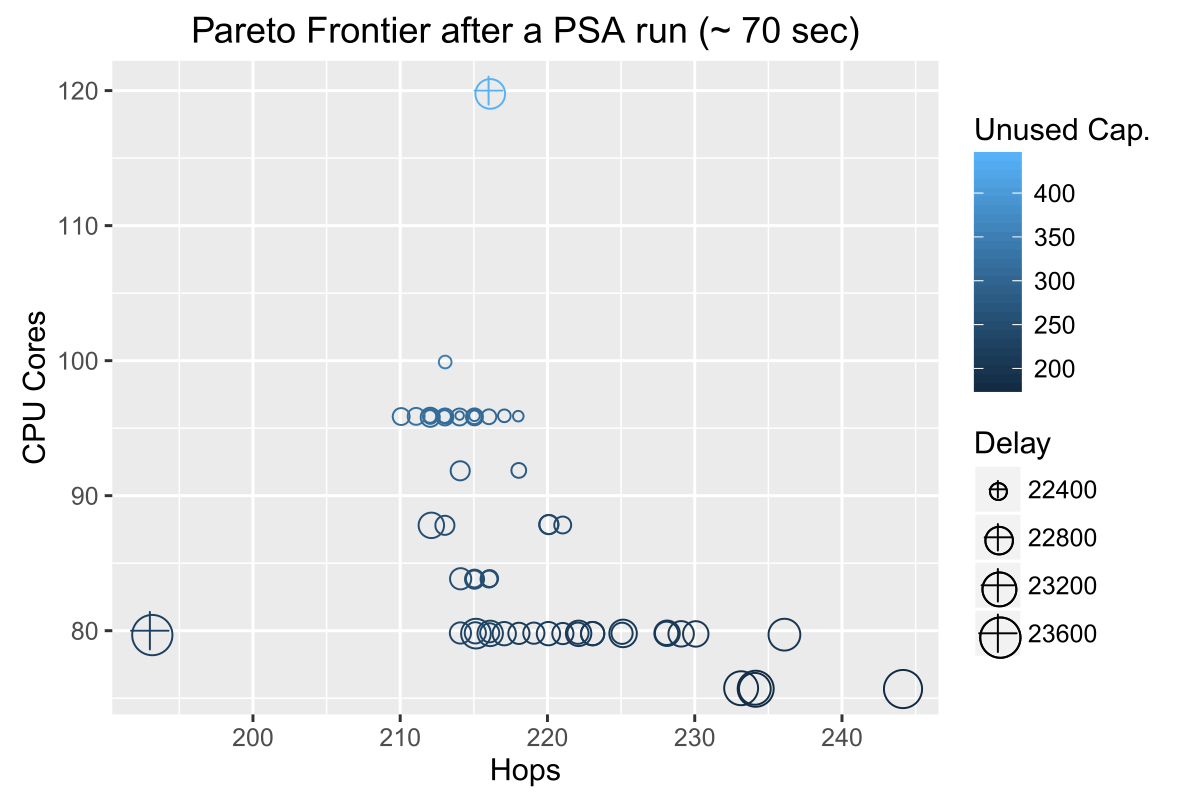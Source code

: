 <?xml version="1.0"?>
<!DOCTYPE ipe SYSTEM "ipe.dtd">
<ipe version="70000" creator="pdftoipe 2014/03/03">
<ipestyle>
<layout paper="432 288" frame="432 288" origin="0 0"/>
<symbol name="bullet"><path matrix="0.04 0 0 0.04 0 0" fill="black">
18 0 0 18 0 0 e</path></symbol>
</ipestyle>
<!-- Page: 1 1 -->
<page>
<path fill="1 1 1" fillrule="wind">
0 0 m
432 0 l
432 288 l
0 288 l
0 0 l
h
</path>
<path stroke="1 1 1" pen="1.07" join="1" cap="1">
0 288 m
432 288 l
432 0 l
0 0 l
0 288 l
h
</path>
<path fill="0.921555 0.921555 0.921555" fillrule="wind">
39.898 266.609 m
337.308 266.609 l
337.308 31.351 l
39.898 31.351 l
39.898 266.609 l
h
</path>
<path stroke="1 1 1" pen="0.53" join="1">
39.898 37.18 m
337.309 37.18 l
</path>
<path stroke="1 1 1" pen="0.53" join="1">
39.898 85.789 m
337.309 85.789 l
</path>
<path stroke="1 1 1" pen="0.53" join="1">
39.898 134.398 m
337.309 134.398 l
</path>
<path stroke="1 1 1" pen="0.53" join="1">
39.898 183 m
337.309 183 l
</path>
<path stroke="1 1 1" pen="0.53" join="1">
39.898 231.609 m
337.309 231.609 l
</path>
<path stroke="1 1 1" pen="0.53" join="1">
64.02 31.352 m
64.02 266.609 l
</path>
<path stroke="1 1 1" pen="0.53" join="1">
117.031 31.352 m
117.031 266.609 l
</path>
<path stroke="1 1 1" pen="0.53" join="1">
170.051 31.352 m
170.051 266.609 l
</path>
<path stroke="1 1 1" pen="0.53" join="1">
223.059 31.352 m
223.059 266.609 l
</path>
<path stroke="1 1 1" pen="0.53" join="1">
276.078 31.352 m
276.078 266.609 l
</path>
<path stroke="1 1 1" pen="0.53" join="1">
329.09 31.352 m
329.09 266.609 l
</path>
<path stroke="1 1 1" pen="1.07" join="1">
39.898 61.48 m
337.309 61.48 l
</path>
<path stroke="1 1 1" pen="1.07" join="1">
39.898 110.09 m
337.309 110.09 l
</path>
<path stroke="1 1 1" pen="1.07" join="1">
39.898 158.699 m
337.309 158.699 l
</path>
<path stroke="1 1 1" pen="1.07" join="1">
39.898 207.309 m
337.309 207.309 l
</path>
<path stroke="1 1 1" pen="1.07" join="1">
39.898 255.922 m
337.309 255.922 l
</path>
<path stroke="1 1 1" pen="1.07" join="1">
90.531 31.352 m
90.531 266.609 l
</path>
<path stroke="1 1 1" pen="1.07" join="1">
143.539 31.352 m
143.539 266.609 l
</path>
<path stroke="1 1 1" pen="1.07" join="1">
196.551 31.352 m
196.551 266.609 l
</path>
<path stroke="1 1 1" pen="1.07" join="1">
249.57 31.352 m
249.57 266.609 l
</path>
<path stroke="1 1 1" pen="1.07" join="1">
302.578 31.352 m
302.578 266.609 l
</path>
<path stroke="0.199997 0.419601 0.599991" pen="0.71" join="1" cap="1">
163.41 138.922 m
163.41 139.191 163.477 139.445 163.613 139.688 c
163.746 139.926 163.934 140.113 164.176 140.25 c
164.414 140.383 164.668 140.453 164.941 140.453 c
165.211 140.453 165.465 140.383 165.707 140.25 c
165.934 140.113 166.117 139.926 166.254 139.688 c
166.387 139.445 166.457 139.191 166.457 138.922 c
166.457 138.648 166.387 138.395 166.254 138.156 c
166.117 137.926 165.934 137.746 165.707 137.609 c
165.465 137.465 165.211 137.391 164.941 137.391 c
164.668 137.391 164.414 137.465 164.176 137.609 c
163.934 137.746 163.746 137.926 163.613 138.156 c
163.477 138.395 163.41 138.648 163.41 138.922 c
h
</path>
<path stroke="0.199997 0.419601 0.599991" pen="0.71" join="1" cap="1">
168.371 138.848 m
168.371 139.18 168.453 139.496 168.621 139.801 c
168.785 140.09 169.02 140.324 169.324 140.504 c
169.613 140.668 169.934 140.754 170.277 140.754 c
170.609 140.754 170.926 140.668 171.23 140.504 c
171.52 140.324 171.75 140.09 171.918 139.801 c
172.094 139.496 172.184 139.18 172.184 138.848 c
172.184 138.504 172.094 138.184 171.918 137.895 c
171.75 137.59 171.52 137.359 171.23 137.191 c
170.926 137.027 170.609 136.941 170.277 136.941 c
169.934 136.941 169.613 137.027 169.324 137.191 c
169.02 137.359 168.785 137.59 168.621 137.895 c
168.453 138.184 168.371 138.504 168.371 138.848 c
h
</path>
<path stroke="0.196075 0.411758 0.592148" pen="0.71" join="1" cap="1">
184.141 138.719 m
184.141 139.051 184.223 139.367 184.391 139.672 c
184.555 139.961 184.789 140.195 185.094 140.375 c
185.383 140.539 185.703 140.625 186.047 140.625 c
186.379 140.625 186.695 140.539 187 140.375 c
187.289 140.195 187.52 139.961 187.688 139.672 c
187.863 139.367 187.953 139.051 187.953 138.719 c
187.953 138.375 187.863 138.055 187.688 137.766 c
187.52 137.461 187.289 137.23 187 137.062 c
186.695 136.898 186.379 136.812 186.047 136.812 c
185.703 136.812 185.383 136.898 185.094 137.062 c
184.789 137.23 184.555 137.461 184.391 137.766 c
184.223 138.055 184.141 138.375 184.141 138.719 c
h
</path>
<path stroke="0.188232 0.392151 0.564697" pen="0.71" join="1" cap="1">
178.738 138.836 m
178.738 139.25 178.84 139.637 179.051 139.992 c
179.246 140.344 179.523 140.621 179.879 140.82 c
180.23 141.027 180.617 141.133 181.035 141.133 c
181.441 141.133 181.82 141.027 182.176 140.82 c
182.527 140.621 182.805 140.344 183.004 139.992 c
183.211 139.637 183.316 139.25 183.316 138.836 c
183.316 138.43 183.211 138.047 183.004 137.695 c
182.805 137.34 182.527 137.062 182.176 136.852 c
181.82 136.656 181.441 136.555 181.035 136.555 c
180.617 136.555 180.23 136.656 179.879 136.852 c
179.523 137.062 179.246 137.34 179.051 137.695 c
178.84 138.047 178.738 138.43 178.738 138.836 c
h
</path>
<path stroke="0.239212 0.49411 0.70195" pen="0.71" join="1" cap="1">
157.438 158.207 m
157.438 158.621 157.539 159.008 157.75 159.363 c
157.945 159.715 158.223 159.992 158.578 160.191 c
158.93 160.398 159.316 160.504 159.734 160.504 c
160.141 160.504 160.52 160.398 160.875 160.191 c
161.227 159.992 161.504 159.715 161.703 159.363 c
161.91 159.008 162.016 158.621 162.016 158.207 c
162.016 157.801 161.91 157.418 161.703 157.066 c
161.504 156.711 161.227 156.434 160.875 156.223 c
160.52 156.027 160.141 155.926 159.734 155.926 c
159.316 155.926 158.93 156.027 158.578 156.223 c
158.223 156.434 157.945 156.711 157.75 157.066 c
157.539 157.418 157.438 157.801 157.438 158.207 c
h
</path>
<path stroke="0.20784 0.431366 0.619598" pen="0.71" join="1" cap="1">
151.957 138.605 m
151.957 139.02 152.059 139.406 152.27 139.762 c
152.465 140.113 152.742 140.391 153.098 140.59 c
153.449 140.797 153.836 140.902 154.254 140.902 c
154.66 140.902 155.039 140.797 155.395 140.59 c
155.746 140.391 156.023 140.113 156.223 139.762 c
156.43 139.406 156.535 139.02 156.535 138.605 c
156.535 138.199 156.43 137.816 156.223 137.465 c
156.023 137.109 155.746 136.832 155.395 136.621 c
155.039 136.426 154.66 136.324 154.254 136.324 c
153.836 136.324 153.449 136.426 153.098 136.621 c
152.742 136.832 152.465 137.109 152.27 137.465 c
152.059 137.816 151.957 138.199 151.957 138.605 c
h
</path>
<path stroke="0.20784 0.431366 0.619598" pen="0.71" join="1" cap="1">
157.219 138.566 m
157.219 138.98 157.32 139.367 157.531 139.723 c
157.727 140.074 158.004 140.352 158.359 140.551 c
158.711 140.758 159.098 140.863 159.516 140.863 c
159.922 140.863 160.301 140.758 160.656 140.551 c
161.008 140.352 161.285 140.074 161.484 139.723 c
161.691 139.367 161.797 138.98 161.797 138.566 c
161.797 138.16 161.691 137.777 161.484 137.426 c
161.285 137.07 161.008 136.793 160.656 136.582 c
160.301 136.387 159.922 136.285 159.516 136.285 c
159.098 136.285 158.711 136.387 158.359 136.582 c
158.004 136.793 157.727 137.07 157.531 137.426 c
157.32 137.777 157.219 138.16 157.219 138.566 c
h
</path>
<path stroke="0.203918 0.427444 0.611755" pen="0.71" join="1" cap="1">
157.129 138.691 m
157.129 139.168 157.242 139.613 157.473 140.02 c
157.711 140.434 158.039 140.762 158.457 141.004 c
158.871 141.242 159.32 141.363 159.801 141.363 c
160.27 141.363 160.711 141.242 161.129 141.004 c
161.543 140.762 161.867 140.434 162.098 140.02 c
162.336 139.613 162.457 139.168 162.457 138.691 c
162.457 138.211 162.336 137.762 162.098 137.348 c
161.867 136.941 161.543 136.621 161.129 136.379 c
160.711 136.141 160.27 136.02 159.801 136.02 c
159.32 136.02 158.871 136.141 158.457 136.379 c
158.039 136.621 157.711 136.941 157.473 137.348 c
157.242 137.762 157.129 138.211 157.129 138.691 c
h
</path>
<path stroke="0.168625 0.352936 0.509796" pen="0.71" join="1" cap="1">
183.562 119.184 m
183.562 119.66 183.676 120.105 183.906 120.512 c
184.145 120.926 184.473 121.254 184.891 121.496 c
185.305 121.734 185.754 121.855 186.234 121.855 c
186.703 121.855 187.145 121.734 187.562 121.496 c
187.977 121.254 188.301 120.926 188.531 120.512 c
188.77 120.105 188.891 119.66 188.891 119.184 c
188.891 118.703 188.77 118.254 188.531 117.84 c
188.301 117.434 187.977 117.113 187.562 116.871 c
187.145 116.633 186.703 116.512 186.234 116.512 c
185.754 116.512 185.305 116.633 184.891 116.871 c
184.473 117.113 184.145 117.434 183.906 117.84 c
183.676 118.254 183.562 118.703 183.562 119.184 c
h
</path>
<path stroke="0.203918 0.427444 0.607834" pen="0.71" join="1" cap="1">
151.719 138.602 m
151.719 139.078 151.832 139.523 152.062 139.93 c
152.301 140.344 152.629 140.672 153.047 140.914 c
153.461 141.152 153.91 141.273 154.391 141.273 c
154.859 141.273 155.301 141.152 155.719 140.914 c
156.133 140.672 156.457 140.344 156.688 139.93 c
156.926 139.523 157.047 139.078 157.047 138.602 c
157.047 138.121 156.926 137.672 156.688 137.258 c
156.457 136.852 156.133 136.531 155.719 136.289 c
155.301 136.051 154.859 135.93 154.391 135.93 c
153.91 135.93 153.461 136.051 153.047 136.289 c
152.629 136.531 152.301 136.852 152.062 137.258 c
151.832 137.672 151.719 138.121 151.719 138.602 c
h
</path>
<path stroke="0.199997 0.41568 0.596069" pen="0.71" join="1" cap="1">
167.539 138.531 m
167.539 139.008 167.652 139.453 167.883 139.859 c
168.121 140.273 168.449 140.602 168.867 140.844 c
169.281 141.082 169.73 141.203 170.211 141.203 c
170.68 141.203 171.121 141.082 171.539 140.844 c
171.953 140.602 172.277 140.273 172.508 139.859 c
172.746 139.453 172.867 139.008 172.867 138.531 c
172.867 138.051 172.746 137.602 172.508 137.188 c
172.277 136.781 171.953 136.461 171.539 136.219 c
171.121 135.98 170.68 135.859 170.211 135.859 c
169.73 135.859 169.281 135.98 168.867 136.219 c
168.449 136.461 168.121 136.781 167.883 137.188 c
167.652 137.602 167.539 138.051 167.539 138.531 c
h
</path>
<path stroke="0.196075 0.411758 0.588226" pen="0.71" join="1" cap="1">
172.812 138.504 m
172.812 138.98 172.926 139.426 173.156 139.832 c
173.395 140.246 173.723 140.574 174.141 140.816 c
174.555 141.055 175.004 141.176 175.484 141.176 c
175.953 141.176 176.395 141.055 176.812 140.816 c
177.227 140.574 177.551 140.246 177.781 139.832 c
178.02 139.426 178.141 138.98 178.141 138.504 c
178.141 138.023 178.02 137.574 177.781 137.16 c
177.551 136.754 177.227 136.434 176.812 136.191 c
176.395 135.953 175.953 135.832 175.484 135.832 c
175.004 135.832 174.555 135.953 174.141 136.191 c
173.723 136.434 173.395 136.754 173.156 137.16 c
172.926 137.574 172.812 138.023 172.812 138.504 c
h
</path>
<path stroke="0.215683 0.447052 0.639206" pen="0.71" join="1" cap="1">
146.227 138.656 m
146.227 139.195 146.359 139.703 146.633 140.172 c
146.902 140.648 147.277 141.023 147.758 141.297 c
148.227 141.566 148.734 141.703 149.289 141.703 c
149.828 141.703 150.336 141.566 150.805 141.297 c
151.281 141.023 151.656 140.648 151.93 140.172 c
152.199 139.703 152.336 139.195 152.336 138.656 c
152.336 138.102 152.199 137.594 151.93 137.125 c
151.656 136.645 151.281 136.273 150.805 136 c
150.336 135.73 149.828 135.594 149.289 135.594 c
148.734 135.594 148.227 135.73 147.758 136 c
147.277 136.273 146.902 136.645 146.633 137.125 c
146.359 137.594 146.227 138.102 146.227 138.656 c
h
</path>
<path stroke="0.145096 0.305878 0.447052" pen="0.71" join="1" cap="1">
172.676 80.277 m
172.676 80.816 172.809 81.324 173.082 81.793 c
173.352 82.27 173.727 82.645 174.207 82.918 c
174.676 83.188 175.184 83.324 175.738 83.324 c
176.277 83.324 176.785 83.188 177.254 82.918 c
177.73 82.645 178.105 82.27 178.379 81.793 c
178.648 81.324 178.785 80.816 178.785 80.277 c
178.785 79.723 178.648 79.215 178.379 78.746 c
178.105 78.266 177.73 77.895 177.254 77.621 c
176.785 77.352 176.277 77.215 175.738 77.215 c
175.184 77.215 174.676 77.352 174.207 77.621 c
173.727 77.895 173.352 78.266 173.082 78.746 c
172.809 79.215 172.676 79.723 172.676 80.277 c
h
</path>
<path stroke="0.203918 0.427444 0.611755" pen="0.71" join="1" cap="1">
140.836 138.59 m
140.836 139.129 140.969 139.637 141.242 140.105 c
141.512 140.582 141.887 140.957 142.367 141.23 c
142.836 141.5 143.344 141.637 143.898 141.637 c
144.438 141.637 144.945 141.5 145.414 141.23 c
145.891 140.957 146.266 140.582 146.539 140.105 c
146.809 139.637 146.945 139.129 146.945 138.59 c
146.945 138.035 146.809 137.527 146.539 137.059 c
146.266 136.578 145.891 136.207 145.414 135.934 c
144.945 135.664 144.438 135.527 143.898 135.527 c
143.344 135.527 142.836 135.664 142.367 135.934 c
141.887 136.207 141.512 136.578 141.242 137.059 c
140.969 137.527 140.836 138.035 140.836 138.59 c
h
</path>
<path stroke="0.199997 0.41568 0.596069" pen="0.71" join="1" cap="1">
167.219 138.469 m
167.219 139.008 167.352 139.516 167.625 139.984 c
167.895 140.461 168.27 140.836 168.75 141.109 c
169.219 141.379 169.727 141.516 170.281 141.516 c
170.82 141.516 171.328 141.379 171.797 141.109 c
172.273 140.836 172.648 140.461 172.922 139.984 c
173.191 139.516 173.328 139.008 173.328 138.469 c
173.328 137.914 173.191 137.406 172.922 136.938 c
172.648 136.457 172.273 136.086 171.797 135.812 c
171.328 135.543 170.82 135.406 170.281 135.406 c
169.727 135.406 169.219 135.543 168.75 135.812 c
168.27 136.086 167.895 136.457 167.625 136.938 c
167.352 137.406 167.219 137.914 167.219 138.469 c
h
</path>
<path stroke="0.145096 0.305878 0.450974" pen="0.71" join="1" cap="1">
167.188 80.117 m
167.188 80.656 167.32 81.164 167.594 81.633 c
167.863 82.109 168.238 82.484 168.719 82.758 c
169.188 83.027 169.695 83.164 170.25 83.164 c
170.789 83.164 171.297 83.027 171.766 82.758 c
172.242 82.484 172.617 82.109 172.891 81.633 c
173.16 81.164 173.297 80.656 173.297 80.117 c
173.297 79.562 173.16 79.055 172.891 78.586 c
172.617 78.105 172.242 77.734 171.766 77.461 c
171.297 77.191 170.789 77.055 170.25 77.055 c
169.695 77.055 169.188 77.191 168.719 77.461 c
168.238 77.734 167.863 78.105 167.594 78.586 c
167.32 79.055 167.188 79.562 167.188 80.117 c
h
</path>
<path stroke="0.133331 0.282349 0.419601" pen="0.71" join="1" cap="1">
198.988 99.547 m
198.988 100.086 199.121 100.594 199.395 101.062 c
199.664 101.539 200.039 101.914 200.52 102.188 c
200.988 102.457 201.496 102.594 202.051 102.594 c
202.59 102.594 203.098 102.457 203.566 102.188 c
204.043 101.914 204.418 101.539 204.691 101.062 c
204.961 100.594 205.098 100.086 205.098 99.547 c
205.098 98.992 204.961 98.484 204.691 98.016 c
204.418 97.535 204.043 97.164 203.566 96.891 c
203.098 96.621 202.59 96.484 202.051 96.484 c
201.496 96.484 200.988 96.621 200.52 96.891 c
200.039 97.164 199.664 97.535 199.395 98.016 c
199.121 98.484 198.988 98.992 198.988 99.547 c
h
</path>
<path stroke="0.203918 0.427444 0.607834" pen="0.71" join="1" cap="1">
156.578 138.438 m
156.578 138.977 156.711 139.484 156.984 139.953 c
157.254 140.43 157.629 140.805 158.109 141.078 c
158.578 141.348 159.086 141.484 159.641 141.484 c
160.18 141.484 160.688 141.348 161.156 141.078 c
161.633 140.805 162.008 140.43 162.281 139.953 c
162.551 139.484 162.688 138.977 162.688 138.438 c
162.688 137.883 162.551 137.375 162.281 136.906 c
162.008 136.426 161.633 136.055 161.156 135.781 c
160.688 135.512 160.18 135.375 159.641 135.375 c
159.086 135.375 158.578 135.512 158.109 135.781 c
157.629 136.055 157.254 136.426 156.984 136.906 c
156.711 137.375 156.578 137.883 156.578 138.438 c
h
</path>
<path stroke="0.199997 0.41568 0.592148" pen="0.71" join="1" cap="1">
161.859 138.43 m
161.859 138.969 161.992 139.477 162.266 139.945 c
162.535 140.422 162.91 140.797 163.391 141.07 c
163.859 141.34 164.367 141.477 164.922 141.477 c
165.461 141.477 165.969 141.34 166.438 141.07 c
166.914 140.797 167.289 140.422 167.562 139.945 c
167.832 139.477 167.969 138.969 167.969 138.43 c
167.969 137.875 167.832 137.367 167.562 136.898 c
167.289 136.418 166.914 136.047 166.438 135.773 c
165.969 135.504 165.461 135.367 164.922 135.367 c
164.367 135.367 163.859 135.504 163.391 135.773 c
162.91 136.047 162.535 136.418 162.266 136.898 c
161.992 137.367 161.859 137.875 161.859 138.43 c
h
</path>
<path stroke="0.141174 0.301956 0.44313" pen="0.71" join="1" cap="1">
172.449 80.078 m
172.449 80.617 172.582 81.125 172.855 81.594 c
173.125 82.07 173.5 82.445 173.98 82.719 c
174.449 82.988 174.957 83.125 175.512 83.125 c
176.051 83.125 176.559 82.988 177.027 82.719 c
177.504 82.445 177.879 82.07 178.152 81.594 c
178.422 81.125 178.559 80.617 178.559 80.078 c
178.559 79.523 178.422 79.016 178.152 78.547 c
177.879 78.066 177.504 77.695 177.027 77.422 c
176.559 77.152 176.051 77.016 175.512 77.016 c
174.957 77.016 174.449 77.152 173.98 77.422 c
173.5 77.695 173.125 78.066 172.855 78.547 c
172.582 79.016 172.449 79.523 172.449 80.078 c
h
</path>
<path stroke="0.133331 0.28627 0.423523" pen="0.71" join="1" cap="1">
193.66 99.727 m
193.66 100.34 193.809 100.914 194.113 101.445 c
194.414 101.977 194.832 102.391 195.363 102.695 c
195.895 103.008 196.465 103.164 197.082 103.164 c
197.695 103.164 198.27 103.008 198.801 102.695 c
199.332 102.391 199.754 101.977 200.066 101.445 c
200.367 100.914 200.52 100.34 200.52 99.727 c
200.52 99.109 200.367 98.539 200.066 98.008 c
199.754 97.477 199.332 97.062 198.801 96.758 c
198.27 96.445 197.695 96.289 197.082 96.289 c
196.465 96.289 195.895 96.445 195.363 96.758 c
194.832 97.062 194.414 97.477 194.113 98.008 c
193.809 98.539 193.66 99.109 193.66 99.727 c
h
</path>
<path stroke="0.12941 0.278427 0.411758" pen="0.71" join="1" cap="1">
193.578 99.656 m
193.578 100.27 193.727 100.844 194.031 101.375 c
194.332 101.906 194.75 102.32 195.281 102.625 c
195.812 102.938 196.383 103.094 197 103.094 c
197.613 103.094 198.188 102.938 198.719 102.625 c
199.25 102.32 199.672 101.906 199.984 101.375 c
200.285 100.844 200.438 100.27 200.438 99.656 c
200.438 99.039 200.285 98.469 199.984 97.938 c
199.672 97.406 199.25 96.992 198.719 96.688 c
198.188 96.375 197.613 96.219 197 96.219 c
196.383 96.219 195.812 96.375 195.281 96.688 c
194.75 96.992 194.332 97.406 194.031 97.938 c
193.727 98.469 193.578 99.039 193.578 99.656 c
h
</path>
<path stroke="0.121567 0.266663 0.392151" pen="0.71" join="1" cap="1">
172.328 60.727 m
172.328 61.34 172.477 61.914 172.781 62.445 c
173.082 62.977 173.5 63.391 174.031 63.695 c
174.562 64.008 175.133 64.164 175.75 64.164 c
176.363 64.164 176.938 64.008 177.469 63.695 c
178 63.391 178.422 62.977 178.734 62.445 c
179.035 61.914 179.188 61.34 179.188 60.727 c
179.188 60.109 179.035 59.539 178.734 59.008 c
178.422 58.477 178 58.062 177.469 57.758 c
176.938 57.445 176.363 57.289 175.75 57.289 c
175.133 57.289 174.562 57.445 174.031 57.758 c
173.5 58.062 173.082 58.477 172.781 59.008 c
172.477 59.539 172.328 60.109 172.328 60.727 c
h
</path>
<path stroke="0.168625 0.352936 0.509796" pen="0.71" join="1" cap="1">
161.711 119.047 m
161.711 119.66 161.859 120.234 162.164 120.766 c
162.465 121.297 162.883 121.711 163.414 122.016 c
163.945 122.328 164.516 122.484 165.133 122.484 c
165.746 122.484 166.32 122.328 166.852 122.016 c
167.383 121.711 167.805 121.297 168.117 120.766 c
168.418 120.234 168.57 119.66 168.57 119.047 c
168.57 118.43 168.418 117.859 168.117 117.328 c
167.805 116.797 167.383 116.383 166.852 116.078 c
166.32 115.766 165.746 115.609 165.133 115.609 c
164.516 115.609 163.945 115.766 163.414 116.078 c
162.883 116.383 162.465 116.797 162.164 117.328 c
161.859 117.859 161.711 118.43 161.711 119.047 c
h
</path>
<path stroke="0.145096 0.305878 0.447052" pen="0.71" join="1" cap="1">
166.871 80.027 m
166.871 80.641 167.02 81.215 167.324 81.746 c
167.625 82.277 168.043 82.691 168.574 82.996 c
169.105 83.309 169.676 83.465 170.293 83.465 c
170.906 83.465 171.48 83.309 172.012 82.996 c
172.543 82.691 172.965 82.277 173.277 81.746 c
173.578 81.215 173.73 80.641 173.73 80.027 c
173.73 79.41 173.578 78.84 173.277 78.309 c
172.965 77.777 172.543 77.363 172.012 77.059 c
171.48 76.746 170.906 76.59 170.293 76.59 c
169.676 76.59 169.105 76.746 168.574 77.059 c
168.043 77.363 167.625 77.777 167.324 78.309 c
167.02 78.84 166.871 79.41 166.871 80.027 c
h
</path>
<path stroke="0.199997 0.41568 0.592148" pen="0.71" join="1" cap="1">
150.922 138.316 m
150.922 138.93 151.07 139.504 151.375 140.035 c
151.676 140.566 152.094 140.98 152.625 141.285 c
153.156 141.598 153.727 141.754 154.344 141.754 c
154.957 141.754 155.531 141.598 156.062 141.285 c
156.594 140.98 157.016 140.566 157.328 140.035 c
157.629 139.504 157.781 138.93 157.781 138.316 c
157.781 137.699 157.629 137.129 157.328 136.598 c
157.016 136.066 156.594 135.652 156.062 135.348 c
155.531 135.035 154.957 134.879 154.344 134.879 c
153.727 134.879 153.156 135.035 152.625 135.348 c
152.094 135.652 151.676 136.066 151.375 136.598 c
151.07 137.129 150.922 137.699 150.922 138.316 c
h
</path>
<path stroke="0.145096 0.305878 0.450974" pen="0.71" join="1" cap="1">
156.199 99.418 m
156.199 100.031 156.348 100.605 156.652 101.137 c
156.953 101.668 157.371 102.082 157.902 102.387 c
158.434 102.699 159.004 102.855 159.621 102.855 c
160.234 102.855 160.809 102.699 161.34 102.387 c
161.871 102.082 162.293 101.668 162.605 101.137 c
162.906 100.605 163.059 100.031 163.059 99.418 c
163.059 98.801 162.906 98.23 162.605 97.699 c
162.293 97.168 161.871 96.754 161.34 96.449 c
160.809 96.137 160.234 95.98 159.621 95.98 c
159.004 95.98 158.434 96.137 157.902 96.449 c
157.371 96.754 156.953 97.168 156.652 97.699 c
156.348 98.23 156.199 98.801 156.199 99.418 c
h
</path>
<path stroke="0.145096 0.305878 0.450974" pen="0.71" join="1" cap="1">
161.477 80.184 m
161.477 80.859 161.648 81.496 161.992 82.09 c
162.324 82.672 162.789 83.137 163.383 83.48 c
163.977 83.824 164.609 83.996 165.289 83.996 c
165.977 83.996 166.609 83.824 167.195 83.48 c
167.789 83.137 168.258 82.672 168.602 82.09 c
168.934 81.496 169.102 80.859 169.102 80.184 c
169.102 79.496 168.934 78.855 168.602 78.262 c
168.258 77.676 167.789 77.215 167.195 76.871 c
166.609 76.527 165.977 76.355 165.289 76.355 c
164.609 76.355 163.977 76.527 163.383 76.871 c
162.789 77.215 162.324 77.676 161.992 78.262 c
161.648 78.855 161.477 79.496 161.477 80.184 c
h
</path>
<path stroke="0.125488 0.266663 0.396072" pen="0.71" join="1" cap="1">
166.766 60.723 m
166.766 61.398 166.938 62.035 167.281 62.629 c
167.613 63.211 168.078 63.676 168.672 64.02 c
169.266 64.363 169.898 64.535 170.578 64.535 c
171.266 64.535 171.898 64.363 172.484 64.02 c
173.078 63.676 173.547 63.211 173.891 62.629 c
174.223 62.035 174.391 61.398 174.391 60.723 c
174.391 60.035 174.223 59.395 173.891 58.801 c
173.547 58.215 173.078 57.754 172.484 57.41 c
171.898 57.066 171.266 56.895 170.578 56.895 c
169.898 56.895 169.266 57.066 168.672 57.41 c
168.078 57.754 167.613 58.215 167.281 58.801 c
166.938 59.395 166.766 60.035 166.766 60.723 c
h
</path>
<path stroke="0.12941 0.278427 0.411758" pen="0.71" join="1" cap="1">
161.406 60.672 m
161.406 61.348 161.578 61.984 161.922 62.578 c
162.254 63.16 162.719 63.625 163.312 63.969 c
163.906 64.312 164.539 64.484 165.219 64.484 c
165.906 64.484 166.539 64.312 167.125 63.969 c
167.719 63.625 168.188 63.16 168.531 62.578 c
168.863 61.984 169.031 61.348 169.031 60.672 c
169.031 59.984 168.863 59.344 168.531 58.75 c
168.188 58.164 167.719 57.703 167.125 57.359 c
166.539 57.016 165.906 56.844 165.219 56.844 c
164.539 56.844 163.906 57.016 163.312 57.359 c
162.719 57.703 162.254 58.164 161.922 58.75 c
161.578 59.344 161.406 59.984 161.406 60.672 c
h
</path>
<path stroke="0.113724 0.247055 0.368622" pen="0.71" join="1" cap="1">
187.836 60.605 m
187.836 61.281 188.008 61.918 188.352 62.512 c
188.684 63.094 189.148 63.559 189.742 63.902 c
190.336 64.246 190.969 64.418 191.648 64.418 c
192.336 64.418 192.969 64.246 193.555 63.902 c
194.148 63.559 194.617 63.094 194.961 62.512 c
195.293 61.918 195.461 61.281 195.461 60.605 c
195.461 59.918 195.293 59.277 194.961 58.684 c
194.617 58.098 194.148 57.637 193.555 57.293 c
192.969 56.949 192.336 56.777 191.648 56.777 c
190.969 56.777 190.336 56.949 189.742 57.293 c
189.148 57.637 188.684 58.098 188.352 58.684 c
188.008 59.277 187.836 59.918 187.836 60.605 c
h
</path>
<path stroke="0.109802 0.239212 0.360779" pen="0.71" join="1" cap="1">
203.719 60.582 m
203.719 61.258 203.891 61.895 204.234 62.488 c
204.566 63.07 205.031 63.535 205.625 63.879 c
206.219 64.223 206.852 64.395 207.531 64.395 c
208.219 64.395 208.852 64.223 209.438 63.879 c
210.031 63.535 210.5 63.07 210.844 62.488 c
211.176 61.895 211.344 61.258 211.344 60.582 c
211.344 59.895 211.176 59.254 210.844 58.66 c
210.5 58.074 210.031 57.613 209.438 57.27 c
208.852 56.926 208.219 56.754 207.531 56.754 c
206.852 56.754 206.219 56.926 205.625 57.27 c
205.031 57.613 204.566 58.074 204.234 58.66 c
203.891 59.254 203.719 59.895 203.719 60.582 c
h
</path>
<path stroke="0.105881 0.231369 0.345093" pen="0.71" join="1" cap="1">
219.586 60.555 m
219.586 61.23 219.758 61.867 220.102 62.461 c
220.434 63.043 220.898 63.508 221.492 63.852 c
222.086 64.195 222.719 64.367 223.398 64.367 c
224.086 64.367 224.719 64.195 225.305 63.852 c
225.898 63.508 226.367 63.043 226.711 62.461 c
227.043 61.867 227.211 61.23 227.211 60.555 c
227.211 59.867 227.043 59.227 226.711 58.633 c
226.367 58.047 225.898 57.586 225.305 57.242 c
224.719 56.898 224.086 56.727 223.398 56.727 c
222.719 56.727 222.086 56.898 221.492 57.242 c
220.898 57.586 220.434 58.047 220.102 58.633 c
219.758 59.227 219.586 59.867 219.586 60.555 c
h
</path>
<path stroke="0.105881 0.231369 0.345093" pen="0.71" join="1" cap="1">
182.457 60.535 m
182.457 61.211 182.629 61.848 182.973 62.441 c
183.305 63.023 183.77 63.488 184.363 63.832 c
184.957 64.176 185.59 64.348 186.27 64.348 c
186.957 64.348 187.59 64.176 188.176 63.832 c
188.77 63.488 189.238 63.023 189.582 62.441 c
189.914 61.848 190.082 61.211 190.082 60.535 c
190.082 59.848 189.914 59.207 189.582 58.613 c
189.238 58.027 188.77 57.566 188.176 57.223 c
187.59 56.879 186.957 56.707 186.27 56.707 c
185.59 56.707 184.957 56.879 184.363 57.223 c
183.77 57.566 183.305 58.027 182.973 58.613 c
182.629 59.207 182.457 59.848 182.457 60.535 c
h
</path>
<path stroke="0.105881 0.227448 0.341171" pen="0.71" join="1" cap="1">
198.285 60.465 m
198.285 61.141 198.457 61.777 198.801 62.371 c
199.133 62.953 199.598 63.418 200.191 63.762 c
200.785 64.105 201.418 64.277 202.098 64.277 c
202.785 64.277 203.418 64.105 204.004 63.762 c
204.598 63.418 205.066 62.953 205.41 62.371 c
205.742 61.777 205.91 61.141 205.91 60.465 c
205.91 59.777 205.742 59.137 205.41 58.543 c
205.066 57.957 204.598 57.496 204.004 57.152 c
203.418 56.809 202.785 56.637 202.098 56.637 c
201.418 56.637 200.785 56.809 200.191 57.152 c
199.598 57.496 199.133 57.957 198.801 58.543 c
198.457 59.137 198.285 59.777 198.285 60.465 c
h
</path>
<path stroke="0.101959 0.227448 0.341171" pen="0.71" join="1" cap="1">
235.238 60.535 m
235.238 61.285 235.426 61.988 235.801 62.645 c
236.164 63.289 236.676 63.801 237.332 64.176 c
237.977 64.551 238.676 64.738 239.426 64.738 c
240.176 64.738 240.871 64.551 241.52 64.176 c
242.176 63.801 242.691 63.289 243.066 62.645 c
243.441 61.988 243.629 61.285 243.629 60.535 c
243.629 59.785 243.441 59.086 243.066 58.441 c
242.691 57.793 242.176 57.281 241.52 56.895 c
240.871 56.52 240.176 56.332 239.426 56.332 c
238.676 56.332 237.977 56.52 237.332 56.895 c
236.676 57.281 236.164 57.793 235.801 58.441 c
235.426 59.086 235.238 59.785 235.238 60.535 c
h
</path>
<path stroke="0.101959 0.227448 0.341171" pen="0.71" join="1" cap="1">
208.629 60.445 m
208.629 61.195 208.816 61.898 209.191 62.555 c
209.555 63.199 210.066 63.711 210.723 64.086 c
211.367 64.461 212.066 64.648 212.816 64.648 c
213.566 64.648 214.262 64.461 214.91 64.086 c
215.566 63.711 216.082 63.199 216.457 62.555 c
216.832 61.898 217.02 61.195 217.02 60.445 c
217.02 59.695 216.832 58.996 216.457 58.352 c
216.082 57.703 215.566 57.191 214.91 56.805 c
214.262 56.43 213.566 56.242 212.816 56.242 c
212.066 56.242 211.367 56.43 210.723 56.805 c
210.066 57.191 209.555 57.703 209.191 58.352 c
208.816 58.996 208.629 59.695 208.629 60.445 c
h
</path>
<path stroke="0.101959 0.227448 0.341171" pen="0.71" join="1" cap="1">
192.711 60.422 m
192.711 61.172 192.898 61.875 193.273 62.531 c
193.637 63.176 194.148 63.688 194.805 64.062 c
195.449 64.438 196.148 64.625 196.898 64.625 c
197.648 64.625 198.344 64.438 198.992 64.062 c
199.648 63.688 200.164 63.176 200.539 62.531 c
200.914 61.875 201.102 61.172 201.102 60.422 c
201.102 59.672 200.914 58.973 200.539 58.328 c
200.164 57.68 199.648 57.168 198.992 56.781 c
198.344 56.406 197.648 56.219 196.898 56.219 c
196.148 56.219 195.449 56.406 194.805 56.781 c
194.148 57.168 193.637 57.68 193.273 58.328 c
192.898 58.973 192.711 59.672 192.711 60.422 c
h
</path>
<path stroke="0.113724 0.247055 0.368622" pen="0.71" join="1" cap="1">
176.801 60.414 m
176.801 61.164 176.988 61.867 177.363 62.523 c
177.727 63.168 178.238 63.68 178.895 64.055 c
179.539 64.43 180.238 64.617 180.988 64.617 c
181.738 64.617 182.434 64.43 183.082 64.055 c
183.738 63.68 184.254 63.168 184.629 62.523 c
185.004 61.867 185.191 61.164 185.191 60.414 c
185.191 59.664 185.004 58.965 184.629 58.32 c
184.254 57.672 183.738 57.16 183.082 56.773 c
182.434 56.398 181.738 56.211 180.988 56.211 c
180.238 56.211 179.539 56.398 178.895 56.773 c
178.238 57.16 177.727 57.672 177.363 58.32 c
176.988 58.965 176.801 59.664 176.801 60.414 c
h
</path>
<path stroke="0.101959 0.223526 0.333328" pen="0.71" join="1" cap="1">
208.609 60.414 m
208.609 61.164 208.797 61.867 209.172 62.523 c
209.535 63.168 210.047 63.68 210.703 64.055 c
211.348 64.43 212.047 64.617 212.797 64.617 c
213.547 64.617 214.242 64.43 214.891 64.055 c
215.547 63.68 216.062 63.168 216.438 62.523 c
216.812 61.867 217 61.164 217 60.414 c
217 59.664 216.812 58.965 216.438 58.32 c
216.062 57.672 215.547 57.16 214.891 56.773 c
214.242 56.398 213.547 56.211 212.797 56.211 c
212.047 56.211 211.348 56.398 210.703 56.773 c
210.047 57.16 209.535 57.672 209.172 58.32 c
208.797 58.965 208.609 59.664 208.609 60.414 c
h
</path>
<path stroke="0.101959 0.223526 0.333328" pen="0.71" join="1" cap="1">
235.027 60.57 m
235.027 61.383 235.23 62.141 235.637 62.852 c
236.043 63.559 236.605 64.121 237.324 64.539 c
238.031 64.945 238.793 65.148 239.605 65.148 c
240.426 65.148 241.191 64.945 241.902 64.539 c
242.609 64.121 243.168 63.559 243.574 62.852 c
243.98 62.141 244.184 61.383 244.184 60.57 c
244.184 59.746 243.98 58.98 243.574 58.273 c
243.168 57.562 242.609 57.008 241.902 56.602 c
241.191 56.188 240.426 55.977 239.605 55.977 c
238.793 55.977 238.031 56.188 237.324 56.602 c
236.605 57.008 236.043 57.562 235.637 58.273 c
235.23 58.98 235.027 59.746 235.027 60.57 c
h
</path>
<path stroke="0.101959 0.227448 0.341171" pen="0.71" join="1" cap="1">
203.188 60.539 m
203.188 61.352 203.391 62.109 203.797 62.82 c
204.203 63.527 204.766 64.09 205.484 64.508 c
206.191 64.914 206.953 65.117 207.766 65.117 c
208.586 65.117 209.352 64.914 210.062 64.508 c
210.77 64.09 211.328 63.527 211.734 62.82 c
212.141 62.109 212.344 61.352 212.344 60.539 c
212.344 59.715 212.141 58.949 211.734 58.242 c
211.328 57.531 210.77 56.977 210.062 56.57 c
209.352 56.156 208.586 55.945 207.766 55.945 c
206.953 55.945 206.191 56.156 205.484 56.57 c
204.766 56.977 204.203 57.531 203.797 58.242 c
203.391 58.949 203.188 59.715 203.188 60.539 c
h
</path>
<path stroke="0.0784302 0.176468 0.270584" pen="0.71" join="1" cap="1">
265.488 40.555 m
265.488 41.574 265.742 42.531 266.254 43.43 c
266.754 44.312 267.449 45.012 268.348 45.523 c
269.23 46.031 270.184 46.289 271.207 46.289 c
272.227 46.289 273.18 46.031 274.066 45.523 c
274.949 45.012 275.648 44.312 276.16 43.43 c
276.668 42.531 276.926 41.574 276.926 40.555 c
276.926 39.531 276.668 38.578 276.16 37.695 c
275.648 36.809 274.949 36.113 274.066 35.602 c
273.18 35.094 272.227 34.836 271.207 34.836 c
270.184 34.836 269.23 35.094 268.348 35.602 c
267.449 36.113 266.754 36.809 266.254 37.695 c
265.742 38.578 265.488 39.531 265.488 40.555 c
h
</path>
<path stroke="0.145096 0.305878 0.450974" pen="0.71" join="1" cap="1">
150.168 99.418 m
150.168 100.23 150.371 100.988 150.777 101.699 c
151.184 102.406 151.746 102.969 152.465 103.387 c
153.172 103.793 153.934 103.996 154.746 103.996 c
155.566 103.996 156.332 103.793 157.043 103.387 c
157.75 102.969 158.309 102.406 158.715 101.699 c
159.121 100.988 159.324 100.23 159.324 99.418 c
159.324 98.594 159.121 97.828 158.715 97.121 c
158.309 96.41 157.75 95.855 157.043 95.449 c
156.332 95.035 155.566 94.824 154.746 94.824 c
153.934 94.824 153.172 95.035 152.465 95.449 c
151.746 95.855 151.184 96.41 150.777 97.121 c
150.371 97.828 150.168 98.594 150.168 99.418 c
h
</path>
<path stroke="0.121567 0.262741 0.392151" pen="0.71" join="1" cap="1">
171.355 60.52 m
171.355 61.332 171.559 62.09 171.965 62.801 c
172.371 63.508 172.934 64.07 173.652 64.488 c
174.359 64.895 175.121 65.098 175.934 65.098 c
176.754 65.098 177.52 64.895 178.23 64.488 c
178.938 64.07 179.496 63.508 179.902 62.801 c
180.309 62.09 180.512 61.332 180.512 60.52 c
180.512 59.695 180.309 58.93 179.902 58.223 c
179.496 57.512 178.938 56.957 178.23 56.551 c
177.52 56.137 176.754 55.926 175.934 55.926 c
175.121 55.926 174.359 56.137 173.652 56.551 c
172.934 56.957 172.371 57.512 171.965 58.223 c
171.559 58.93 171.355 59.695 171.355 60.52 c
h
</path>
<path stroke="0.101959 0.219604 0.333328" pen="0.71" join="1" cap="1">
240.098 60.359 m
240.098 61.172 240.301 61.93 240.707 62.641 c
241.113 63.348 241.676 63.91 242.395 64.328 c
243.102 64.734 243.863 64.938 244.676 64.938 c
245.496 64.938 246.262 64.734 246.973 64.328 c
247.68 63.91 248.238 63.348 248.645 62.641 c
249.051 61.93 249.254 61.172 249.254 60.359 c
249.254 59.535 249.051 58.77 248.645 58.062 c
248.238 57.352 247.68 56.797 246.973 56.391 c
246.262 55.977 245.496 55.766 244.676 55.766 c
243.863 55.766 243.102 55.977 242.395 56.391 c
241.676 56.797 241.113 57.352 240.707 58.062 c
240.301 58.77 240.098 59.535 240.098 60.359 c
h
</path>
<path stroke="0.0980377 0.215683 0.329407" pen="0.71" join="1" cap="1">
245.355 60.328 m
245.355 61.141 245.559 61.898 245.965 62.609 c
246.371 63.316 246.934 63.879 247.652 64.297 c
248.359 64.703 249.121 64.906 249.934 64.906 c
250.754 64.906 251.52 64.703 252.23 64.297 c
252.938 63.879 253.496 63.316 253.902 62.609 c
254.309 61.898 254.512 61.141 254.512 60.328 c
254.512 59.504 254.309 58.738 253.902 58.031 c
253.496 57.32 252.938 56.766 252.23 56.359 c
251.52 55.945 250.754 55.734 249.934 55.734 c
249.121 55.734 248.359 55.945 247.652 56.359 c
246.934 56.766 246.371 57.32 245.965 58.031 c
245.559 58.738 245.355 59.504 245.355 60.328 c
h
</path>
<path stroke="0.101959 0.219604 0.333328" pen="0.71" join="1" cap="1">
218.828 60.5 m
218.828 61.383 219.047 62.211 219.484 62.984 c
219.922 63.754 220.523 64.359 221.297 64.797 c
222.066 65.242 222.895 65.469 223.781 65.469 c
224.664 65.469 225.492 65.242 226.266 64.797 c
227.035 64.359 227.641 63.754 228.078 62.984 c
228.516 62.211 228.734 61.383 228.734 60.5 c
228.734 59.613 228.516 58.785 228.078 58.016 c
227.641 57.254 227.035 56.652 226.266 56.203 c
225.492 55.766 224.664 55.547 223.781 55.547 c
222.895 55.547 222.066 55.766 221.297 56.203 c
220.523 56.652 219.922 57.254 219.484 58.016 c
219.047 58.785 218.828 59.613 218.828 60.5 c
h
</path>
<path stroke="0.117645 0.254898 0.380386" pen="0.71" join="1" cap="1">
165.465 60.426 m
165.465 61.371 165.703 62.262 166.184 63.098 c
166.652 63.918 167.301 64.57 168.137 65.051 c
168.957 65.527 169.848 65.77 170.809 65.77 c
171.766 65.77 172.656 65.527 173.48 65.051 c
174.301 64.57 174.953 63.918 175.434 63.098 c
175.91 62.262 176.152 61.371 176.152 60.426 c
176.152 59.465 175.91 58.574 175.434 57.754 c
174.953 56.93 174.301 56.281 173.48 55.801 c
172.656 55.324 171.766 55.082 170.809 55.082 c
169.848 55.082 168.957 55.324 168.137 55.801 c
167.301 56.281 166.652 56.93 166.184 57.754 c
165.703 58.574 165.465 59.465 165.465 60.426 c
h
</path>
<path stroke="0.0980377 0.211761 0.321564" pen="0.71" join="1" cap="1">
276.137 60.047 m
276.137 61.066 276.391 62.023 276.902 62.922 c
277.402 63.805 278.098 64.504 278.996 65.016 c
279.879 65.523 280.832 65.781 281.855 65.781 c
282.875 65.781 283.828 65.523 284.715 65.016 c
285.598 64.504 286.297 63.805 286.809 62.922 c
287.316 62.023 287.574 61.066 287.574 60.047 c
287.574 59.023 287.316 58.07 286.809 57.188 c
286.297 56.301 285.598 55.605 284.715 55.094 c
283.828 54.586 282.875 54.328 281.855 54.328 c
280.832 54.328 279.879 54.586 278.996 55.094 c
278.098 55.605 277.402 56.301 276.902 57.188 c
276.391 58.07 276.137 59.023 276.137 60.047 c
h
</path>
<path stroke="0.0784302 0.176468 0.270584" pen="0.71" join="1" cap="1">
260.164 40.77 m
260.164 41.863 260.438 42.883 260.992 43.832 c
261.531 44.77 262.277 45.512 263.227 46.066 c
264.164 46.605 265.18 46.879 266.273 46.879 c
267.367 46.879 268.383 46.605 269.32 46.066 c
270.266 45.512 271.012 44.77 271.555 43.832 c
272.105 42.883 272.383 41.863 272.383 40.77 c
272.383 39.684 272.105 38.668 271.555 37.723 c
271.012 36.773 270.266 36.027 269.32 35.473 c
268.383 34.934 267.367 34.66 266.273 34.66 c
265.18 34.66 264.164 34.934 263.227 35.473 c
262.277 36.027 261.531 36.773 260.992 37.723 c
260.438 38.668 260.164 39.684 260.164 40.77 c
h
</path>
<path stroke="0.0745087 0.172546 0.266663" pen="0.71" join="1" cap="1">
265.027 40.598 m
265.027 41.754 265.312 42.832 265.887 43.832 c
266.469 44.832 267.262 45.621 268.262 46.207 c
269.262 46.789 270.344 47.082 271.512 47.082 c
272.668 47.082 273.746 46.789 274.746 46.207 c
275.754 45.621 276.547 44.832 277.121 43.832 c
277.703 42.832 277.996 41.754 277.996 40.598 c
277.996 39.441 277.703 38.355 277.121 37.348 c
276.547 36.348 275.754 35.559 274.746 34.973 c
273.746 34.391 272.668 34.098 271.512 34.098 c
270.344 34.098 269.262 34.391 268.262 34.973 c
267.262 35.559 266.469 36.348 265.887 37.348 c
265.312 38.355 265.027 39.441 265.027 40.598 c
h
</path>
<path stroke="0.0745087 0.168625 0.262741" pen="0.71" join="1" cap="1">
317.684 40.484 m
317.684 41.711 317.988 42.859 318.605 43.922 c
319.219 44.984 320.059 45.82 321.121 46.438 c
322.184 47.051 323.328 47.359 324.559 47.359 c
325.777 47.359 326.918 47.051 327.98 46.438 c
329.051 45.82 329.891 44.984 330.496 43.922 c
331.109 42.859 331.418 41.711 331.418 40.484 c
331.418 39.266 331.109 38.117 330.496 37.047 c
329.891 35.984 329.051 35.148 327.98 34.531 c
326.918 33.918 325.777 33.609 324.559 33.609 c
323.328 33.609 322.184 33.918 321.121 34.531 c
320.059 35.148 319.219 35.984 318.605 37.047 c
317.988 38.117 317.684 39.266 317.684 40.484 c
h
</path>
<path stroke="0.117645 0.250977 0.376465" pen="0.71" join="1" cap="1">
47.047 59.91 m
47.047 61.199 47.367 62.41 48.016 63.535 c
48.66 64.648 49.547 65.535 50.672 66.191 c
51.785 66.836 52.992 67.16 54.297 67.16 c
55.586 67.16 56.789 66.836 57.906 66.191 c
59.031 65.535 59.914 64.648 60.562 63.535 c
61.219 62.41 61.547 61.199 61.547 59.91 c
61.547 58.617 61.219 57.41 60.562 56.285 c
59.914 55.16 59.031 54.277 57.906 53.629 c
56.789 52.973 55.586 52.645 54.297 52.645 c
52.992 52.645 51.785 52.973 50.672 53.629 c
49.547 54.277 48.66 55.16 48.016 56.285 c
47.367 57.41 47.047 58.617 47.047 59.91 c
h
</path>
<path stroke="0.117645 0.250977 0.376465" pen="0.71" join="1" cap="1">
46.66 61.48 m
60.172 61.48 l
</path>
<path stroke="0.117645 0.250977 0.376465" pen="0.71" join="1" cap="1">
53.422 54.73 m
53.422 68.238 l
</path>
<path stroke="0.33725 0.694107 0.968613" pen="0.71" join="1" cap="1">
170.617 254.727 m
170.617 255.672 170.855 256.562 171.336 257.398 c
171.805 258.219 172.453 258.871 173.289 259.352 c
174.109 259.828 175 260.07 175.961 260.07 c
176.918 260.07 177.809 259.828 178.633 259.352 c
179.453 258.871 180.105 258.219 180.586 257.398 c
181.062 256.562 181.305 255.672 181.305 254.727 c
181.305 253.766 181.062 252.875 180.586 252.055 c
180.105 251.23 179.453 250.582 178.633 250.102 c
177.809 249.625 176.918 249.383 175.961 249.383 c
175 249.383 174.109 249.625 173.289 250.102 c
172.453 250.582 171.805 251.23 171.336 252.055 c
170.855 252.875 170.617 253.766 170.617 254.727 c
h
</path>
<path stroke="0.33725 0.694107 0.968613" pen="0.71" join="1" cap="1">
170.328 255.922 m
180.359 255.922 l
</path>
<path stroke="0.33725 0.694107 0.968613" pen="0.71" join="1" cap="1">
175.352 250.898 m
175.352 260.93 l
</path>
<path fill="0.301956 0.301956 0.301956" fillrule="wind">
26.555 61.75 m
26.219 61.863 25.977 62.031 25.82 62.25 c
25.664 62.477 25.586 62.75 25.586 63.062 c
25.586 63.531 25.75 63.922 26.086 64.234 c
26.43 64.555 26.875 64.719 27.43 64.719 c
27.992 64.719 28.445 64.551 28.789 64.219 c
29.133 63.895 29.305 63.5 29.305 63.031 c
29.305 62.738 29.227 62.477 29.07 62.25 c
28.914 62.031 28.672 61.863 28.352 61.75 c
28.746 61.613 29.047 61.398 29.258 61.109 c
29.465 60.828 29.57 60.488 29.57 60.094 c
29.57 59.539 29.371 59.078 28.977 58.703 c
28.59 58.328 28.078 58.141 27.445 58.141 c
26.809 58.141 26.293 58.328 25.898 58.703 c
25.512 59.078 25.32 59.547 25.32 60.109 c
25.32 60.523 25.422 60.875 25.633 61.156 c
25.852 61.445 26.156 61.645 26.555 61.75 c
h
26.398 63.078 m
26.398 62.773 26.492 62.523 26.68 62.328 c
26.875 62.141 27.133 62.047 27.445 62.047 c
27.758 62.047 28.008 62.141 28.195 62.328 c
28.391 62.523 28.492 62.766 28.492 63.047 c
28.492 63.328 28.391 63.566 28.195 63.766 c
27.996 63.961 27.746 64.062 27.445 64.062 c
27.141 64.062 26.891 63.961 26.695 63.766 c
26.496 63.578 26.398 63.348 26.398 63.078 c
h
26.133 60.109 m
26.133 59.879 26.184 59.66 26.289 59.453 c
26.402 59.242 26.562 59.082 26.773 58.969 c
26.98 58.852 27.211 58.797 27.461 58.797 c
27.836 58.797 28.141 58.914 28.383 59.156 c
28.633 59.395 28.758 59.703 28.758 60.078 c
28.758 60.461 28.633 60.781 28.383 61.031 c
28.133 61.281 27.812 61.406 27.43 61.406 c
27.055 61.406 26.742 61.281 26.492 61.031 c
26.25 60.781 26.133 60.473 26.133 60.109 c
h
</path>
<path fill="0.301956 0.301956 0.301956" fillrule="wind">
30.34 61.422 m
30.34 62.18 30.418 62.797 30.574 63.266 c
30.73 63.734 30.957 64.094 31.262 64.344 c
31.574 64.594 31.965 64.719 32.434 64.719 c
32.785 64.719 33.094 64.645 33.355 64.5 c
33.613 64.363 33.828 64.164 33.996 63.906 c
34.16 63.645 34.293 63.328 34.387 62.953 c
34.488 62.578 34.543 62.066 34.543 61.422 c
34.543 60.672 34.465 60.062 34.309 59.594 c
34.152 59.133 33.918 58.773 33.605 58.516 c
33.301 58.266 32.91 58.141 32.434 58.141 c
31.816 58.141 31.332 58.363 30.98 58.812 c
30.551 59.344 30.34 60.211 30.34 61.422 c
h
31.152 61.422 m
31.152 60.367 31.27 59.664 31.512 59.312 c
31.762 58.969 32.066 58.797 32.434 58.797 c
32.797 58.797 33.105 58.969 33.355 59.312 c
33.605 59.664 33.73 60.367 33.73 61.422 c
33.73 62.484 33.605 63.188 33.355 63.531 c
33.105 63.883 32.797 64.062 32.434 64.062 c
32.066 64.062 31.777 63.91 31.559 63.609 c
31.285 63.211 31.152 62.484 31.152 61.422 c
h
</path>
<path fill="0.301956 0.301956 0.301956" fillrule="wind">
25.461 108.344 m
26.211 108.422 l
26.273 108.066 26.391 107.805 26.57 107.641 c
26.758 107.484 26.996 107.406 27.289 107.406 c
27.527 107.406 27.734 107.457 27.914 107.562 c
28.102 107.676 28.25 107.828 28.367 108.016 c
28.492 108.203 28.59 108.453 28.664 108.766 c
28.746 109.078 28.789 109.398 28.789 109.734 c
28.789 109.766 28.781 109.816 28.773 109.891 c
28.617 109.641 28.402 109.438 28.133 109.281 c
27.859 109.125 27.562 109.047 27.242 109.047 c
26.711 109.047 26.258 109.238 25.883 109.625 c
25.516 110.008 25.336 110.52 25.336 111.156 c
25.336 111.812 25.527 112.336 25.914 112.734 c
26.297 113.129 26.781 113.328 27.367 113.328 c
27.781 113.328 28.164 113.211 28.508 112.984 c
28.852 112.766 29.109 112.445 29.289 112.031 c
29.477 111.613 29.57 111.008 29.57 110.219 c
29.57 109.395 29.48 108.738 29.305 108.25 c
29.125 107.758 28.859 107.383 28.508 107.125 c
28.152 106.875 27.734 106.75 27.258 106.75 c
26.758 106.75 26.344 106.891 26.023 107.172 c
25.711 107.453 25.523 107.844 25.461 108.344 c
h
28.695 111.188 m
28.695 111.645 28.57 112.004 28.32 112.266 c
28.078 112.535 27.793 112.672 27.461 112.672 c
27.105 112.672 26.797 112.523 26.539 112.234 c
26.277 111.953 26.148 111.582 26.148 111.125 c
26.148 110.719 26.266 110.383 26.508 110.125 c
26.758 109.875 27.062 109.75 27.43 109.75 c
27.805 109.75 28.105 109.875 28.336 110.125 c
28.574 110.383 28.695 110.738 28.695 111.188 c
h
</path>
<path fill="0.301956 0.301956 0.301956" fillrule="wind">
30.34 110.031 m
30.34 110.789 30.418 111.406 30.574 111.875 c
30.73 112.344 30.957 112.703 31.262 112.953 c
31.574 113.203 31.965 113.328 32.434 113.328 c
32.785 113.328 33.094 113.254 33.355 113.109 c
33.613 112.973 33.828 112.773 33.996 112.516 c
34.16 112.254 34.293 111.938 34.387 111.562 c
34.488 111.188 34.543 110.676 34.543 110.031 c
34.543 109.281 34.465 108.672 34.309 108.203 c
34.152 107.742 33.918 107.383 33.605 107.125 c
33.301 106.875 32.91 106.75 32.434 106.75 c
31.816 106.75 31.332 106.973 30.98 107.422 c
30.551 107.953 30.34 108.82 30.34 110.031 c
h
31.152 110.031 m
31.152 108.977 31.27 108.273 31.512 107.922 c
31.762 107.578 32.066 107.406 32.434 107.406 c
32.797 107.406 33.105 107.578 33.355 107.922 c
33.605 108.273 33.73 108.977 33.73 110.031 c
33.73 111.094 33.605 111.797 33.355 112.141 c
33.105 112.492 32.797 112.672 32.434 112.672 c
32.066 112.672 31.777 112.52 31.559 112.219 c
31.285 111.82 31.152 111.094 31.152 110.031 c
h
</path>
<path fill="0.301956 0.301956 0.301956" fillrule="wind">
23.309 155.469 m
22.512 155.469 l
22.512 160.516 l
22.324 160.328 22.074 160.141 21.762 159.953 c
21.449 159.773 21.172 159.645 20.934 159.562 c
20.934 160.328 l
21.371 160.523 21.754 160.77 22.09 161.062 c
22.422 161.363 22.656 161.656 22.793 161.938 c
23.309 161.938 l
23.309 155.469 l
h
</path>
<path fill="0.301956 0.301956 0.301956" fillrule="wind">
25.328 158.641 m
25.328 159.398 25.406 160.016 25.562 160.484 c
25.719 160.953 25.945 161.312 26.25 161.562 c
26.562 161.812 26.953 161.938 27.422 161.938 c
27.773 161.938 28.082 161.863 28.344 161.719 c
28.602 161.582 28.816 161.383 28.984 161.125 c
29.148 160.863 29.281 160.547 29.375 160.172 c
29.477 159.797 29.531 159.285 29.531 158.641 c
29.531 157.891 29.453 157.281 29.297 156.812 c
29.141 156.352 28.906 155.992 28.594 155.734 c
28.289 155.484 27.898 155.359 27.422 155.359 c
26.805 155.359 26.32 155.582 25.969 156.031 c
25.539 156.562 25.328 157.43 25.328 158.641 c
h
26.141 158.641 m
26.141 157.586 26.258 156.883 26.5 156.531 c
26.75 156.188 27.055 156.016 27.422 156.016 c
27.785 156.016 28.094 156.188 28.344 156.531 c
28.594 156.883 28.719 157.586 28.719 158.641 c
28.719 159.703 28.594 160.406 28.344 160.75 c
28.094 161.102 27.785 161.281 27.422 161.281 c
27.055 161.281 26.766 161.129 26.547 160.828 c
26.273 160.43 26.141 159.703 26.141 158.641 c
h
</path>
<path fill="0.301956 0.301956 0.301956" fillrule="wind">
30.332 158.641 m
30.332 159.398 30.41 160.016 30.566 160.484 c
30.723 160.953 30.949 161.312 31.254 161.562 c
31.566 161.812 31.957 161.938 32.426 161.938 c
32.777 161.938 33.086 161.863 33.348 161.719 c
33.605 161.582 33.82 161.383 33.988 161.125 c
34.152 160.863 34.285 160.547 34.379 160.172 c
34.48 159.797 34.535 159.285 34.535 158.641 c
34.535 157.891 34.457 157.281 34.301 156.812 c
34.145 156.352 33.91 155.992 33.598 155.734 c
33.293 155.484 32.902 155.359 32.426 155.359 c
31.809 155.359 31.324 155.582 30.973 156.031 c
30.543 156.562 30.332 157.43 30.332 158.641 c
h
31.145 158.641 m
31.145 157.586 31.262 156.883 31.504 156.531 c
31.754 156.188 32.059 156.016 32.426 156.016 c
32.789 156.016 33.098 156.188 33.348 156.531 c
33.598 156.883 33.723 157.586 33.723 158.641 c
33.723 159.703 33.598 160.406 33.348 160.75 c
33.098 161.102 32.789 161.281 32.426 161.281 c
32.059 161.281 31.77 161.129 31.551 160.828 c
31.277 160.43 31.145 159.703 31.145 158.641 c
h
</path>
<path fill="0.301956 0.301956 0.301956" fillrule="wind">
23.309 204.078 m
22.512 204.078 l
22.512 209.125 l
22.324 208.938 22.074 208.75 21.762 208.562 c
21.449 208.383 21.172 208.254 20.934 208.172 c
20.934 208.938 l
21.371 209.133 21.754 209.379 22.09 209.672 c
22.422 209.973 22.656 210.266 22.793 210.547 c
23.309 210.547 l
23.309 204.078 l
h
</path>
<path fill="0.301956 0.301956 0.301956" fillrule="wind">
28.312 204.078 m
27.516 204.078 l
27.516 209.125 l
27.328 208.938 27.078 208.75 26.766 208.562 c
26.453 208.383 26.176 208.254 25.938 208.172 c
25.938 208.938 l
26.375 209.133 26.758 209.379 27.094 209.672 c
27.426 209.973 27.66 210.266 27.797 210.547 c
28.312 210.547 l
28.312 204.078 l
h
</path>
<path fill="0.301956 0.301956 0.301956" fillrule="wind">
30.332 207.25 m
30.332 208.008 30.41 208.625 30.566 209.094 c
30.723 209.562 30.949 209.922 31.254 210.172 c
31.566 210.422 31.957 210.547 32.426 210.547 c
32.777 210.547 33.086 210.473 33.348 210.328 c
33.605 210.191 33.82 209.992 33.988 209.734 c
34.152 209.473 34.285 209.156 34.379 208.781 c
34.48 208.406 34.535 207.895 34.535 207.25 c
34.535 206.5 34.457 205.891 34.301 205.422 c
34.145 204.961 33.91 204.602 33.598 204.344 c
33.293 204.094 32.902 203.969 32.426 203.969 c
31.809 203.969 31.324 204.191 30.973 204.641 c
30.543 205.172 30.332 206.039 30.332 207.25 c
h
31.145 207.25 m
31.145 206.195 31.262 205.492 31.504 205.141 c
31.754 204.797 32.059 204.625 32.426 204.625 c
32.789 204.625 33.098 204.797 33.348 205.141 c
33.598 205.492 33.723 206.195 33.723 207.25 c
33.723 208.312 33.598 209.016 33.348 209.359 c
33.098 209.711 32.789 209.891 32.426 209.891 c
32.059 209.891 31.77 209.738 31.551 209.438 c
31.277 209.039 31.145 208.312 31.145 207.25 c
h
</path>
<path fill="0.301956 0.301956 0.301956" fillrule="wind">
23.309 252.691 m
22.512 252.691 l
22.512 257.738 l
22.324 257.551 22.074 257.363 21.762 257.176 c
21.449 256.996 21.172 256.867 20.934 256.785 c
20.934 257.551 l
21.371 257.746 21.754 257.992 22.09 258.285 c
22.422 258.586 22.656 258.879 22.793 259.16 c
23.309 259.16 l
23.309 252.691 l
h
</path>
<path fill="0.301956 0.301956 0.301956" fillrule="wind">
29.484 253.457 m
29.484 252.691 l
25.219 252.691 l
25.219 252.879 25.25 253.059 25.312 253.238 c
25.426 253.527 25.602 253.816 25.844 254.098 c
26.082 254.379 26.426 254.699 26.875 255.066 c
27.57 255.648 28.039 256.105 28.281 256.441 c
28.531 256.773 28.656 257.09 28.656 257.395 c
28.656 257.707 28.539 257.965 28.312 258.176 c
28.094 258.395 27.805 258.504 27.453 258.504 c
27.066 258.504 26.758 258.387 26.531 258.16 c
26.301 257.93 26.188 257.613 26.188 257.207 c
25.375 257.301 l
25.426 257.902 25.633 258.363 26 258.676 c
26.363 258.996 26.852 259.16 27.469 259.16 c
28.082 259.16 28.566 258.988 28.922 258.645 c
29.285 258.301 29.469 257.879 29.469 257.379 c
29.469 257.117 29.414 256.863 29.312 256.613 c
29.207 256.363 29.031 256.098 28.781 255.816 c
28.539 255.543 28.141 255.168 27.578 254.691 c
27.098 254.293 26.789 254.023 26.656 253.879 c
26.52 253.73 26.41 253.59 26.328 253.457 c
29.484 253.457 l
h
</path>
<path fill="0.301956 0.301956 0.301956" fillrule="wind">
30.332 255.863 m
30.332 256.621 30.41 257.238 30.566 257.707 c
30.723 258.176 30.949 258.535 31.254 258.785 c
31.566 259.035 31.957 259.16 32.426 259.16 c
32.777 259.16 33.086 259.086 33.348 258.941 c
33.605 258.805 33.82 258.605 33.988 258.348 c
34.152 258.086 34.285 257.77 34.379 257.395 c
34.48 257.02 34.535 256.508 34.535 255.863 c
34.535 255.113 34.457 254.504 34.301 254.035 c
34.145 253.574 33.91 253.215 33.598 252.957 c
33.293 252.707 32.902 252.582 32.426 252.582 c
31.809 252.582 31.324 252.805 30.973 253.254 c
30.543 253.785 30.332 254.652 30.332 255.863 c
h
31.145 255.863 m
31.145 254.809 31.262 254.105 31.504 253.754 c
31.754 253.41 32.059 253.238 32.426 253.238 c
32.789 253.238 33.098 253.41 33.348 253.754 c
33.598 254.105 33.723 254.809 33.723 255.863 c
33.723 256.926 33.598 257.629 33.348 257.973 c
33.098 258.324 32.789 258.504 32.426 258.504 c
32.059 258.504 31.77 258.352 31.551 258.051 c
31.277 257.652 31.145 256.926 31.145 255.863 c
h
</path>
<path stroke="0.199997 0.199997 0.199997" pen="1.07" join="1">
37.16 61.48 m
39.898 61.48 l
</path>
<path stroke="0.199997 0.199997 0.199997" pen="1.07" join="1">
37.16 110.09 m
39.898 110.09 l
</path>
<path stroke="0.199997 0.199997 0.199997" pen="1.07" join="1">
37.16 158.699 m
39.898 158.699 l
</path>
<path stroke="0.199997 0.199997 0.199997" pen="1.07" join="1">
37.16 207.309 m
39.898 207.309 l
</path>
<path stroke="0.199997 0.199997 0.199997" pen="1.07" join="1">
37.16 255.922 m
39.898 255.922 l
</path>
<path stroke="0.199997 0.199997 0.199997" pen="1.07" join="1">
90.531 28.609 m
90.531 31.352 l
</path>
<path stroke="0.199997 0.199997 0.199997" pen="1.07" join="1">
143.539 28.609 m
143.539 31.352 l
</path>
<path stroke="0.199997 0.199997 0.199997" pen="1.07" join="1">
196.551 28.609 m
196.551 31.352 l
</path>
<path stroke="0.199997 0.199997 0.199997" pen="1.07" join="1">
249.57 28.609 m
249.57 31.352 l
</path>
<path stroke="0.199997 0.199997 0.199997" pen="1.07" join="1">
302.578 28.609 m
302.578 31.352 l
</path>
<path fill="0.301956 0.301956 0.301956" fillrule="wind">
87.551 20.715 m
87.551 19.949 l
83.285 19.949 l
83.285 20.137 83.316 20.316 83.379 20.496 c
83.492 20.785 83.668 21.074 83.91 21.355 c
84.148 21.637 84.492 21.957 84.941 22.324 c
85.637 22.906 86.105 23.363 86.348 23.699 c
86.598 24.031 86.723 24.348 86.723 24.652 c
86.723 24.965 86.605 25.223 86.379 25.434 c
86.16 25.652 85.871 25.762 85.52 25.762 c
85.133 25.762 84.824 25.645 84.598 25.418 c
84.367 25.188 84.254 24.871 84.254 24.465 c
83.441 24.559 l
83.492 25.16 83.699 25.621 84.066 25.934 c
84.43 26.254 84.918 26.418 85.535 26.418 c
86.148 26.418 86.633 26.246 86.988 25.902 c
87.352 25.559 87.535 25.137 87.535 24.637 c
87.535 24.375 87.48 24.121 87.379 23.871 c
87.273 23.621 87.098 23.355 86.848 23.074 c
86.605 22.801 86.207 22.426 85.645 21.949 c
85.164 21.551 84.855 21.281 84.723 21.137 c
84.586 20.988 84.477 20.848 84.395 20.715 c
87.551 20.715 l
h
</path>
<path fill="0.301956 0.301956 0.301956" fillrule="wind">
88.398 23.121 m
88.398 23.879 88.477 24.496 88.633 24.965 c
88.789 25.434 89.016 25.793 89.32 26.043 c
89.633 26.293 90.023 26.418 90.492 26.418 c
90.844 26.418 91.152 26.344 91.414 26.199 c
91.672 26.062 91.887 25.863 92.055 25.605 c
92.219 25.344 92.352 25.027 92.445 24.652 c
92.547 24.277 92.602 23.766 92.602 23.121 c
92.602 22.371 92.523 21.762 92.367 21.293 c
92.211 20.832 91.977 20.473 91.664 20.215 c
91.359 19.965 90.969 19.84 90.492 19.84 c
89.875 19.84 89.391 20.062 89.039 20.512 c
88.609 21.043 88.398 21.91 88.398 23.121 c
h
89.211 23.121 m
89.211 22.066 89.328 21.363 89.57 21.012 c
89.82 20.668 90.125 20.496 90.492 20.496 c
90.855 20.496 91.164 20.668 91.414 21.012 c
91.664 21.363 91.789 22.066 91.789 23.121 c
91.789 24.184 91.664 24.887 91.414 25.23 c
91.164 25.582 90.855 25.762 90.492 25.762 c
90.125 25.762 89.836 25.609 89.617 25.309 c
89.344 24.91 89.211 24.184 89.211 23.121 c
h
</path>
<path fill="0.301956 0.301956 0.301956" fillrule="wind">
93.402 23.121 m
93.402 23.879 93.48 24.496 93.637 24.965 c
93.793 25.434 94.02 25.793 94.324 26.043 c
94.637 26.293 95.027 26.418 95.496 26.418 c
95.848 26.418 96.156 26.344 96.418 26.199 c
96.676 26.062 96.891 25.863 97.059 25.605 c
97.223 25.344 97.355 25.027 97.449 24.652 c
97.551 24.277 97.605 23.766 97.605 23.121 c
97.605 22.371 97.527 21.762 97.371 21.293 c
97.215 20.832 96.98 20.473 96.668 20.215 c
96.363 19.965 95.973 19.84 95.496 19.84 c
94.879 19.84 94.395 20.062 94.043 20.512 c
93.613 21.043 93.402 21.91 93.402 23.121 c
h
94.215 23.121 m
94.215 22.066 94.332 21.363 94.574 21.012 c
94.824 20.668 95.129 20.496 95.496 20.496 c
95.859 20.496 96.168 20.668 96.418 21.012 c
96.668 21.363 96.793 22.066 96.793 23.121 c
96.793 24.184 96.668 24.887 96.418 25.23 c
96.168 25.582 95.859 25.762 95.496 25.762 c
95.129 25.762 94.84 25.609 94.621 25.309 c
94.348 24.91 94.215 24.184 94.215 23.121 c
h
</path>
<path fill="0.301956 0.301956 0.301956" fillrule="wind">
140.562 20.715 m
140.562 19.949 l
136.297 19.949 l
136.297 20.137 136.328 20.316 136.391 20.496 c
136.504 20.785 136.68 21.074 136.922 21.355 c
137.16 21.637 137.504 21.957 137.953 22.324 c
138.648 22.906 139.117 23.363 139.359 23.699 c
139.609 24.031 139.734 24.348 139.734 24.652 c
139.734 24.965 139.617 25.223 139.391 25.434 c
139.172 25.652 138.883 25.762 138.531 25.762 c
138.145 25.762 137.836 25.645 137.609 25.418 c
137.379 25.188 137.266 24.871 137.266 24.465 c
136.453 24.559 l
136.504 25.16 136.711 25.621 137.078 25.934 c
137.441 26.254 137.93 26.418 138.547 26.418 c
139.16 26.418 139.645 26.246 140 25.902 c
140.363 25.559 140.547 25.137 140.547 24.637 c
140.547 24.375 140.492 24.121 140.391 23.871 c
140.285 23.621 140.109 23.355 139.859 23.074 c
139.617 22.801 139.219 22.426 138.656 21.949 c
138.176 21.551 137.867 21.281 137.734 21.137 c
137.598 20.988 137.488 20.848 137.406 20.715 c
140.562 20.715 l
h
</path>
<path fill="0.301956 0.301956 0.301956" fillrule="wind">
144.395 19.949 m
143.598 19.949 l
143.598 24.996 l
143.41 24.809 143.16 24.621 142.848 24.434 c
142.535 24.254 142.258 24.125 142.02 24.043 c
142.02 24.809 l
142.457 25.004 142.84 25.25 143.176 25.543 c
143.508 25.844 143.742 26.137 143.879 26.418 c
144.395 26.418 l
144.395 19.949 l
h
</path>
<path fill="0.301956 0.301956 0.301956" fillrule="wind">
146.414 23.121 m
146.414 23.879 146.492 24.496 146.648 24.965 c
146.805 25.434 147.031 25.793 147.336 26.043 c
147.648 26.293 148.039 26.418 148.508 26.418 c
148.859 26.418 149.168 26.344 149.43 26.199 c
149.688 26.062 149.902 25.863 150.07 25.605 c
150.234 25.344 150.367 25.027 150.461 24.652 c
150.562 24.277 150.617 23.766 150.617 23.121 c
150.617 22.371 150.539 21.762 150.383 21.293 c
150.227 20.832 149.992 20.473 149.68 20.215 c
149.375 19.965 148.984 19.84 148.508 19.84 c
147.891 19.84 147.406 20.062 147.055 20.512 c
146.625 21.043 146.414 21.91 146.414 23.121 c
h
147.227 23.121 m
147.227 22.066 147.344 21.363 147.586 21.012 c
147.836 20.668 148.141 20.496 148.508 20.496 c
148.871 20.496 149.18 20.668 149.43 21.012 c
149.68 21.363 149.805 22.066 149.805 23.121 c
149.805 24.184 149.68 24.887 149.43 25.23 c
149.18 25.582 148.871 25.762 148.508 25.762 c
148.141 25.762 147.852 25.609 147.633 25.309 c
147.359 24.91 147.227 24.184 147.227 23.121 c
h
</path>
<path fill="0.301956 0.301956 0.301956" fillrule="wind">
193.582 20.715 m
193.582 19.949 l
189.316 19.949 l
189.316 20.137 189.348 20.316 189.41 20.496 c
189.523 20.785 189.699 21.074 189.941 21.355 c
190.18 21.637 190.523 21.957 190.973 22.324 c
191.668 22.906 192.137 23.363 192.379 23.699 c
192.629 24.031 192.754 24.348 192.754 24.652 c
192.754 24.965 192.637 25.223 192.41 25.434 c
192.191 25.652 191.902 25.762 191.551 25.762 c
191.164 25.762 190.855 25.645 190.629 25.418 c
190.398 25.188 190.285 24.871 190.285 24.465 c
189.473 24.559 l
189.523 25.16 189.73 25.621 190.098 25.934 c
190.461 26.254 190.949 26.418 191.566 26.418 c
192.18 26.418 192.664 26.246 193.02 25.902 c
193.383 25.559 193.566 25.137 193.566 24.637 c
193.566 24.375 193.512 24.121 193.41 23.871 c
193.305 23.621 193.129 23.355 192.879 23.074 c
192.637 22.801 192.238 22.426 191.676 21.949 c
191.195 21.551 190.887 21.281 190.754 21.137 c
190.617 20.988 190.508 20.848 190.426 20.715 c
193.582 20.715 l
h
</path>
<path fill="0.301956 0.301956 0.301956" fillrule="wind">
198.586 20.715 m
198.586 19.949 l
194.32 19.949 l
194.32 20.137 194.352 20.316 194.414 20.496 c
194.527 20.785 194.703 21.074 194.945 21.355 c
195.184 21.637 195.527 21.957 195.977 22.324 c
196.672 22.906 197.141 23.363 197.383 23.699 c
197.633 24.031 197.758 24.348 197.758 24.652 c
197.758 24.965 197.641 25.223 197.414 25.434 c
197.195 25.652 196.906 25.762 196.555 25.762 c
196.168 25.762 195.859 25.645 195.633 25.418 c
195.402 25.188 195.289 24.871 195.289 24.465 c
194.477 24.559 l
194.527 25.16 194.734 25.621 195.102 25.934 c
195.465 26.254 195.953 26.418 196.57 26.418 c
197.184 26.418 197.668 26.246 198.023 25.902 c
198.387 25.559 198.57 25.137 198.57 24.637 c
198.57 24.375 198.516 24.121 198.414 23.871 c
198.309 23.621 198.133 23.355 197.883 23.074 c
197.641 22.801 197.242 22.426 196.68 21.949 c
196.199 21.551 195.891 21.281 195.758 21.137 c
195.621 20.988 195.512 20.848 195.43 20.715 c
198.586 20.715 l
h
</path>
<path fill="0.301956 0.301956 0.301956" fillrule="wind">
199.434 23.121 m
199.434 23.879 199.512 24.496 199.668 24.965 c
199.824 25.434 200.051 25.793 200.355 26.043 c
200.668 26.293 201.059 26.418 201.527 26.418 c
201.879 26.418 202.188 26.344 202.449 26.199 c
202.707 26.062 202.922 25.863 203.09 25.605 c
203.254 25.344 203.387 25.027 203.48 24.652 c
203.582 24.277 203.637 23.766 203.637 23.121 c
203.637 22.371 203.559 21.762 203.402 21.293 c
203.246 20.832 203.012 20.473 202.699 20.215 c
202.395 19.965 202.004 19.84 201.527 19.84 c
200.91 19.84 200.426 20.062 200.074 20.512 c
199.645 21.043 199.434 21.91 199.434 23.121 c
h
200.246 23.121 m
200.246 22.066 200.363 21.363 200.605 21.012 c
200.855 20.668 201.16 20.496 201.527 20.496 c
201.891 20.496 202.199 20.668 202.449 21.012 c
202.699 21.363 202.824 22.066 202.824 23.121 c
202.824 24.184 202.699 24.887 202.449 25.23 c
202.199 25.582 201.891 25.762 201.527 25.762 c
201.16 25.762 200.871 25.609 200.652 25.309 c
200.379 24.91 200.246 24.184 200.246 23.121 c
h
</path>
<path fill="0.301956 0.301956 0.301956" fillrule="wind">
246.59 20.715 m
246.59 19.949 l
242.324 19.949 l
242.324 20.137 242.355 20.316 242.418 20.496 c
242.531 20.785 242.707 21.074 242.949 21.355 c
243.188 21.637 243.531 21.957 243.98 22.324 c
244.676 22.906 245.145 23.363 245.387 23.699 c
245.637 24.031 245.762 24.348 245.762 24.652 c
245.762 24.965 245.645 25.223 245.418 25.434 c
245.199 25.652 244.91 25.762 244.559 25.762 c
244.172 25.762 243.863 25.645 243.637 25.418 c
243.406 25.188 243.293 24.871 243.293 24.465 c
242.48 24.559 l
242.531 25.16 242.738 25.621 243.105 25.934 c
243.469 26.254 243.957 26.418 244.574 26.418 c
245.188 26.418 245.672 26.246 246.027 25.902 c
246.391 25.559 246.574 25.137 246.574 24.637 c
246.574 24.375 246.52 24.121 246.418 23.871 c
246.312 23.621 246.137 23.355 245.887 23.074 c
245.645 22.801 245.246 22.426 244.684 21.949 c
244.203 21.551 243.895 21.281 243.762 21.137 c
243.625 20.988 243.516 20.848 243.434 20.715 c
246.59 20.715 l
h
</path>
<path fill="0.301956 0.301956 0.301956" fillrule="wind">
247.438 21.652 m
248.234 21.762 l
248.328 21.312 248.477 20.988 248.688 20.793 c
248.906 20.594 249.176 20.496 249.5 20.496 c
249.863 20.496 250.172 20.621 250.422 20.871 c
250.68 21.129 250.812 21.453 250.812 21.84 c
250.812 22.203 250.691 22.5 250.453 22.73 c
250.223 22.969 249.926 23.09 249.562 23.09 c
249.406 23.09 249.219 23.059 249 22.996 c
249.094 23.699 l
249.145 23.688 249.188 23.684 249.219 23.684 c
249.551 23.684 249.852 23.77 250.125 23.949 c
250.395 24.125 250.531 24.395 250.531 24.762 c
250.531 25.051 250.43 25.293 250.234 25.48 c
250.035 25.668 249.781 25.762 249.469 25.762 c
249.164 25.762 248.91 25.66 248.703 25.465 c
248.504 25.277 248.375 24.988 248.312 24.605 c
247.516 24.746 l
247.617 25.277 247.836 25.688 248.172 25.98 c
248.516 26.27 248.941 26.418 249.453 26.418 c
249.805 26.418 250.129 26.34 250.422 26.184 c
250.723 26.035 250.953 25.832 251.109 25.574 c
251.266 25.312 251.344 25.035 251.344 24.746 c
251.344 24.465 251.266 24.207 251.109 23.98 c
250.961 23.75 250.742 23.566 250.453 23.434 c
250.836 23.348 251.133 23.168 251.344 22.887 c
251.551 22.613 251.656 22.27 251.656 21.855 c
251.656 21.293 251.445 20.812 251.031 20.418 c
250.625 20.031 250.109 19.84 249.484 19.84 c
248.922 19.84 248.453 20.004 248.078 20.34 c
247.703 20.672 247.488 21.109 247.438 21.652 c
h
</path>
<path fill="0.301956 0.301956 0.301956" fillrule="wind">
252.441 23.121 m
252.441 23.879 252.52 24.496 252.676 24.965 c
252.832 25.434 253.059 25.793 253.363 26.043 c
253.676 26.293 254.066 26.418 254.535 26.418 c
254.887 26.418 255.195 26.344 255.457 26.199 c
255.715 26.062 255.93 25.863 256.098 25.605 c
256.262 25.344 256.395 25.027 256.488 24.652 c
256.59 24.277 256.645 23.766 256.645 23.121 c
256.645 22.371 256.566 21.762 256.41 21.293 c
256.254 20.832 256.02 20.473 255.707 20.215 c
255.402 19.965 255.012 19.84 254.535 19.84 c
253.918 19.84 253.434 20.062 253.082 20.512 c
252.652 21.043 252.441 21.91 252.441 23.121 c
h
253.254 23.121 m
253.254 22.066 253.371 21.363 253.613 21.012 c
253.863 20.668 254.168 20.496 254.535 20.496 c
254.898 20.496 255.207 20.668 255.457 21.012 c
255.707 21.363 255.832 22.066 255.832 23.121 c
255.832 24.184 255.707 24.887 255.457 25.23 c
255.207 25.582 254.898 25.762 254.535 25.762 c
254.168 25.762 253.879 25.609 253.66 25.309 c
253.387 24.91 253.254 24.184 253.254 23.121 c
h
</path>
<path fill="0.301956 0.301956 0.301956" fillrule="wind">
299.609 20.715 m
299.609 19.949 l
295.344 19.949 l
295.344 20.137 295.375 20.316 295.438 20.496 c
295.551 20.785 295.727 21.074 295.969 21.355 c
296.207 21.637 296.551 21.957 297 22.324 c
297.695 22.906 298.164 23.363 298.406 23.699 c
298.656 24.031 298.781 24.348 298.781 24.652 c
298.781 24.965 298.664 25.223 298.438 25.434 c
298.219 25.652 297.93 25.762 297.578 25.762 c
297.191 25.762 296.883 25.645 296.656 25.418 c
296.426 25.188 296.312 24.871 296.312 24.465 c
295.5 24.559 l
295.551 25.16 295.758 25.621 296.125 25.934 c
296.488 26.254 296.977 26.418 297.594 26.418 c
298.207 26.418 298.691 26.246 299.047 25.902 c
299.41 25.559 299.594 25.137 299.594 24.637 c
299.594 24.375 299.539 24.121 299.438 23.871 c
299.332 23.621 299.156 23.355 298.906 23.074 c
298.664 22.801 298.266 22.426 297.703 21.949 c
297.223 21.551 296.914 21.281 296.781 21.137 c
296.645 20.988 296.535 20.848 296.453 20.715 c
299.609 20.715 l
h
</path>
<path fill="0.301956 0.301956 0.301956" fillrule="wind">
302.992 19.949 m
302.992 21.496 l
300.195 21.496 l
300.195 22.215 l
303.133 26.387 l
303.789 26.387 l
303.789 22.215 l
304.664 22.215 l
304.664 21.496 l
303.789 21.496 l
303.789 19.949 l
302.992 19.949 l
h
302.992 22.215 m
302.992 25.121 l
300.977 22.215 l
302.992 22.215 l
h
</path>
<path fill="0.301956 0.301956 0.301956" fillrule="wind">
305.465 23.121 m
305.465 23.879 305.543 24.496 305.699 24.965 c
305.855 25.434 306.082 25.793 306.387 26.043 c
306.699 26.293 307.09 26.418 307.559 26.418 c
307.91 26.418 308.219 26.344 308.48 26.199 c
308.738 26.062 308.953 25.863 309.121 25.605 c
309.285 25.344 309.418 25.027 309.512 24.652 c
309.613 24.277 309.668 23.766 309.668 23.121 c
309.668 22.371 309.59 21.762 309.434 21.293 c
309.277 20.832 309.043 20.473 308.73 20.215 c
308.426 19.965 308.035 19.84 307.559 19.84 c
306.941 19.84 306.457 20.062 306.105 20.512 c
305.676 21.043 305.465 21.91 305.465 23.121 c
h
306.277 23.121 m
306.277 22.066 306.395 21.363 306.637 21.012 c
306.887 20.668 307.191 20.496 307.559 20.496 c
307.922 20.496 308.23 20.668 308.48 21.012 c
308.73 21.363 308.855 22.066 308.855 23.121 c
308.855 24.184 308.73 24.887 308.48 25.23 c
308.23 25.582 307.922 25.762 307.559 25.762 c
307.191 25.762 306.902 25.609 306.684 25.309 c
306.41 24.91 306.277 24.184 306.277 23.121 c
h
</path>
<path fill="0 0 0" fillrule="wind">
176.645 7.672 m
176.645 15.547 l
177.691 15.547 l
177.691 12.312 l
181.785 12.312 l
181.785 15.547 l
182.832 15.547 l
182.832 7.672 l
181.785 7.672 l
181.785 11.391 l
177.691 11.391 l
177.691 7.672 l
176.645 7.672 l
h
</path>
<path fill="0 0 0" fillrule="wind">
184.07 10.531 m
184.07 11.582 184.367 12.363 184.961 12.875 c
185.449 13.289 186.047 13.5 186.758 13.5 c
187.539 13.5 188.172 13.242 188.664 12.734 c
189.164 12.223 189.414 11.516 189.414 10.609 c
189.414 9.867 189.305 9.285 189.086 8.859 c
188.867 8.441 188.543 8.117 188.117 7.891 c
187.699 7.664 187.246 7.547 186.758 7.547 c
185.953 7.547 185.305 7.801 184.805 8.312 c
184.312 8.82 184.07 9.562 184.07 10.531 c
h
185.07 10.531 m
185.07 9.789 185.227 9.238 185.539 8.875 c
185.859 8.52 186.266 8.344 186.758 8.344 c
187.234 8.344 187.633 8.523 187.945 8.891 c
188.266 9.254 188.43 9.812 188.43 10.562 c
188.43 11.258 188.266 11.789 187.945 12.156 c
187.621 12.52 187.227 12.703 186.758 12.703 c
186.266 12.703 185.859 12.52 185.539 12.156 c
185.227 11.801 185.07 11.258 185.07 10.531 c
h
</path>
<path fill="0 0 0" fillrule="wind">
190.547 5.484 m
190.547 13.375 l
191.438 13.375 l
191.438 12.641 l
191.645 12.922 191.879 13.133 192.141 13.281 c
192.398 13.426 192.719 13.5 193.094 13.5 c
193.57 13.5 194 13.375 194.375 13.125 c
194.75 12.875 195.031 12.52 195.219 12.062 c
195.406 11.613 195.5 11.113 195.5 10.562 c
195.5 9.977 195.395 9.453 195.188 8.984 c
194.977 8.523 194.672 8.172 194.266 7.922 c
193.867 7.672 193.453 7.547 193.016 7.547 c
192.691 7.547 192.398 7.617 192.141 7.75 c
191.891 7.883 191.68 8.055 191.516 8.266 c
191.516 5.484 l
190.547 5.484 l
h
191.422 10.484 m
191.422 9.754 191.57 9.211 191.875 8.859 c
192.176 8.516 192.535 8.344 192.953 8.344 c
193.379 8.344 193.742 8.52 194.047 8.875 c
194.359 9.238 194.516 9.805 194.516 10.578 c
194.516 11.297 194.363 11.836 194.062 12.203 c
193.77 12.566 193.414 12.75 193 12.75 c
192.582 12.75 192.211 12.555 191.891 12.172 c
191.578 11.785 191.422 11.223 191.422 10.484 c
h
</path>
<path fill="0 0 0" fillrule="wind">
196.289 9.375 m
197.242 9.531 l
197.293 9.145 197.438 8.848 197.68 8.641 c
197.93 8.441 198.273 8.344 198.711 8.344 c
199.156 8.344 199.484 8.43 199.695 8.609 c
199.914 8.785 200.023 9 200.023 9.25 c
200.023 9.469 199.93 9.641 199.742 9.766 c
199.605 9.848 199.277 9.957 198.758 10.094 c
198.047 10.27 197.555 10.422 197.273 10.547 c
197 10.68 196.793 10.863 196.648 11.094 c
196.512 11.32 196.445 11.578 196.445 11.859 c
196.445 12.117 196.5 12.352 196.617 12.562 c
196.73 12.781 196.891 12.961 197.102 13.109 c
197.246 13.223 197.449 13.316 197.711 13.391 c
197.969 13.461 198.246 13.5 198.539 13.5 c
198.984 13.5 199.375 13.438 199.711 13.312 c
200.055 13.188 200.305 13.008 200.461 12.781 c
200.625 12.562 200.742 12.27 200.805 11.906 c
199.867 11.781 l
199.812 12.07 199.684 12.297 199.477 12.453 c
199.277 12.617 198.992 12.703 198.617 12.703 c
198.168 12.703 197.852 12.629 197.664 12.484 c
197.477 12.336 197.383 12.164 197.383 11.969 c
197.383 11.844 197.418 11.734 197.492 11.641 c
197.574 11.535 197.699 11.445 197.867 11.375 c
197.961 11.344 198.246 11.258 198.727 11.125 c
199.402 10.945 199.875 10.801 200.148 10.688 c
200.418 10.57 200.633 10.398 200.789 10.172 c
200.945 9.953 201.023 9.676 201.023 9.344 c
201.023 9.02 200.93 8.719 200.742 8.438 c
200.555 8.156 200.281 7.938 199.93 7.781 c
199.574 7.625 199.172 7.547 198.727 7.547 c
197.984 7.547 197.418 7.695 197.023 8 c
196.637 8.312 196.391 8.77 196.289 9.375 c
h
</path>
<path fill="0 0 0" fillrule="wind">
12.805 127.641 m
13.07 128.688 l
13.926 128.469 14.582 128.07 15.039 127.5 c
15.488 126.938 15.711 126.242 15.711 125.422 c
15.711 124.566 15.539 123.875 15.195 123.344 c
14.844 122.812 14.336 122.406 13.68 122.125 c
13.023 121.852 12.32 121.719 11.57 121.719 c
10.758 121.719 10.047 121.875 9.43 122.188 c
8.816 122.5 8.352 122.941 8.039 123.516 c
7.719 124.098 7.555 124.738 7.555 125.438 c
7.555 126.227 7.758 126.891 8.164 127.422 c
8.562 127.961 9.125 128.336 9.852 128.547 c
10.102 127.516 l
9.531 127.336 9.113 127.07 8.852 126.719 c
8.594 126.375 8.461 125.941 8.461 125.422 c
8.461 124.805 8.609 124.297 8.898 123.891 c
9.18 123.484 9.566 123.195 10.055 123.031 c
10.547 122.875 11.051 122.797 11.57 122.797 c
12.238 122.797 12.82 122.891 13.32 123.078 c
13.82 123.273 14.195 123.578 14.445 123.984 c
14.695 124.398 14.82 124.848 14.82 125.328 c
14.82 125.91 14.656 126.406 14.32 126.812 c
13.977 127.219 13.473 127.492 12.805 127.641 c
h
</path>
<path fill="0 0 0" fillrule="wind">
15.57 129.957 m
7.695 129.957 l
7.695 132.926 l
7.695 133.457 7.723 133.855 7.773 134.129 c
7.836 134.512 7.961 134.836 8.148 135.098 c
8.328 135.355 8.578 135.566 8.898 135.723 c
9.223 135.887 9.582 135.973 9.977 135.973 c
10.645 135.973 11.211 135.758 11.68 135.332 c
12.141 134.902 12.367 134.133 12.367 133.02 c
12.367 131.004 l
15.57 131.004 l
15.57 129.957 l
h
11.445 131.004 m
11.445 133.035 l
11.445 133.711 11.32 134.191 11.07 134.473 c
10.82 134.754 10.469 134.895 10.008 134.895 c
9.676 134.895 9.395 134.809 9.164 134.645 c
8.926 134.477 8.77 134.258 8.695 133.988 c
8.656 133.809 8.633 133.488 8.633 133.02 c
8.633 131.004 l
11.445 131.004 l
h
</path>
<path fill="0 0 0" fillrule="wind">
7.695 142.465 m
7.695 143.512 l
12.242 143.512 l
13.035 143.512 13.664 143.418 14.133 143.23 c
14.602 143.051 14.984 142.73 15.273 142.262 c
15.566 141.801 15.711 141.191 15.711 140.434 c
15.711 139.691 15.586 139.09 15.336 138.621 c
15.078 138.152 14.707 137.812 14.227 137.605 c
13.738 137.406 13.078 137.309 12.242 137.309 c
7.695 137.309 l
7.695 138.355 l
12.242 138.355 l
12.93 138.355 13.438 138.418 13.758 138.543 c
14.082 138.668 14.332 138.887 14.508 139.199 c
14.676 139.512 14.758 139.891 14.758 140.34 c
14.758 141.098 14.586 141.641 14.242 141.965 c
13.898 142.297 13.234 142.465 12.242 142.465 c
7.695 142.465 l
h
</path>
<path fill="0 0 0" fillrule="wind">
12.805 153.918 m
13.07 154.965 l
13.926 154.746 14.582 154.348 15.039 153.777 c
15.488 153.215 15.711 152.52 15.711 151.699 c
15.711 150.844 15.539 150.152 15.195 149.621 c
14.844 149.09 14.336 148.684 13.68 148.402 c
13.023 148.129 12.32 147.996 11.57 147.996 c
10.758 147.996 10.047 148.152 9.43 148.465 c
8.816 148.777 8.352 149.219 8.039 149.793 c
7.719 150.375 7.555 151.016 7.555 151.715 c
7.555 152.504 7.758 153.168 8.164 153.699 c
8.562 154.238 9.125 154.613 9.852 154.824 c
10.102 153.793 l
9.531 153.613 9.113 153.348 8.852 152.996 c
8.594 152.652 8.461 152.219 8.461 151.699 c
8.461 151.082 8.609 150.574 8.898 150.168 c
9.18 149.762 9.566 149.473 10.055 149.309 c
10.547 149.152 11.051 149.074 11.57 149.074 c
12.238 149.074 12.82 149.168 13.32 149.355 c
13.82 149.551 14.195 149.855 14.445 150.262 c
14.695 150.676 14.82 151.125 14.82 151.605 c
14.82 152.188 14.656 152.684 14.32 153.09 c
13.977 153.496 13.473 153.77 12.805 153.918 c
h
</path>
<path fill="0 0 0" fillrule="wind">
12.711 155.75 m
11.66 155.75 10.879 156.047 10.367 156.641 c
9.953 157.129 9.742 157.727 9.742 158.438 c
9.742 159.219 10 159.852 10.508 160.344 c
11.02 160.844 11.727 161.094 12.633 161.094 c
13.375 161.094 13.957 160.984 14.383 160.766 c
14.801 160.547 15.125 160.223 15.352 159.797 c
15.578 159.379 15.695 158.926 15.695 158.438 c
15.695 157.633 15.441 156.984 14.93 156.484 c
14.422 155.992 13.68 155.75 12.711 155.75 c
h
12.711 156.75 m
13.453 156.75 14.004 156.906 14.367 157.219 c
14.723 157.539 14.898 157.945 14.898 158.438 c
14.898 158.914 14.719 159.312 14.352 159.625 c
13.988 159.945 13.43 160.109 12.68 160.109 c
11.984 160.109 11.453 159.945 11.086 159.625 c
10.723 159.301 10.539 158.906 10.539 158.438 c
10.539 157.945 10.723 157.539 11.086 157.219 c
11.441 156.906 11.984 156.75 12.711 156.75 c
h
</path>
<path fill="0 0 0" fillrule="wind">
15.57 162.227 m
9.867 162.227 l
9.867 163.086 l
10.727 163.086 l
10.32 163.312 10.055 163.523 9.93 163.711 c
9.805 163.898 9.742 164.102 9.742 164.32 c
9.742 164.652 9.848 164.984 10.055 165.32 c
10.945 164.992 l
10.812 164.75 10.742 164.512 10.742 164.273 c
10.742 164.062 10.805 163.875 10.93 163.711 c
11.055 163.543 11.234 163.422 11.461 163.352 c
11.805 163.246 12.18 163.195 12.586 163.195 c
15.57 163.195 l
15.57 162.227 l
h
</path>
<path fill="0 0 0" fillrule="wind">
13.727 169.797 m
13.852 170.797 l
14.438 170.641 14.891 170.348 15.211 169.922 c
15.535 169.492 15.695 168.953 15.695 168.297 c
15.695 167.461 15.441 166.801 14.93 166.312 c
14.422 165.82 13.703 165.578 12.773 165.578 c
11.805 165.578 11.062 165.82 10.539 166.312 c
10.008 166.812 9.742 167.453 9.742 168.234 c
9.742 169.004 10.004 169.629 10.523 170.109 c
11.035 170.586 11.766 170.828 12.711 170.828 c
12.766 170.828 12.848 170.828 12.961 170.828 c
12.961 166.578 l
13.586 166.609 14.066 166.781 14.398 167.094 c
14.734 167.414 14.898 167.816 14.898 168.297 c
14.898 168.648 14.812 168.953 14.633 169.203 c
14.445 169.453 14.145 169.648 13.727 169.797 c
h
12.164 166.625 m
12.164 169.812 l
11.688 169.77 11.328 169.648 11.086 169.453 c
10.723 169.141 10.539 168.738 10.539 168.25 c
10.539 167.801 10.691 167.426 10.992 167.125 c
11.285 166.82 11.676 166.656 12.164 166.625 c
h
</path>
<path fill="0 0 0" fillrule="wind">
13.867 171.629 m
13.711 172.582 l
14.098 172.633 14.395 172.777 14.602 173.02 c
14.801 173.27 14.898 173.613 14.898 174.051 c
14.898 174.496 14.812 174.824 14.633 175.035 c
14.457 175.254 14.242 175.363 13.992 175.363 c
13.773 175.363 13.602 175.27 13.477 175.082 c
13.395 174.945 13.285 174.617 13.148 174.098 c
12.973 173.387 12.82 172.895 12.695 172.613 c
12.562 172.34 12.379 172.133 12.148 171.988 c
11.922 171.852 11.664 171.785 11.383 171.785 c
11.125 171.785 10.891 171.84 10.68 171.957 c
10.461 172.07 10.281 172.23 10.133 172.441 c
10.02 172.586 9.926 172.789 9.852 173.051 c
9.781 173.309 9.742 173.586 9.742 173.879 c
9.742 174.324 9.805 174.715 9.93 175.051 c
10.055 175.395 10.234 175.645 10.461 175.801 c
10.68 175.965 10.973 176.082 11.336 176.145 c
11.461 175.207 l
11.172 175.152 10.945 175.023 10.789 174.816 c
10.625 174.617 10.539 174.332 10.539 173.957 c
10.539 173.508 10.613 173.191 10.758 173.004 c
10.906 172.816 11.078 172.723 11.273 172.723 c
11.398 172.723 11.508 172.758 11.602 172.832 c
11.707 172.914 11.797 173.039 11.867 173.207 c
11.898 173.301 11.984 173.586 12.117 174.066 c
12.297 174.742 12.441 175.215 12.555 175.488 c
12.672 175.758 12.844 175.973 13.07 176.129 c
13.289 176.285 13.566 176.363 13.898 176.363 c
14.223 176.363 14.523 176.27 14.805 176.082 c
15.086 175.895 15.305 175.621 15.461 175.27 c
15.617 174.914 15.695 174.512 15.695 174.066 c
15.695 173.324 15.547 172.758 15.242 172.363 c
14.93 171.977 14.473 171.73 13.867 171.629 c
h
</path>
<path fill="1 1 1" fillrule="wind">
345.809 250.289 m
418.012 250.289 l
418.012 143.172 l
345.809 143.172 l
345.809 250.289 l
h
</path>
<image width="1" height="27" rect="350.06 147.43 367.34 233.83" ColorSpace="DeviceRGB" BitsPerComponent="8">
56b1f753abef50a6e84ea0e04b9bd94895d1458fca438ac34085bb3d7fb43b7aad3875a6356f9f336a983065912e608a2b5b8329567d265176244c6f2147691f42621c3d5c1a395518344f153049132b43
</image>
<path fill="0 0 0" fillrule="wind">
376.191 153.438 m
376.191 152.672 l
371.926 152.672 l
371.926 152.859 371.957 153.039 372.02 153.219 c
372.133 153.508 372.309 153.797 372.551 154.078 c
372.789 154.359 373.133 154.68 373.582 155.047 c
374.277 155.629 374.746 156.086 374.988 156.422 c
375.238 156.754 375.363 157.07 375.363 157.375 c
375.363 157.688 375.246 157.945 375.02 158.156 c
374.801 158.375 374.512 158.484 374.16 158.484 c
373.773 158.484 373.465 158.367 373.238 158.141 c
373.008 157.91 372.895 157.594 372.895 157.188 c
372.082 157.281 l
372.133 157.883 372.34 158.344 372.707 158.656 c
373.07 158.977 373.559 159.141 374.176 159.141 c
374.789 159.141 375.273 158.969 375.629 158.625 c
375.992 158.281 376.176 157.859 376.176 157.359 c
376.176 157.098 376.121 156.844 376.02 156.594 c
375.914 156.344 375.738 156.078 375.488 155.797 c
375.246 155.523 374.848 155.148 374.285 154.672 c
373.805 154.273 373.496 154.004 373.363 153.859 c
373.227 153.711 373.117 153.57 373.035 153.438 c
376.191 153.438 l
h
</path>
<path fill="0 0 0" fillrule="wind">
377.039 155.844 m
377.039 156.602 377.117 157.219 377.273 157.688 c
377.43 158.156 377.656 158.516 377.961 158.766 c
378.273 159.016 378.664 159.141 379.133 159.141 c
379.484 159.141 379.793 159.066 380.055 158.922 c
380.312 158.785 380.527 158.586 380.695 158.328 c
380.859 158.066 380.992 157.75 381.086 157.375 c
381.188 157 381.242 156.488 381.242 155.844 c
381.242 155.094 381.164 154.484 381.008 154.016 c
380.852 153.555 380.617 153.195 380.305 152.938 c
380 152.688 379.609 152.562 379.133 152.562 c
378.516 152.562 378.031 152.785 377.68 153.234 c
377.25 153.766 377.039 154.633 377.039 155.844 c
h
377.852 155.844 m
377.852 154.789 377.969 154.086 378.211 153.734 c
378.461 153.391 378.766 153.219 379.133 153.219 c
379.496 153.219 379.805 153.391 380.055 153.734 c
380.305 154.086 380.43 154.789 380.43 155.844 c
380.43 156.906 380.305 157.609 380.055 157.953 c
379.805 158.305 379.496 158.484 379.133 158.484 c
378.766 158.484 378.477 158.332 378.258 158.031 c
377.984 157.633 377.852 156.906 377.852 155.844 c
h
</path>
<path fill="0 0 0" fillrule="wind">
382.043 155.844 m
382.043 156.602 382.121 157.219 382.277 157.688 c
382.434 158.156 382.66 158.516 382.965 158.766 c
383.277 159.016 383.668 159.141 384.137 159.141 c
384.488 159.141 384.797 159.066 385.059 158.922 c
385.316 158.785 385.531 158.586 385.699 158.328 c
385.863 158.066 385.996 157.75 386.09 157.375 c
386.191 157 386.246 156.488 386.246 155.844 c
386.246 155.094 386.168 154.484 386.012 154.016 c
385.855 153.555 385.621 153.195 385.309 152.938 c
385.004 152.688 384.613 152.562 384.137 152.562 c
383.52 152.562 383.035 152.785 382.684 153.234 c
382.254 153.766 382.043 154.633 382.043 155.844 c
h
382.855 155.844 m
382.855 154.789 382.973 154.086 383.215 153.734 c
383.465 153.391 383.77 153.219 384.137 153.219 c
384.5 153.219 384.809 153.391 385.059 153.734 c
385.309 154.086 385.434 154.789 385.434 155.844 c
385.434 156.906 385.309 157.609 385.059 157.953 c
384.809 158.305 384.5 158.484 384.137 158.484 c
383.77 158.484 383.48 158.332 383.262 158.031 c
382.988 157.633 382.855 156.906 382.855 155.844 c
h
</path>
<path fill="0 0 0" fillrule="wind">
376.191 169.215 m
376.191 168.449 l
371.926 168.449 l
371.926 168.637 371.957 168.816 372.02 168.996 c
372.133 169.285 372.309 169.574 372.551 169.855 c
372.789 170.137 373.133 170.457 373.582 170.824 c
374.277 171.406 374.746 171.863 374.988 172.199 c
375.238 172.531 375.363 172.848 375.363 173.152 c
375.363 173.465 375.246 173.723 375.02 173.934 c
374.801 174.152 374.512 174.262 374.16 174.262 c
373.773 174.262 373.465 174.145 373.238 173.918 c
373.008 173.688 372.895 173.371 372.895 172.965 c
372.082 173.059 l
372.133 173.66 372.34 174.121 372.707 174.434 c
373.07 174.754 373.559 174.918 374.176 174.918 c
374.789 174.918 375.273 174.746 375.629 174.402 c
375.992 174.059 376.176 173.637 376.176 173.137 c
376.176 172.875 376.121 172.621 376.02 172.371 c
375.914 172.121 375.738 171.855 375.488 171.574 c
375.246 171.301 374.848 170.926 374.285 170.449 c
373.805 170.051 373.496 169.781 373.363 169.637 c
373.227 169.488 373.117 169.348 373.035 169.215 c
376.191 169.215 l
h
</path>
<path fill="0 0 0" fillrule="wind">
377.039 170.137 m
377.867 170.215 l
377.93 169.809 378.07 169.5 378.289 169.293 c
378.516 169.094 378.789 168.996 379.102 168.996 c
379.484 168.996 379.809 169.137 380.07 169.418 c
380.34 169.707 380.477 170.09 380.477 170.559 c
380.477 171.016 380.344 171.375 380.086 171.637 c
379.836 171.895 379.508 172.027 379.102 172.027 c
378.84 172.027 378.605 171.965 378.398 171.84 c
378.199 171.723 378.039 171.578 377.914 171.402 c
377.18 171.496 l
377.805 174.809 l
381.008 174.809 l
381.008 174.043 l
378.43 174.043 l
378.086 172.324 l
378.469 172.582 378.875 172.715 379.305 172.715 c
379.867 172.715 380.34 172.52 380.727 172.137 c
381.109 171.75 381.305 171.25 381.305 170.637 c
381.305 170.051 381.137 169.547 380.805 169.121 c
380.387 168.598 379.82 168.34 379.102 168.34 c
378.516 168.34 378.039 168.5 377.664 168.824 c
377.297 169.156 377.09 169.594 377.039 170.137 c
h
</path>
<path fill="0 0 0" fillrule="wind">
382.043 171.621 m
382.043 172.379 382.121 172.996 382.277 173.465 c
382.434 173.934 382.66 174.293 382.965 174.543 c
383.277 174.793 383.668 174.918 384.137 174.918 c
384.488 174.918 384.797 174.844 385.059 174.699 c
385.316 174.562 385.531 174.363 385.699 174.105 c
385.863 173.844 385.996 173.527 386.09 173.152 c
386.191 172.777 386.246 172.266 386.246 171.621 c
386.246 170.871 386.168 170.262 386.012 169.793 c
385.855 169.332 385.621 168.973 385.309 168.715 c
385.004 168.465 384.613 168.34 384.137 168.34 c
383.52 168.34 383.035 168.562 382.684 169.012 c
382.254 169.543 382.043 170.41 382.043 171.621 c
h
382.855 171.621 m
382.855 170.566 382.973 169.863 383.215 169.512 c
383.465 169.168 383.77 168.996 384.137 168.996 c
384.5 168.996 384.809 169.168 385.059 169.512 c
385.309 169.863 385.434 170.566 385.434 171.621 c
385.434 172.684 385.309 173.387 385.059 173.73 c
384.809 174.082 384.5 174.262 384.137 174.262 c
383.77 174.262 383.48 174.109 383.262 173.809 c
382.988 173.41 382.855 172.684 382.855 171.621 c
h
</path>
<path fill="0 0 0" fillrule="wind">
372.035 185.941 m
372.832 186.051 l
372.926 185.602 373.074 185.277 373.285 185.082 c
373.504 184.883 373.773 184.785 374.098 184.785 c
374.461 184.785 374.77 184.91 375.02 185.16 c
375.277 185.418 375.41 185.742 375.41 186.129 c
375.41 186.492 375.289 186.789 375.051 187.02 c
374.82 187.258 374.523 187.379 374.16 187.379 c
374.004 187.379 373.816 187.348 373.598 187.285 c
373.691 187.988 l
373.742 187.977 373.785 187.973 373.816 187.973 c
374.148 187.973 374.449 188.059 374.723 188.238 c
374.992 188.414 375.129 188.684 375.129 189.051 c
375.129 189.34 375.027 189.582 374.832 189.77 c
374.633 189.957 374.379 190.051 374.066 190.051 c
373.762 190.051 373.508 189.949 373.301 189.754 c
373.102 189.566 372.973 189.277 372.91 188.895 c
372.113 189.035 l
372.215 189.566 372.434 189.977 372.77 190.27 c
373.113 190.559 373.539 190.707 374.051 190.707 c
374.402 190.707 374.727 190.629 375.02 190.473 c
375.32 190.324 375.551 190.121 375.707 189.863 c
375.863 189.602 375.941 189.324 375.941 189.035 c
375.941 188.754 375.863 188.496 375.707 188.27 c
375.559 188.039 375.34 187.855 375.051 187.723 c
375.434 187.637 375.73 187.457 375.941 187.176 c
376.148 186.902 376.254 186.559 376.254 186.145 c
376.254 185.582 376.043 185.102 375.629 184.707 c
375.223 184.32 374.707 184.129 374.082 184.129 c
373.52 184.129 373.051 184.293 372.676 184.629 c
372.301 184.961 372.086 185.398 372.035 185.941 c
h
</path>
<path fill="0 0 0" fillrule="wind">
377.039 187.41 m
377.039 188.168 377.117 188.785 377.273 189.254 c
377.43 189.723 377.656 190.082 377.961 190.332 c
378.273 190.582 378.664 190.707 379.133 190.707 c
379.484 190.707 379.793 190.633 380.055 190.488 c
380.312 190.352 380.527 190.152 380.695 189.895 c
380.859 189.633 380.992 189.316 381.086 188.941 c
381.188 188.566 381.242 188.055 381.242 187.41 c
381.242 186.66 381.164 186.051 381.008 185.582 c
380.852 185.121 380.617 184.762 380.305 184.504 c
380 184.254 379.609 184.129 379.133 184.129 c
378.516 184.129 378.031 184.352 377.68 184.801 c
377.25 185.332 377.039 186.199 377.039 187.41 c
h
377.852 187.41 m
377.852 186.355 377.969 185.652 378.211 185.301 c
378.461 184.957 378.766 184.785 379.133 184.785 c
379.496 184.785 379.805 184.957 380.055 185.301 c
380.305 185.652 380.43 186.355 380.43 187.41 c
380.43 188.473 380.305 189.176 380.055 189.52 c
379.805 189.871 379.496 190.051 379.133 190.051 c
378.766 190.051 378.477 189.898 378.258 189.598 c
377.984 189.199 377.852 188.473 377.852 187.41 c
h
</path>
<path fill="0 0 0" fillrule="wind">
382.043 187.41 m
382.043 188.168 382.121 188.785 382.277 189.254 c
382.434 189.723 382.66 190.082 382.965 190.332 c
383.277 190.582 383.668 190.707 384.137 190.707 c
384.488 190.707 384.797 190.633 385.059 190.488 c
385.316 190.352 385.531 190.152 385.699 189.895 c
385.863 189.633 385.996 189.316 386.09 188.941 c
386.191 188.566 386.246 188.055 386.246 187.41 c
386.246 186.66 386.168 186.051 386.012 185.582 c
385.855 185.121 385.621 184.762 385.309 184.504 c
385.004 184.254 384.613 184.129 384.137 184.129 c
383.52 184.129 383.035 184.352 382.684 184.801 c
382.254 185.332 382.043 186.199 382.043 187.41 c
h
382.855 187.41 m
382.855 186.355 382.973 185.652 383.215 185.301 c
383.465 184.957 383.77 184.785 384.137 184.785 c
384.5 184.785 384.809 184.957 385.059 185.301 c
385.309 185.652 385.434 186.355 385.434 187.41 c
385.434 188.473 385.309 189.176 385.059 189.52 c
384.809 189.871 384.5 190.051 384.137 190.051 c
383.77 190.051 383.48 189.898 383.262 189.598 c
382.988 189.199 382.855 188.473 382.855 187.41 c
h
</path>
<path fill="0 0 0" fillrule="wind">
372.035 201.723 m
372.832 201.832 l
372.926 201.383 373.074 201.059 373.285 200.863 c
373.504 200.664 373.773 200.566 374.098 200.566 c
374.461 200.566 374.77 200.691 375.02 200.941 c
375.277 201.199 375.41 201.523 375.41 201.91 c
375.41 202.273 375.289 202.57 375.051 202.801 c
374.82 203.039 374.523 203.16 374.16 203.16 c
374.004 203.16 373.816 203.129 373.598 203.066 c
373.691 203.77 l
373.742 203.758 373.785 203.754 373.816 203.754 c
374.148 203.754 374.449 203.84 374.723 204.02 c
374.992 204.195 375.129 204.465 375.129 204.832 c
375.129 205.121 375.027 205.363 374.832 205.551 c
374.633 205.738 374.379 205.832 374.066 205.832 c
373.762 205.832 373.508 205.73 373.301 205.535 c
373.102 205.348 372.973 205.059 372.91 204.676 c
372.113 204.816 l
372.215 205.348 372.434 205.758 372.77 206.051 c
373.113 206.34 373.539 206.488 374.051 206.488 c
374.402 206.488 374.727 206.41 375.02 206.254 c
375.32 206.105 375.551 205.902 375.707 205.645 c
375.863 205.383 375.941 205.105 375.941 204.816 c
375.941 204.535 375.863 204.277 375.707 204.051 c
375.559 203.82 375.34 203.637 375.051 203.504 c
375.434 203.418 375.73 203.238 375.941 202.957 c
376.148 202.684 376.254 202.34 376.254 201.926 c
376.254 201.363 376.043 200.883 375.629 200.488 c
375.223 200.102 374.707 199.91 374.082 199.91 c
373.52 199.91 373.051 200.074 372.676 200.41 c
372.301 200.742 372.086 201.18 372.035 201.723 c
h
</path>
<path fill="0 0 0" fillrule="wind">
377.039 201.707 m
377.867 201.785 l
377.93 201.379 378.07 201.07 378.289 200.863 c
378.516 200.664 378.789 200.566 379.102 200.566 c
379.484 200.566 379.809 200.707 380.07 200.988 c
380.34 201.277 380.477 201.66 380.477 202.129 c
380.477 202.586 380.344 202.945 380.086 203.207 c
379.836 203.465 379.508 203.598 379.102 203.598 c
378.84 203.598 378.605 203.535 378.398 203.41 c
378.199 203.293 378.039 203.148 377.914 202.973 c
377.18 203.066 l
377.805 206.379 l
381.008 206.379 l
381.008 205.613 l
378.43 205.613 l
378.086 203.895 l
378.469 204.152 378.875 204.285 379.305 204.285 c
379.867 204.285 380.34 204.09 380.727 203.707 c
381.109 203.32 381.305 202.82 381.305 202.207 c
381.305 201.621 381.137 201.117 380.805 200.691 c
380.387 200.168 379.82 199.91 379.102 199.91 c
378.516 199.91 378.039 200.07 377.664 200.395 c
377.297 200.727 377.09 201.164 377.039 201.707 c
h
</path>
<path fill="0 0 0" fillrule="wind">
382.043 203.191 m
382.043 203.949 382.121 204.566 382.277 205.035 c
382.434 205.504 382.66 205.863 382.965 206.113 c
383.277 206.363 383.668 206.488 384.137 206.488 c
384.488 206.488 384.797 206.414 385.059 206.27 c
385.316 206.133 385.531 205.934 385.699 205.676 c
385.863 205.414 385.996 205.098 386.09 204.723 c
386.191 204.348 386.246 203.836 386.246 203.191 c
386.246 202.441 386.168 201.832 386.012 201.363 c
385.855 200.902 385.621 200.543 385.309 200.285 c
385.004 200.035 384.613 199.91 384.137 199.91 c
383.52 199.91 383.035 200.133 382.684 200.582 c
382.254 201.113 382.043 201.98 382.043 203.191 c
h
382.855 203.191 m
382.855 202.137 382.973 201.434 383.215 201.082 c
383.465 200.738 383.77 200.566 384.137 200.566 c
384.5 200.566 384.809 200.738 385.059 201.082 c
385.309 201.434 385.434 202.137 385.434 203.191 c
385.434 204.254 385.309 204.957 385.059 205.301 c
384.809 205.652 384.5 205.832 384.137 205.832 c
383.77 205.832 383.48 205.68 383.262 205.379 c
382.988 204.98 382.855 204.254 382.855 203.191 c
h
</path>
<path fill="0 0 0" fillrule="wind">
374.566 215.809 m
374.566 217.355 l
371.77 217.355 l
371.77 218.074 l
374.707 222.246 l
375.363 222.246 l
375.363 218.074 l
376.238 218.074 l
376.238 217.355 l
375.363 217.355 l
375.363 215.809 l
374.566 215.809 l
h
374.566 218.074 m
374.566 220.98 l
372.551 218.074 l
374.566 218.074 l
h
</path>
<path fill="0 0 0" fillrule="wind">
377.039 218.98 m
377.039 219.738 377.117 220.355 377.273 220.824 c
377.43 221.293 377.656 221.652 377.961 221.902 c
378.273 222.152 378.664 222.277 379.133 222.277 c
379.484 222.277 379.793 222.203 380.055 222.059 c
380.312 221.922 380.527 221.723 380.695 221.465 c
380.859 221.203 380.992 220.887 381.086 220.512 c
381.188 220.137 381.242 219.625 381.242 218.98 c
381.242 218.23 381.164 217.621 381.008 217.152 c
380.852 216.691 380.617 216.332 380.305 216.074 c
380 215.824 379.609 215.699 379.133 215.699 c
378.516 215.699 378.031 215.922 377.68 216.371 c
377.25 216.902 377.039 217.77 377.039 218.98 c
h
377.852 218.98 m
377.852 217.926 377.969 217.223 378.211 216.871 c
378.461 216.527 378.766 216.355 379.133 216.355 c
379.496 216.355 379.805 216.527 380.055 216.871 c
380.305 217.223 380.43 217.926 380.43 218.98 c
380.43 220.043 380.305 220.746 380.055 221.09 c
379.805 221.441 379.496 221.621 379.133 221.621 c
378.766 221.621 378.477 221.469 378.258 221.168 c
377.984 220.77 377.852 220.043 377.852 218.98 c
h
</path>
<path fill="0 0 0" fillrule="wind">
382.043 218.98 m
382.043 219.738 382.121 220.355 382.277 220.824 c
382.434 221.293 382.66 221.652 382.965 221.902 c
383.277 222.152 383.668 222.277 384.137 222.277 c
384.488 222.277 384.797 222.203 385.059 222.059 c
385.316 221.922 385.531 221.723 385.699 221.465 c
385.863 221.203 385.996 220.887 386.09 220.512 c
386.191 220.137 386.246 219.625 386.246 218.98 c
386.246 218.23 386.168 217.621 386.012 217.152 c
385.855 216.691 385.621 216.332 385.309 216.074 c
385.004 215.824 384.613 215.699 384.137 215.699 c
383.52 215.699 383.035 215.922 382.684 216.371 c
382.254 216.902 382.043 217.77 382.043 218.98 c
h
382.855 218.98 m
382.855 217.926 382.973 217.223 383.215 216.871 c
383.465 216.527 383.77 216.355 384.137 216.355 c
384.5 216.355 384.809 216.527 385.059 216.871 c
385.309 217.223 385.434 217.926 385.434 218.98 c
385.434 220.043 385.309 220.746 385.059 221.09 c
384.809 221.441 384.5 221.621 384.137 221.621 c
383.77 221.621 383.48 221.469 383.262 221.168 c
382.988 220.77 382.855 220.043 382.855 218.98 c
h
</path>
<path fill="0 0 0" fillrule="wind">
356.074 246.023 m
357.121 246.023 l
357.121 241.477 l
357.121 240.684 357.027 240.055 356.84 239.586 c
356.66 239.117 356.34 238.734 355.871 238.445 c
355.41 238.152 354.801 238.008 354.043 238.008 c
353.301 238.008 352.699 238.133 352.23 238.383 c
351.762 238.641 351.422 239.012 351.215 239.492 c
351.016 239.98 350.918 240.641 350.918 241.477 c
350.918 246.023 l
351.965 246.023 l
351.965 241.477 l
351.965 240.789 352.027 240.281 352.152 239.961 c
352.277 239.637 352.496 239.387 352.809 239.211 c
353.121 239.043 353.5 238.961 353.949 238.961 c
354.707 238.961 355.25 239.133 355.574 239.477 c
355.906 239.82 356.074 240.484 356.074 241.477 c
356.074 246.023 l
h
</path>
<path fill="0 0 0" fillrule="wind">
358.723 238.148 m
358.723 243.852 l
359.598 243.852 l
359.598 243.039 l
360.012 243.664 360.617 243.977 361.41 243.977 c
361.754 243.977 362.07 243.914 362.363 243.789 c
362.652 243.672 362.867 243.512 363.004 243.305 c
363.148 243.105 363.254 242.871 363.316 242.602 c
363.348 242.414 363.363 242.094 363.363 241.648 c
363.363 238.148 l
362.395 238.148 l
362.395 241.617 l
362.395 242.012 362.355 242.305 362.285 242.492 c
362.211 242.688 362.074 242.844 361.879 242.961 c
361.691 243.086 361.465 243.148 361.207 243.148 c
360.801 243.148 360.445 243.016 360.145 242.758 c
359.84 242.496 359.691 241.996 359.691 241.258 c
359.691 238.148 l
358.723 238.148 l
h
</path>
<path fill="0 0 0" fillrule="wind">
368.477 238.148 m
368.477 238.992 l
368.027 238.344 367.422 238.023 366.664 238.023 c
366.328 238.023 366.012 238.086 365.711 238.211 c
365.418 238.344 365.199 238.508 365.055 238.695 c
364.918 238.891 364.824 239.133 364.773 239.414 c
364.73 239.602 364.711 239.902 364.711 240.32 c
364.711 243.852 l
365.68 243.852 l
365.68 240.695 l
365.68 240.184 365.699 239.84 365.742 239.664 c
365.805 239.414 365.93 239.215 366.117 239.07 c
366.312 238.922 366.559 238.852 366.852 238.852 c
367.141 238.852 367.414 238.922 367.664 239.07 c
367.922 239.227 368.105 239.43 368.211 239.68 c
368.312 239.938 368.367 240.309 368.367 240.789 c
368.367 243.852 l
369.336 243.852 l
369.336 238.148 l
368.477 238.148 l
h
</path>
<path fill="0 0 0" fillrule="wind">
370.469 239.852 m
371.422 240.008 l
371.473 239.621 371.617 239.324 371.859 239.117 c
372.109 238.918 372.453 238.82 372.891 238.82 c
373.336 238.82 373.664 238.906 373.875 239.086 c
374.094 239.262 374.203 239.477 374.203 239.727 c
374.203 239.945 374.109 240.117 373.922 240.242 c
373.785 240.324 373.457 240.434 372.938 240.57 c
372.227 240.746 371.734 240.898 371.453 241.023 c
371.18 241.156 370.973 241.34 370.828 241.57 c
370.691 241.797 370.625 242.055 370.625 242.336 c
370.625 242.594 370.68 242.828 370.797 243.039 c
370.91 243.258 371.07 243.438 371.281 243.586 c
371.426 243.699 371.629 243.793 371.891 243.867 c
372.148 243.938 372.426 243.977 372.719 243.977 c
373.164 243.977 373.555 243.914 373.891 243.789 c
374.234 243.664 374.484 243.484 374.641 243.258 c
374.805 243.039 374.922 242.746 374.984 242.383 c
374.047 242.258 l
373.992 242.547 373.863 242.773 373.656 242.93 c
373.457 243.094 373.172 243.18 372.797 243.18 c
372.348 243.18 372.031 243.105 371.844 242.961 c
371.656 242.812 371.562 242.641 371.562 242.445 c
371.562 242.32 371.598 242.211 371.672 242.117 c
371.754 242.012 371.879 241.922 372.047 241.852 c
372.141 241.82 372.426 241.734 372.906 241.602 c
373.582 241.422 374.055 241.277 374.328 241.164 c
374.598 241.047 374.812 240.875 374.969 240.648 c
375.125 240.43 375.203 240.152 375.203 239.82 c
375.203 239.496 375.109 239.195 374.922 238.914 c
374.734 238.633 374.461 238.414 374.109 238.258 c
373.754 238.102 373.352 238.023 372.906 238.023 c
372.164 238.023 371.598 238.172 371.203 238.477 c
370.816 238.789 370.57 239.246 370.469 239.852 c
h
</path>
<path fill="0 0 0" fillrule="wind">
380.25 239.992 m
381.25 239.867 l
381.094 239.281 380.801 238.828 380.375 238.508 c
379.945 238.184 379.406 238.023 378.75 238.023 c
377.914 238.023 377.254 238.277 376.766 238.789 c
376.273 239.297 376.031 240.016 376.031 240.945 c
376.031 241.914 376.273 242.656 376.766 243.18 c
377.266 243.711 377.906 243.977 378.688 243.977 c
379.457 243.977 380.082 243.715 380.562 243.195 c
381.039 242.684 381.281 241.953 381.281 241.008 c
381.281 240.953 381.281 240.871 381.281 240.758 c
377.031 240.758 l
377.062 240.133 377.234 239.652 377.547 239.32 c
377.867 238.984 378.27 238.82 378.75 238.82 c
379.102 238.82 379.406 238.906 379.656 239.086 c
379.906 239.273 380.102 239.574 380.25 239.992 c
h
377.078 241.555 m
380.266 241.555 l
380.223 242.031 380.102 242.391 379.906 242.633 c
379.594 242.996 379.191 243.18 378.703 243.18 c
378.254 243.18 377.879 243.027 377.578 242.727 c
377.273 242.434 377.109 242.043 377.078 241.555 c
h
</path>
<path fill="0 0 0" fillrule="wind">
386.16 238.148 m
386.16 238.867 l
385.805 238.305 385.273 238.023 384.566 238.023 c
384.117 238.023 383.699 238.148 383.316 238.398 c
382.93 238.648 382.633 238.996 382.426 239.445 c
382.215 239.891 382.113 240.406 382.113 240.992 c
382.113 241.562 382.207 242.078 382.395 242.539 c
382.59 243.008 382.879 243.359 383.254 243.602 c
383.629 243.852 384.051 243.977 384.52 243.977 c
384.863 243.977 385.168 243.902 385.441 243.758 c
385.711 243.609 385.93 243.422 386.098 243.195 c
386.098 246.023 l
387.066 246.023 l
387.066 238.148 l
386.16 238.148 l
h
383.113 240.992 m
383.113 240.262 383.262 239.715 383.566 239.352 c
383.879 238.996 384.242 238.82 384.66 238.82 c
385.086 238.82 385.445 238.992 385.738 239.336 c
386.027 239.68 386.176 240.203 386.176 240.914 c
386.176 241.695 386.023 242.266 385.723 242.633 c
385.43 242.996 385.059 243.18 384.613 243.18 c
384.184 243.18 383.824 243 383.535 242.648 c
383.254 242.305 383.113 241.75 383.113 240.992 c
h
</path>
<path fill="0 0 0" fillrule="wind">
397.383 240.914 m
398.43 240.648 l
398.211 239.793 397.812 239.137 397.242 238.68 c
396.68 238.23 395.984 238.008 395.164 238.008 c
394.309 238.008 393.617 238.18 393.086 238.523 c
392.555 238.875 392.148 239.383 391.867 240.039 c
391.594 240.695 391.461 241.398 391.461 242.148 c
391.461 242.961 391.617 243.672 391.93 244.289 c
392.242 244.902 392.684 245.367 393.258 245.68 c
393.84 246 394.48 246.164 395.18 246.164 c
395.969 246.164 396.633 245.961 397.164 245.555 c
397.703 245.156 398.078 244.594 398.289 243.867 c
397.258 243.617 l
397.078 244.188 396.812 244.605 396.461 244.867 c
396.117 245.125 395.684 245.258 395.164 245.258 c
394.547 245.258 394.039 245.109 393.633 244.82 c
393.227 244.539 392.938 244.152 392.773 243.664 c
392.617 243.172 392.539 242.668 392.539 242.148 c
392.539 241.48 392.633 240.898 392.82 240.398 c
393.016 239.898 393.32 239.523 393.727 239.273 c
394.141 239.023 394.59 238.898 395.07 238.898 c
395.652 238.898 396.148 239.062 396.555 239.398 c
396.961 239.742 397.234 240.246 397.383 240.914 c
h
</path>
<path fill="0 0 0" fillrule="wind">
403.309 238.852 m
402.941 238.547 402.594 238.336 402.262 238.211 c
401.938 238.086 401.582 238.023 401.199 238.023 c
400.574 238.023 400.09 238.172 399.746 238.477 c
399.41 238.789 399.246 239.18 399.246 239.648 c
399.246 239.93 399.309 240.184 399.434 240.414 c
399.566 240.641 399.734 240.824 399.934 240.961 c
400.141 241.105 400.375 241.215 400.637 241.289 c
400.824 241.34 401.109 241.387 401.496 241.43 c
402.277 241.523 402.848 241.637 403.215 241.773 c
403.223 241.898 403.23 241.98 403.23 242.023 c
403.23 242.418 403.137 242.695 402.949 242.852 c
402.707 243.07 402.344 243.18 401.855 243.18 c
401.395 243.18 401.059 243.102 400.84 242.945 c
400.629 242.789 400.473 242.508 400.371 242.102 c
399.418 242.227 l
399.5 242.633 399.641 242.961 399.84 243.211 c
400.035 243.461 400.324 243.648 400.699 243.773 c
401.074 243.906 401.504 243.977 401.996 243.977 c
402.484 243.977 402.879 243.918 403.184 243.805 c
403.484 243.688 403.703 243.543 403.84 243.367 c
403.984 243.199 404.09 242.984 404.152 242.727 c
404.184 242.559 404.199 242.258 404.199 241.82 c
404.199 240.539 l
404.199 239.641 404.219 239.074 404.262 238.836 c
404.301 238.594 404.387 238.367 404.512 238.148 c
403.496 238.148 l
403.391 238.344 403.328 238.578 403.309 238.852 c
h
403.215 241.008 m
402.871 240.859 402.344 240.742 401.637 240.648 c
401.238 240.586 400.957 240.516 400.793 240.445 c
400.637 240.383 400.512 240.277 400.418 240.133 c
400.324 239.996 400.277 239.844 400.277 239.68 c
400.277 239.418 400.375 239.199 400.574 239.023 c
400.77 238.855 401.059 238.773 401.434 238.773 c
401.809 238.773 402.137 238.855 402.418 239.023 c
402.707 239.188 402.926 239.414 403.074 239.695 c
403.168 239.914 403.215 240.234 403.215 240.664 c
403.215 241.008 l
h
</path>
<path fill="0 0 0" fillrule="wind">
405.691 235.961 m
405.691 243.852 l
406.582 243.852 l
406.582 243.117 l
406.789 243.398 407.023 243.609 407.285 243.758 c
407.543 243.902 407.863 243.977 408.238 243.977 c
408.715 243.977 409.145 243.852 409.52 243.602 c
409.895 243.352 410.176 242.996 410.363 242.539 c
410.551 242.09 410.645 241.59 410.645 241.039 c
410.645 240.453 410.539 239.93 410.332 239.461 c
410.121 239 409.816 238.648 409.41 238.398 c
409.012 238.148 408.598 238.023 408.16 238.023 c
407.836 238.023 407.543 238.094 407.285 238.227 c
407.035 238.359 406.824 238.531 406.66 238.742 c
406.66 235.961 l
405.691 235.961 l
h
406.566 240.961 m
406.566 240.23 406.715 239.688 407.02 239.336 c
407.32 238.992 407.68 238.82 408.098 238.82 c
408.523 238.82 408.887 238.996 409.191 239.352 c
409.504 239.715 409.66 240.281 409.66 241.055 c
409.66 241.773 409.508 242.312 409.207 242.68 c
408.914 243.043 408.559 243.227 408.145 243.227 c
407.727 243.227 407.355 243.031 407.035 242.648 c
406.723 242.262 406.566 241.699 406.566 240.961 c
h
</path>
<path fill="0 0 0" fillrule="wind">
411.703 239.242 m
412.797 239.242 l
412.797 238.148 l
411.703 238.148 l
411.703 239.242 l
h
</path>
<path stroke="1 1 1" pen="0.38" join="1">
350.059 155.898 m
353.52 155.898 l
</path>
<path stroke="1 1 1" pen="0.38" join="1">
350.059 171.68 m
353.52 171.68 l
</path>
<path stroke="1 1 1" pen="0.38" join="1">
350.059 187.469 m
353.52 187.469 l
</path>
<path stroke="1 1 1" pen="0.38" join="1">
350.059 203.25 m
353.52 203.25 l
</path>
<path stroke="1 1 1" pen="0.38" join="1">
350.059 219.039 m
353.52 219.039 l
</path>
<path stroke="1 1 1" pen="0.38" join="1">
363.891 155.898 m
367.34 155.898 l
</path>
<path stroke="1 1 1" pen="0.38" join="1">
363.891 171.68 m
367.34 171.68 l
</path>
<path stroke="1 1 1" pen="0.38" join="1">
363.891 187.469 m
367.34 187.469 l
</path>
<path stroke="1 1 1" pen="0.38" join="1">
363.891 203.25 m
367.34 203.25 l
</path>
<path stroke="1 1 1" pen="0.38" join="1">
363.891 219.039 m
367.34 219.039 l
</path>
<path fill="1 1 1" fillrule="wind">
345.809 137.5 m
398.77 137.5 l
398.77 47.66 l
345.809 47.66 l
345.809 137.5 l
h
</path>
<path fill="0 0 0" fillrule="wind">
350.902 125.352 m
350.902 133.227 l
353.621 133.227 l
354.234 133.227 354.703 133.188 355.027 133.117 c
355.473 133.012 355.859 132.824 356.184 132.555 c
356.59 132.199 356.895 131.746 357.105 131.195 c
357.312 130.652 357.418 130.031 357.418 129.336 c
357.418 128.73 357.344 128.199 357.199 127.742 c
357.062 127.281 356.887 126.902 356.668 126.602 c
356.449 126.297 356.207 126.059 355.949 125.883 c
355.688 125.703 355.375 125.57 355.012 125.477 c
354.645 125.391 354.223 125.352 353.746 125.352 c
350.902 125.352 l
h
351.949 126.273 m
353.637 126.273 l
354.145 126.273 354.547 126.32 354.84 126.414 c
355.141 126.516 355.379 126.656 355.559 126.836 c
355.809 127.086 356 127.418 356.137 127.836 c
356.27 128.25 356.34 128.758 356.34 129.352 c
356.34 130.172 356.203 130.805 355.934 131.242 c
355.66 131.688 355.332 131.984 354.949 132.133 c
354.668 132.234 354.219 132.289 353.605 132.289 c
351.949 132.289 l
351.949 126.273 l
h
</path>
<path fill="0 0 0" fillrule="wind">
362.629 127.195 m
363.629 127.07 l
363.473 126.484 363.18 126.031 362.754 125.711 c
362.324 125.387 361.785 125.227 361.129 125.227 c
360.293 125.227 359.633 125.48 359.145 125.992 c
358.652 126.5 358.41 127.219 358.41 128.148 c
358.41 129.117 358.652 129.859 359.145 130.383 c
359.645 130.914 360.285 131.18 361.066 131.18 c
361.836 131.18 362.461 130.918 362.941 130.398 c
363.418 129.887 363.66 129.156 363.66 128.211 c
363.66 128.156 363.66 128.074 363.66 127.961 c
359.41 127.961 l
359.441 127.336 359.613 126.855 359.926 126.523 c
360.246 126.188 360.648 126.023 361.129 126.023 c
361.48 126.023 361.785 126.109 362.035 126.289 c
362.285 126.477 362.48 126.777 362.629 127.195 c
h
359.457 128.758 m
362.645 128.758 l
362.602 129.234 362.48 129.594 362.285 129.836 c
361.973 130.199 361.57 130.383 361.082 130.383 c
360.633 130.383 360.258 130.23 359.957 129.93 c
359.652 129.637 359.488 129.246 359.457 128.758 c
h
</path>
<path fill="0 0 0" fillrule="wind">
364.82 133.227 m
365.789 133.227 l
365.789 125.352 l
364.82 125.352 l
364.82 133.227 l
h
</path>
<path fill="0 0 0" fillrule="wind">
371.012 126.055 m
370.645 125.75 370.297 125.539 369.965 125.414 c
369.641 125.289 369.285 125.227 368.902 125.227 c
368.277 125.227 367.793 125.375 367.449 125.68 c
367.113 125.992 366.949 126.383 366.949 126.852 c
366.949 127.133 367.012 127.387 367.137 127.617 c
367.27 127.844 367.438 128.027 367.637 128.164 c
367.844 128.309 368.078 128.418 368.34 128.492 c
368.527 128.543 368.812 128.59 369.199 128.633 c
369.98 128.727 370.551 128.84 370.918 128.977 c
370.926 129.102 370.934 129.184 370.934 129.227 c
370.934 129.621 370.84 129.898 370.652 130.055 c
370.41 130.273 370.047 130.383 369.559 130.383 c
369.098 130.383 368.762 130.305 368.543 130.148 c
368.332 129.992 368.176 129.711 368.074 129.305 c
367.121 129.43 l
367.203 129.836 367.344 130.164 367.543 130.414 c
367.738 130.664 368.027 130.852 368.402 130.977 c
368.777 131.109 369.207 131.18 369.699 131.18 c
370.188 131.18 370.582 131.121 370.887 131.008 c
371.188 130.891 371.406 130.746 371.543 130.57 c
371.688 130.402 371.793 130.188 371.855 129.93 c
371.887 129.762 371.902 129.461 371.902 129.023 c
371.902 127.742 l
371.902 126.844 371.922 126.277 371.965 126.039 c
372.004 125.797 372.09 125.57 372.215 125.352 c
371.199 125.352 l
371.094 125.547 371.031 125.781 371.012 126.055 c
h
370.918 128.211 m
370.574 128.062 370.047 127.945 369.34 127.852 c
368.941 127.789 368.66 127.719 368.496 127.648 c
368.34 127.586 368.215 127.48 368.121 127.336 c
368.027 127.199 367.98 127.047 367.98 126.883 c
367.98 126.621 368.078 126.402 368.277 126.227 c
368.473 126.059 368.762 125.977 369.137 125.977 c
369.512 125.977 369.84 126.059 370.121 126.227 c
370.41 126.391 370.629 126.617 370.777 126.898 c
370.871 127.117 370.918 127.438 370.918 127.867 c
370.918 128.211 l
h
</path>
<path fill="0 0 0" fillrule="wind">
373.035 123.148 m
372.926 124.055 l
373.133 124.004 373.316 123.977 373.473 123.977 c
373.691 123.977 373.863 124.016 373.988 124.086 c
374.121 124.16 374.227 124.258 374.301 124.383 c
374.363 124.477 374.461 124.719 374.598 125.102 c
374.617 125.156 374.648 125.234 374.691 125.336 c
372.52 131.055 l
373.566 131.055 l
374.754 127.758 l
374.91 127.328 375.043 126.887 375.16 126.43 c
375.273 126.875 375.41 127.309 375.566 127.727 c
376.785 131.055 l
377.754 131.055 l
375.582 125.258 l
375.352 124.633 375.168 124.203 375.035 123.961 c
374.867 123.641 374.668 123.406 374.441 123.258 c
374.223 123.113 373.961 123.039 373.66 123.039 c
373.473 123.039 373.262 123.078 373.035 123.148 c
h
</path>
<path fill="0.949005 0.949005 0.949005" fillrule="wind">
350.059 121.031 m
367.34 121.031 l
367.34 103.75 l
350.059 103.75 l
350.059 121.031 l
h
</path>
<path stroke="1 1 1" pen="1.07" join="1" cap="1">
350.059 121.031 m
367.34 121.031 l
367.34 103.75 l
350.059 103.75 l
350.059 121.031 l
h
</path>
<path stroke="0 0 0" pen="0.71" join="1" cap="1">
355.848 111.59 m
355.848 112.129 355.98 112.637 356.254 113.105 c
356.523 113.582 356.898 113.957 357.379 114.23 c
357.848 114.5 358.355 114.637 358.91 114.637 c
359.449 114.637 359.957 114.5 360.426 114.23 c
360.902 113.957 361.277 113.582 361.551 113.105 c
361.82 112.637 361.957 112.129 361.957 111.59 c
361.957 111.035 361.82 110.527 361.551 110.059 c
361.277 109.578 360.902 109.207 360.426 108.934 c
359.957 108.664 359.449 108.527 358.91 108.527 c
358.355 108.527 357.848 108.664 357.379 108.934 c
356.898 109.207 356.523 109.578 356.254 110.059 c
355.98 110.527 355.848 111.035 355.848 111.59 c
h
</path>
<path stroke="0 0 0" pen="0.71" join="1" cap="1">
355.848 111.59 m
355.848 112.129 355.98 112.637 356.254 113.105 c
356.523 113.582 356.898 113.957 357.379 114.23 c
357.848 114.5 358.355 114.637 358.91 114.637 c
359.449 114.637 359.957 114.5 360.426 114.23 c
360.902 113.957 361.277 113.582 361.551 113.105 c
361.82 112.637 361.957 112.129 361.957 111.59 c
361.957 111.035 361.82 110.527 361.551 110.059 c
361.277 109.578 360.902 109.207 360.426 108.934 c
359.957 108.664 359.449 108.527 358.91 108.527 c
358.355 108.527 357.848 108.664 357.379 108.934 c
356.898 109.207 356.523 109.578 356.254 110.059 c
355.98 110.527 355.848 111.035 355.848 111.59 c
h
</path>
<path stroke="0 0 0" pen="0.71" join="1" cap="1">
355.699 112.391 m
361.711 112.391 l
</path>
<path stroke="0 0 0" pen="0.71" join="1" cap="1">
358.699 109.391 m
358.699 115.398 l
</path>
<path fill="0.949005 0.949005 0.949005" fillrule="wind">
350.059 103.75 m
367.34 103.75 l
367.34 86.469 l
350.059 86.469 l
350.059 103.75 l
h
</path>
<path stroke="1 1 1" pen="1.07" join="1" cap="1">
350.059 103.75 m
367.34 103.75 l
367.34 86.469 l
350.059 86.469 l
350.059 103.75 l
h
</path>
<path stroke="0 0 0" pen="0.71" join="1" cap="1">
354.207 93.898 m
354.207 94.781 354.426 95.609 354.863 96.383 c
355.301 97.152 355.902 97.758 356.676 98.195 c
357.445 98.641 358.273 98.867 359.16 98.867 c
360.043 98.867 360.871 98.641 361.645 98.195 c
362.414 97.758 363.02 97.152 363.457 96.383 c
363.895 95.609 364.113 94.781 364.113 93.898 c
364.113 93.012 363.895 92.184 363.457 91.414 c
363.02 90.652 362.414 90.051 361.645 89.602 c
360.871 89.164 360.043 88.945 359.16 88.945 c
358.273 88.945 357.445 89.164 356.676 89.602 c
355.902 90.051 355.301 90.652 354.863 91.414 c
354.426 92.184 354.207 93.012 354.207 93.898 c
h
</path>
<path stroke="0 0 0" pen="0.71" join="1" cap="1">
354.207 93.898 m
354.207 94.781 354.426 95.609 354.863 96.383 c
355.301 97.152 355.902 97.758 356.676 98.195 c
357.445 98.641 358.273 98.867 359.16 98.867 c
360.043 98.867 360.871 98.641 361.645 98.195 c
362.414 97.758 363.02 97.152 363.457 96.383 c
363.895 95.609 364.113 94.781 364.113 93.898 c
364.113 93.012 363.895 92.184 363.457 91.414 c
363.02 90.652 362.414 90.051 361.645 89.602 c
360.871 89.164 360.043 88.945 359.16 88.945 c
358.273 88.945 357.445 89.164 356.676 89.602 c
355.902 90.051 355.301 90.652 354.863 91.414 c
354.426 92.184 354.207 93.012 354.207 93.898 c
h
</path>
<path stroke="0 0 0" pen="0.71" join="1" cap="1">
353.949 95.109 m
363.461 95.109 l
</path>
<path stroke="0 0 0" pen="0.71" join="1" cap="1">
358.699 90.359 m
358.699 99.871 l
</path>
<path fill="0.949005 0.949005 0.949005" fillrule="wind">
350.059 86.469 m
367.34 86.469 l
367.34 69.192 l
350.059 69.192 l
350.059 86.469 l
h
</path>
<path stroke="1 1 1" pen="1.07" join="1" cap="1">
350.059 86.469 m
367.34 86.469 l
367.34 69.192 l
350.059 69.192 l
350.059 86.469 l
h
</path>
<path stroke="0 0 0" pen="0.71" join="1" cap="1">
353.145 76.34 m
353.145 77.434 353.418 78.453 353.973 79.402 c
354.512 80.34 355.258 81.082 356.207 81.637 c
357.145 82.176 358.16 82.449 359.254 82.449 c
360.348 82.449 361.363 82.176 362.301 81.637 c
363.246 81.082 363.992 80.34 364.535 79.402 c
365.086 78.453 365.363 77.434 365.363 76.34 c
365.363 75.254 365.086 74.238 364.535 73.293 c
363.992 72.344 363.246 71.598 362.301 71.043 c
361.363 70.504 360.348 70.23 359.254 70.23 c
358.16 70.23 357.145 70.504 356.207 71.043 c
355.258 71.598 354.512 72.344 353.973 73.293 c
353.418 74.238 353.145 75.254 353.145 76.34 c
h
</path>
<path stroke="0 0 0" pen="0.71" join="1" cap="1">
353.145 76.34 m
353.145 77.434 353.418 78.453 353.973 79.402 c
354.512 80.34 355.258 81.082 356.207 81.637 c
357.145 82.176 358.16 82.449 359.254 82.449 c
360.348 82.449 361.363 82.176 362.301 81.637 c
363.246 81.082 363.992 80.34 364.535 79.402 c
365.086 78.453 365.363 77.434 365.363 76.34 c
365.363 75.254 365.086 74.238 364.535 73.293 c
363.992 72.344 363.246 71.598 362.301 71.043 c
361.363 70.504 360.348 70.23 359.254 70.23 c
358.16 70.23 357.145 70.504 356.207 71.043 c
355.258 71.598 354.512 72.344 353.973 73.293 c
353.418 74.238 353.145 75.254 353.145 76.34 c
h
</path>
<path stroke="0 0 0" pen="0.71" join="1" cap="1">
352.84 77.828 m
364.57 77.828 l
</path>
<path stroke="0 0 0" pen="0.71" join="1" cap="1">
358.699 71.969 m
358.699 83.699 l
</path>
<path fill="0.949005 0.949005 0.949005" fillrule="wind">
350.059 69.191 m
367.34 69.191 l
367.34 51.91 l
350.059 51.91 l
350.059 69.191 l
h
</path>
<path stroke="1 1 1" pen="1.07" join="1" cap="1">
350.059 69.191 m
367.34 69.191 l
367.34 51.91 l
350.059 51.91 l
350.059 69.191 l
h
</path>
<path stroke="0 0 0" pen="0.71" join="1" cap="1">
352.348 58.992 m
352.348 60.281 352.668 61.492 353.316 62.617 c
353.961 63.73 354.848 64.617 355.973 65.273 c
357.086 65.918 358.293 66.242 359.598 66.242 c
360.887 66.242 362.09 65.918 363.207 65.273 c
364.332 64.617 365.215 63.73 365.863 62.617 c
366.52 61.492 366.848 60.281 366.848 58.992 c
366.848 57.699 366.52 56.492 365.863 55.367 c
365.215 54.242 364.332 53.359 363.207 52.711 c
362.09 52.055 360.887 51.727 359.598 51.727 c
358.293 51.727 357.086 52.055 355.973 52.711 c
354.848 53.359 353.961 54.242 353.316 55.367 c
352.668 56.492 352.348 57.699 352.348 58.992 c
h
</path>
<path stroke="0 0 0" pen="0.71" join="1" cap="1">
352.348 58.992 m
352.348 60.281 352.668 61.492 353.316 62.617 c
353.961 63.73 354.848 64.617 355.973 65.273 c
357.086 65.918 358.293 66.242 359.598 66.242 c
360.887 66.242 362.09 65.918 363.207 65.273 c
364.332 64.617 365.215 63.73 365.863 62.617 c
366.52 61.492 366.848 60.281 366.848 58.992 c
366.848 57.699 366.52 56.492 365.863 55.367 c
365.215 54.242 364.332 53.359 363.207 52.711 c
362.09 52.055 360.887 51.727 359.598 51.727 c
358.293 51.727 357.086 52.055 355.973 52.711 c
354.848 53.359 353.961 54.242 353.316 55.367 c
352.668 56.492 352.348 57.699 352.348 58.992 c
h
</path>
<path stroke="0 0 0" pen="0.71" join="1" cap="1">
351.961 60.551 m
365.449 60.551 l
</path>
<path stroke="0 0 0" pen="0.71" join="1" cap="1">
358.699 53.809 m
358.699 67.301 l
</path>
<path fill="0 0 0" fillrule="wind">
374.031 109.926 m
374.031 109.16 l
369.766 109.16 l
369.766 109.348 369.797 109.527 369.859 109.707 c
369.973 109.996 370.148 110.285 370.391 110.566 c
370.629 110.848 370.973 111.168 371.422 111.535 c
372.117 112.117 372.586 112.574 372.828 112.91 c
373.078 113.242 373.203 113.559 373.203 113.863 c
373.203 114.176 373.086 114.434 372.859 114.645 c
372.641 114.863 372.352 114.973 372 114.973 c
371.613 114.973 371.305 114.855 371.078 114.629 c
370.848 114.398 370.734 114.082 370.734 113.676 c
369.922 113.77 l
369.973 114.371 370.18 114.832 370.547 115.145 c
370.91 115.465 371.398 115.629 372.016 115.629 c
372.629 115.629 373.113 115.457 373.469 115.113 c
373.832 114.77 374.016 114.348 374.016 113.848 c
374.016 113.586 373.961 113.332 373.859 113.082 c
373.754 112.832 373.578 112.566 373.328 112.285 c
373.086 112.012 372.688 111.637 372.125 111.16 c
371.645 110.762 371.336 110.492 371.203 110.348 c
371.066 110.199 370.957 110.059 370.875 109.926 c
374.031 109.926 l
h
</path>
<path fill="0 0 0" fillrule="wind">
379.035 109.926 m
379.035 109.16 l
374.77 109.16 l
374.77 109.348 374.801 109.527 374.863 109.707 c
374.977 109.996 375.152 110.285 375.395 110.566 c
375.633 110.848 375.977 111.168 376.426 111.535 c
377.121 112.117 377.59 112.574 377.832 112.91 c
378.082 113.242 378.207 113.559 378.207 113.863 c
378.207 114.176 378.09 114.434 377.863 114.645 c
377.645 114.863 377.355 114.973 377.004 114.973 c
376.617 114.973 376.309 114.855 376.082 114.629 c
375.852 114.398 375.738 114.082 375.738 113.676 c
374.926 113.77 l
374.977 114.371 375.184 114.832 375.551 115.145 c
375.914 115.465 376.402 115.629 377.02 115.629 c
377.633 115.629 378.117 115.457 378.473 115.113 c
378.836 114.77 379.02 114.348 379.02 113.848 c
379.02 113.586 378.965 113.332 378.863 113.082 c
378.758 112.832 378.582 112.566 378.332 112.285 c
378.09 112.012 377.691 111.637 377.129 111.16 c
376.648 110.762 376.34 110.492 376.207 110.348 c
376.07 110.199 375.961 110.059 375.879 109.926 c
379.035 109.926 l
h
</path>
<path fill="0 0 0" fillrule="wind">
382.414 109.16 m
382.414 110.707 l
379.617 110.707 l
379.617 111.426 l
382.555 115.598 l
383.211 115.598 l
383.211 111.426 l
384.086 111.426 l
384.086 110.707 l
383.211 110.707 l
383.211 109.16 l
382.414 109.16 l
h
382.414 111.426 m
382.414 114.332 l
380.398 111.426 l
382.414 111.426 l
h
</path>
<path fill="0 0 0" fillrule="wind">
384.887 112.332 m
384.887 113.09 384.965 113.707 385.121 114.176 c
385.277 114.645 385.504 115.004 385.809 115.254 c
386.121 115.504 386.512 115.629 386.98 115.629 c
387.332 115.629 387.641 115.555 387.902 115.41 c
388.16 115.273 388.375 115.074 388.543 114.816 c
388.707 114.555 388.84 114.238 388.934 113.863 c
389.035 113.488 389.09 112.977 389.09 112.332 c
389.09 111.582 389.012 110.973 388.855 110.504 c
388.699 110.043 388.465 109.684 388.152 109.426 c
387.848 109.176 387.457 109.051 386.98 109.051 c
386.363 109.051 385.879 109.273 385.527 109.723 c
385.098 110.254 384.887 111.121 384.887 112.332 c
h
385.699 112.332 m
385.699 111.277 385.816 110.574 386.059 110.223 c
386.309 109.879 386.613 109.707 386.98 109.707 c
387.344 109.707 387.652 109.879 387.902 110.223 c
388.152 110.574 388.277 111.277 388.277 112.332 c
388.277 113.395 388.152 114.098 387.902 114.441 c
387.652 114.793 387.344 114.973 386.98 114.973 c
386.613 114.973 386.324 114.82 386.105 114.52 c
385.832 114.121 385.699 113.395 385.699 112.332 c
h
</path>
<path fill="0 0 0" fillrule="wind">
389.891 112.332 m
389.891 113.09 389.969 113.707 390.125 114.176 c
390.281 114.645 390.508 115.004 390.812 115.254 c
391.125 115.504 391.516 115.629 391.984 115.629 c
392.336 115.629 392.645 115.555 392.906 115.41 c
393.164 115.273 393.379 115.074 393.547 114.816 c
393.711 114.555 393.844 114.238 393.938 113.863 c
394.039 113.488 394.094 112.977 394.094 112.332 c
394.094 111.582 394.016 110.973 393.859 110.504 c
393.703 110.043 393.469 109.684 393.156 109.426 c
392.852 109.176 392.461 109.051 391.984 109.051 c
391.367 109.051 390.883 109.273 390.531 109.723 c
390.102 110.254 389.891 111.121 389.891 112.332 c
h
390.703 112.332 m
390.703 111.277 390.82 110.574 391.062 110.223 c
391.312 109.879 391.617 109.707 391.984 109.707 c
392.348 109.707 392.656 109.879 392.906 110.223 c
393.156 110.574 393.281 111.277 393.281 112.332 c
393.281 113.395 393.156 114.098 392.906 114.441 c
392.656 114.793 392.348 114.973 391.984 114.973 c
391.617 114.973 391.328 114.82 391.109 114.52 c
390.836 114.121 390.703 113.395 390.703 112.332 c
h
</path>
<path fill="0 0 0" fillrule="wind">
374.031 92.645 m
374.031 91.879 l
369.766 91.879 l
369.766 92.066 369.797 92.246 369.859 92.426 c
369.973 92.715 370.148 93.004 370.391 93.285 c
370.629 93.566 370.973 93.887 371.422 94.254 c
372.117 94.836 372.586 95.293 372.828 95.629 c
373.078 95.961 373.203 96.277 373.203 96.582 c
373.203 96.895 373.086 97.152 372.859 97.363 c
372.641 97.582 372.352 97.691 372 97.691 c
371.613 97.691 371.305 97.574 371.078 97.348 c
370.848 97.117 370.734 96.801 370.734 96.395 c
369.922 96.488 l
369.973 97.09 370.18 97.551 370.547 97.863 c
370.91 98.184 371.398 98.348 372.016 98.348 c
372.629 98.348 373.113 98.176 373.469 97.832 c
373.832 97.488 374.016 97.066 374.016 96.566 c
374.016 96.305 373.961 96.051 373.859 95.801 c
373.754 95.551 373.578 95.285 373.328 95.004 c
373.086 94.73 372.688 94.355 372.125 93.879 c
371.645 93.48 371.336 93.211 371.203 93.066 c
371.066 92.918 370.957 92.777 370.875 92.645 c
374.031 92.645 l
h
</path>
<path fill="0 0 0" fillrule="wind">
379.035 92.645 m
379.035 91.879 l
374.77 91.879 l
374.77 92.066 374.801 92.246 374.863 92.426 c
374.977 92.715 375.152 93.004 375.395 93.285 c
375.633 93.566 375.977 93.887 376.426 94.254 c
377.121 94.836 377.59 95.293 377.832 95.629 c
378.082 95.961 378.207 96.277 378.207 96.582 c
378.207 96.895 378.09 97.152 377.863 97.363 c
377.645 97.582 377.355 97.691 377.004 97.691 c
376.617 97.691 376.309 97.574 376.082 97.348 c
375.852 97.117 375.738 96.801 375.738 96.395 c
374.926 96.488 l
374.977 97.09 375.184 97.551 375.551 97.863 c
375.914 98.184 376.402 98.348 377.02 98.348 c
377.633 98.348 378.117 98.176 378.473 97.832 c
378.836 97.488 379.02 97.066 379.02 96.566 c
379.02 96.305 378.965 96.051 378.863 95.801 c
378.758 95.551 378.582 95.285 378.332 95.004 c
378.09 94.73 377.691 94.355 377.129 93.879 c
376.648 93.48 376.34 93.211 376.207 93.066 c
376.07 92.918 375.961 92.777 375.879 92.645 c
379.035 92.645 l
h
</path>
<path fill="0 0 0" fillrule="wind">
381.102 95.379 m
380.766 95.492 380.523 95.66 380.367 95.879 c
380.211 96.105 380.133 96.379 380.133 96.691 c
380.133 97.16 380.297 97.551 380.633 97.863 c
380.977 98.184 381.422 98.348 381.977 98.348 c
382.539 98.348 382.992 98.18 383.336 97.848 c
383.68 97.523 383.852 97.129 383.852 96.66 c
383.852 96.367 383.773 96.105 383.617 95.879 c
383.461 95.66 383.219 95.492 382.898 95.379 c
383.293 95.242 383.594 95.027 383.805 94.738 c
384.012 94.457 384.117 94.117 384.117 93.723 c
384.117 93.168 383.918 92.707 383.523 92.332 c
383.137 91.957 382.625 91.77 381.992 91.77 c
381.355 91.77 380.84 91.957 380.445 92.332 c
380.059 92.707 379.867 93.176 379.867 93.738 c
379.867 94.152 379.969 94.504 380.18 94.785 c
380.398 95.074 380.703 95.273 381.102 95.379 c
h
380.945 96.707 m
380.945 96.402 381.039 96.152 381.227 95.957 c
381.422 95.77 381.68 95.676 381.992 95.676 c
382.305 95.676 382.555 95.77 382.742 95.957 c
382.938 96.152 383.039 96.395 383.039 96.676 c
383.039 96.957 382.938 97.195 382.742 97.395 c
382.543 97.59 382.293 97.691 381.992 97.691 c
381.688 97.691 381.438 97.59 381.242 97.395 c
381.043 97.207 380.945 96.977 380.945 96.707 c
h
380.68 93.738 m
380.68 93.508 380.73 93.289 380.836 93.082 c
380.949 92.871 381.109 92.711 381.32 92.598 c
381.527 92.48 381.758 92.426 382.008 92.426 c
382.383 92.426 382.688 92.543 382.93 92.785 c
383.18 93.023 383.305 93.332 383.305 93.707 c
383.305 94.09 383.18 94.41 382.93 94.66 c
382.68 94.91 382.359 95.035 381.977 95.035 c
381.602 95.035 381.289 94.91 381.039 94.66 c
380.797 94.41 380.68 94.102 380.68 93.738 c
h
</path>
<path fill="0 0 0" fillrule="wind">
384.887 95.051 m
384.887 95.809 384.965 96.426 385.121 96.895 c
385.277 97.363 385.504 97.723 385.809 97.973 c
386.121 98.223 386.512 98.348 386.98 98.348 c
387.332 98.348 387.641 98.273 387.902 98.129 c
388.16 97.992 388.375 97.793 388.543 97.535 c
388.707 97.273 388.84 96.957 388.934 96.582 c
389.035 96.207 389.09 95.695 389.09 95.051 c
389.09 94.301 389.012 93.691 388.855 93.223 c
388.699 92.762 388.465 92.402 388.152 92.145 c
387.848 91.895 387.457 91.77 386.98 91.77 c
386.363 91.77 385.879 91.992 385.527 92.441 c
385.098 92.973 384.887 93.84 384.887 95.051 c
h
385.699 95.051 m
385.699 93.996 385.816 93.293 386.059 92.941 c
386.309 92.598 386.613 92.426 386.98 92.426 c
387.344 92.426 387.652 92.598 387.902 92.941 c
388.152 93.293 388.277 93.996 388.277 95.051 c
388.277 96.113 388.152 96.816 387.902 97.16 c
387.652 97.512 387.344 97.691 386.98 97.691 c
386.613 97.691 386.324 97.539 386.105 97.238 c
385.832 96.84 385.699 96.113 385.699 95.051 c
h
</path>
<path fill="0 0 0" fillrule="wind">
389.891 95.051 m
389.891 95.809 389.969 96.426 390.125 96.895 c
390.281 97.363 390.508 97.723 390.812 97.973 c
391.125 98.223 391.516 98.348 391.984 98.348 c
392.336 98.348 392.645 98.273 392.906 98.129 c
393.164 97.992 393.379 97.793 393.547 97.535 c
393.711 97.273 393.844 96.957 393.938 96.582 c
394.039 96.207 394.094 95.695 394.094 95.051 c
394.094 94.301 394.016 93.691 393.859 93.223 c
393.703 92.762 393.469 92.402 393.156 92.145 c
392.852 91.895 392.461 91.77 391.984 91.77 c
391.367 91.77 390.883 91.992 390.531 92.441 c
390.102 92.973 389.891 93.84 389.891 95.051 c
h
390.703 95.051 m
390.703 93.996 390.82 93.293 391.062 92.941 c
391.312 92.598 391.617 92.426 391.984 92.426 c
392.348 92.426 392.656 92.598 392.906 92.941 c
393.156 93.293 393.281 93.996 393.281 95.051 c
393.281 96.113 393.156 96.816 392.906 97.16 c
392.656 97.512 392.348 97.691 391.984 97.691 c
391.617 97.691 391.328 97.539 391.109 97.238 c
390.836 96.84 390.703 96.113 390.703 95.051 c
h
</path>
<path fill="0 0 0" fillrule="wind">
374.031 75.367 m
374.031 74.602 l
369.766 74.602 l
369.766 74.789 369.797 74.969 369.859 75.148 c
369.973 75.438 370.148 75.727 370.391 76.008 c
370.629 76.289 370.973 76.609 371.422 76.977 c
372.117 77.559 372.586 78.016 372.828 78.352 c
373.078 78.684 373.203 79 373.203 79.305 c
373.203 79.617 373.086 79.875 372.859 80.086 c
372.641 80.305 372.352 80.414 372 80.414 c
371.613 80.414 371.305 80.297 371.078 80.07 c
370.848 79.84 370.734 79.523 370.734 79.117 c
369.922 79.211 l
369.973 79.812 370.18 80.273 370.547 80.586 c
370.91 80.906 371.398 81.07 372.016 81.07 c
372.629 81.07 373.113 80.898 373.469 80.555 c
373.832 80.211 374.016 79.789 374.016 79.289 c
374.016 79.027 373.961 78.773 373.859 78.523 c
373.754 78.273 373.578 78.008 373.328 77.727 c
373.086 77.453 372.688 77.078 372.125 76.602 c
371.645 76.203 371.336 75.934 371.203 75.789 c
371.066 75.641 370.957 75.5 370.875 75.367 c
374.031 75.367 l
h
</path>
<path fill="0 0 0" fillrule="wind">
374.879 76.305 m
375.676 76.414 l
375.77 75.965 375.918 75.641 376.129 75.445 c
376.348 75.246 376.617 75.148 376.941 75.148 c
377.305 75.148 377.613 75.273 377.863 75.523 c
378.121 75.781 378.254 76.105 378.254 76.492 c
378.254 76.855 378.133 77.152 377.895 77.383 c
377.664 77.621 377.367 77.742 377.004 77.742 c
376.848 77.742 376.66 77.711 376.441 77.648 c
376.535 78.352 l
376.586 78.34 376.629 78.336 376.66 78.336 c
376.992 78.336 377.293 78.422 377.566 78.602 c
377.836 78.777 377.973 79.047 377.973 79.414 c
377.973 79.703 377.871 79.945 377.676 80.133 c
377.477 80.32 377.223 80.414 376.91 80.414 c
376.605 80.414 376.352 80.312 376.145 80.117 c
375.945 79.93 375.816 79.641 375.754 79.258 c
374.957 79.398 l
375.059 79.93 375.277 80.34 375.613 80.633 c
375.957 80.922 376.383 81.07 376.895 81.07 c
377.246 81.07 377.57 80.992 377.863 80.836 c
378.164 80.688 378.395 80.484 378.551 80.227 c
378.707 79.965 378.785 79.688 378.785 79.398 c
378.785 79.117 378.707 78.859 378.551 78.633 c
378.402 78.402 378.184 78.219 377.895 78.086 c
378.277 78 378.574 77.82 378.785 77.539 c
378.992 77.266 379.098 76.922 379.098 76.508 c
379.098 75.945 378.887 75.465 378.473 75.07 c
378.066 74.684 377.551 74.492 376.926 74.492 c
376.363 74.492 375.895 74.656 375.52 74.992 c
375.145 75.324 374.93 75.762 374.879 76.305 c
h
</path>
<path fill="0 0 0" fillrule="wind">
384.039 75.367 m
384.039 74.602 l
379.773 74.602 l
379.773 74.789 379.805 74.969 379.867 75.148 c
379.98 75.438 380.156 75.727 380.398 76.008 c
380.637 76.289 380.98 76.609 381.43 76.977 c
382.125 77.559 382.594 78.016 382.836 78.352 c
383.086 78.684 383.211 79 383.211 79.305 c
383.211 79.617 383.094 79.875 382.867 80.086 c
382.648 80.305 382.359 80.414 382.008 80.414 c
381.621 80.414 381.312 80.297 381.086 80.07 c
380.855 79.84 380.742 79.523 380.742 79.117 c
379.93 79.211 l
379.98 79.812 380.188 80.273 380.555 80.586 c
380.918 80.906 381.406 81.07 382.023 81.07 c
382.637 81.07 383.121 80.898 383.477 80.555 c
383.84 80.211 384.023 79.789 384.023 79.289 c
384.023 79.027 383.969 78.773 383.867 78.523 c
383.762 78.273 383.586 78.008 383.336 77.727 c
383.094 77.453 382.695 77.078 382.133 76.602 c
381.652 76.203 381.344 75.934 381.211 75.789 c
381.074 75.641 380.965 75.5 380.883 75.367 c
384.039 75.367 l
h
</path>
<path fill="0 0 0" fillrule="wind">
384.887 77.773 m
384.887 78.531 384.965 79.148 385.121 79.617 c
385.277 80.086 385.504 80.445 385.809 80.695 c
386.121 80.945 386.512 81.07 386.98 81.07 c
387.332 81.07 387.641 80.996 387.902 80.852 c
388.16 80.715 388.375 80.516 388.543 80.258 c
388.707 79.996 388.84 79.68 388.934 79.305 c
389.035 78.93 389.09 78.418 389.09 77.773 c
389.09 77.023 389.012 76.414 388.855 75.945 c
388.699 75.484 388.465 75.125 388.152 74.867 c
387.848 74.617 387.457 74.492 386.98 74.492 c
386.363 74.492 385.879 74.715 385.527 75.164 c
385.098 75.695 384.887 76.562 384.887 77.773 c
h
385.699 77.773 m
385.699 76.719 385.816 76.016 386.059 75.664 c
386.309 75.32 386.613 75.148 386.98 75.148 c
387.344 75.148 387.652 75.32 387.902 75.664 c
388.152 76.016 388.277 76.719 388.277 77.773 c
388.277 78.836 388.152 79.539 387.902 79.883 c
387.652 80.234 387.344 80.414 386.98 80.414 c
386.613 80.414 386.324 80.262 386.105 79.961 c
385.832 79.562 385.699 78.836 385.699 77.773 c
h
</path>
<path fill="0 0 0" fillrule="wind">
389.891 77.773 m
389.891 78.531 389.969 79.148 390.125 79.617 c
390.281 80.086 390.508 80.445 390.812 80.695 c
391.125 80.945 391.516 81.07 391.984 81.07 c
392.336 81.07 392.645 80.996 392.906 80.852 c
393.164 80.715 393.379 80.516 393.547 80.258 c
393.711 79.996 393.844 79.68 393.938 79.305 c
394.039 78.93 394.094 78.418 394.094 77.773 c
394.094 77.023 394.016 76.414 393.859 75.945 c
393.703 75.484 393.469 75.125 393.156 74.867 c
392.852 74.617 392.461 74.492 391.984 74.492 c
391.367 74.492 390.883 74.715 390.531 75.164 c
390.102 75.695 389.891 76.562 389.891 77.773 c
h
390.703 77.773 m
390.703 76.719 390.82 76.016 391.062 75.664 c
391.312 75.32 391.617 75.148 391.984 75.148 c
392.348 75.148 392.656 75.32 392.906 75.664 c
393.156 76.016 393.281 76.719 393.281 77.773 c
393.281 78.836 393.156 79.539 392.906 79.883 c
392.656 80.234 392.348 80.414 391.984 80.414 c
391.617 80.414 391.328 80.262 391.109 79.961 c
390.836 79.562 390.703 78.836 390.703 77.773 c
h
</path>
<path fill="0 0 0" fillrule="wind">
374.031 58.086 m
374.031 57.32 l
369.766 57.32 l
369.766 57.508 369.797 57.688 369.859 57.867 c
369.973 58.156 370.148 58.445 370.391 58.727 c
370.629 59.008 370.973 59.328 371.422 59.695 c
372.117 60.277 372.586 60.734 372.828 61.07 c
373.078 61.402 373.203 61.719 373.203 62.023 c
373.203 62.336 373.086 62.594 372.859 62.805 c
372.641 63.023 372.352 63.133 372 63.133 c
371.613 63.133 371.305 63.016 371.078 62.789 c
370.848 62.559 370.734 62.242 370.734 61.836 c
369.922 61.93 l
369.973 62.531 370.18 62.992 370.547 63.305 c
370.91 63.625 371.398 63.789 372.016 63.789 c
372.629 63.789 373.113 63.617 373.469 63.273 c
373.832 62.93 374.016 62.508 374.016 62.008 c
374.016 61.746 373.961 61.492 373.859 61.242 c
373.754 60.992 373.578 60.727 373.328 60.445 c
373.086 60.172 372.688 59.797 372.125 59.32 c
371.645 58.922 371.336 58.652 371.203 58.508 c
371.066 58.359 370.957 58.219 370.875 58.086 c
374.031 58.086 l
h
</path>
<path fill="0 0 0" fillrule="wind">
374.879 59.023 m
375.676 59.133 l
375.77 58.684 375.918 58.359 376.129 58.164 c
376.348 57.965 376.617 57.867 376.941 57.867 c
377.305 57.867 377.613 57.992 377.863 58.242 c
378.121 58.5 378.254 58.824 378.254 59.211 c
378.254 59.574 378.133 59.871 377.895 60.102 c
377.664 60.34 377.367 60.461 377.004 60.461 c
376.848 60.461 376.66 60.43 376.441 60.367 c
376.535 61.07 l
376.586 61.059 376.629 61.055 376.66 61.055 c
376.992 61.055 377.293 61.141 377.566 61.32 c
377.836 61.496 377.973 61.766 377.973 62.133 c
377.973 62.422 377.871 62.664 377.676 62.852 c
377.477 63.039 377.223 63.133 376.91 63.133 c
376.605 63.133 376.352 63.031 376.145 62.836 c
375.945 62.648 375.816 62.359 375.754 61.977 c
374.957 62.117 l
375.059 62.648 375.277 63.059 375.613 63.352 c
375.957 63.641 376.383 63.789 376.895 63.789 c
377.246 63.789 377.57 63.711 377.863 63.555 c
378.164 63.406 378.395 63.203 378.551 62.945 c
378.707 62.684 378.785 62.406 378.785 62.117 c
378.785 61.836 378.707 61.578 378.551 61.352 c
378.402 61.121 378.184 60.938 377.895 60.805 c
378.277 60.719 378.574 60.539 378.785 60.258 c
378.992 59.984 379.098 59.641 379.098 59.227 c
379.098 58.664 378.887 58.184 378.473 57.789 c
378.066 57.402 377.551 57.211 376.926 57.211 c
376.363 57.211 375.895 57.375 375.52 57.711 c
375.145 58.043 374.93 58.48 374.879 59.023 c
h
</path>
<path fill="0 0 0" fillrule="wind">
383.992 62.18 m
383.195 62.117 l
383.133 62.43 383.031 62.656 382.898 62.805 c
382.688 63.023 382.43 63.133 382.117 63.133 c
381.855 63.133 381.633 63.062 381.445 62.93 c
381.195 62.742 380.996 62.477 380.852 62.133 c
380.715 61.789 380.641 61.293 380.633 60.648 c
380.82 60.93 381.047 61.137 381.32 61.273 c
381.602 61.418 381.891 61.492 382.195 61.492 c
382.727 61.492 383.172 61.297 383.539 60.914 c
383.914 60.527 384.102 60.027 384.102 59.414 c
384.102 59.008 384.012 58.625 383.836 58.273 c
383.656 57.93 383.418 57.664 383.117 57.477 c
382.812 57.301 382.469 57.211 382.086 57.211 c
381.43 57.211 380.891 57.449 380.477 57.93 c
380.059 58.418 379.852 59.219 379.852 60.336 c
379.852 61.574 380.078 62.48 380.539 63.055 c
380.934 63.543 381.477 63.789 382.164 63.789 c
382.664 63.789 383.074 63.641 383.398 63.352 c
383.719 63.07 383.918 62.68 383.992 62.18 c
h
380.758 59.414 m
380.758 59.133 380.812 58.867 380.93 58.617 c
381.043 58.375 381.203 58.188 381.414 58.055 c
381.621 57.93 381.84 57.867 382.07 57.867 c
382.402 57.867 382.688 57.996 382.93 58.258 c
383.168 58.527 383.289 58.898 383.289 59.367 c
383.289 59.812 383.168 60.164 382.93 60.414 c
382.699 60.672 382.402 60.805 382.039 60.805 c
381.684 60.805 381.383 60.672 381.133 60.414 c
380.883 60.164 380.758 59.828 380.758 59.414 c
h
</path>
<path fill="0 0 0" fillrule="wind">
384.887 60.492 m
384.887 61.25 384.965 61.867 385.121 62.336 c
385.277 62.805 385.504 63.164 385.809 63.414 c
386.121 63.664 386.512 63.789 386.98 63.789 c
387.332 63.789 387.641 63.715 387.902 63.57 c
388.16 63.434 388.375 63.234 388.543 62.977 c
388.707 62.715 388.84 62.398 388.934 62.023 c
389.035 61.648 389.09 61.137 389.09 60.492 c
389.09 59.742 389.012 59.133 388.855 58.664 c
388.699 58.203 388.465 57.844 388.152 57.586 c
387.848 57.336 387.457 57.211 386.98 57.211 c
386.363 57.211 385.879 57.434 385.527 57.883 c
385.098 58.414 384.887 59.281 384.887 60.492 c
h
385.699 60.492 m
385.699 59.438 385.816 58.734 386.059 58.383 c
386.309 58.039 386.613 57.867 386.98 57.867 c
387.344 57.867 387.652 58.039 387.902 58.383 c
388.152 58.734 388.277 59.438 388.277 60.492 c
388.277 61.555 388.152 62.258 387.902 62.602 c
387.652 62.953 387.344 63.133 386.98 63.133 c
386.613 63.133 386.324 62.98 386.105 62.68 c
385.832 62.281 385.699 61.555 385.699 60.492 c
h
</path>
<path fill="0 0 0" fillrule="wind">
389.891 60.492 m
389.891 61.25 389.969 61.867 390.125 62.336 c
390.281 62.805 390.508 63.164 390.812 63.414 c
391.125 63.664 391.516 63.789 391.984 63.789 c
392.336 63.789 392.645 63.715 392.906 63.57 c
393.164 63.434 393.379 63.234 393.547 62.977 c
393.711 62.715 393.844 62.398 393.938 62.023 c
394.039 61.648 394.094 61.137 394.094 60.492 c
394.094 59.742 394.016 59.133 393.859 58.664 c
393.703 58.203 393.469 57.844 393.156 57.586 c
392.852 57.336 392.461 57.211 391.984 57.211 c
391.367 57.211 390.883 57.434 390.531 57.883 c
390.102 58.414 389.891 59.281 389.891 60.492 c
h
390.703 60.492 m
390.703 59.438 390.82 58.734 391.062 58.383 c
391.312 58.039 391.617 57.867 391.984 57.867 c
392.348 57.867 392.656 58.039 392.906 58.383 c
393.156 58.734 393.281 59.438 393.281 60.492 c
393.281 61.555 393.156 62.258 392.906 62.602 c
392.656 62.953 392.348 63.133 391.984 63.133 c
391.617 63.133 391.328 62.98 391.109 62.68 c
390.836 62.281 390.703 61.555 390.703 60.492 c
h
</path>
<path fill="0 0 0" fillrule="wind">
69.281 273.191 m
69.281 282.504 l
72.797 282.504 l
73.41 282.504 73.879 282.473 74.203 282.41 c
74.66 282.336 75.047 282.191 75.359 281.973 c
75.672 281.762 75.922 281.465 76.109 281.082 c
76.297 280.695 76.391 280.27 76.391 279.801 c
76.391 279.008 76.133 278.336 75.625 277.785 c
75.125 277.242 74.219 276.973 72.906 276.973 c
70.516 276.973 l
70.516 273.191 l
69.281 273.191 l
h
70.516 278.066 m
72.922 278.066 l
73.711 278.066 74.273 278.211 74.609 278.504 c
74.953 278.805 75.125 279.227 75.125 279.77 c
75.125 280.152 75.023 280.48 74.828 280.754 c
74.629 281.035 74.367 281.223 74.047 281.316 c
73.836 281.367 73.453 281.395 72.891 281.395 c
70.516 281.395 l
70.516 278.066 l
h
</path>
<path fill="0 0 0" fillrule="wind">
81.68 274.02 m
81.262 273.664 80.855 273.41 80.461 273.254 c
80.074 273.109 79.656 273.035 79.211 273.035 c
78.461 273.035 77.887 273.215 77.492 273.582 c
77.094 273.945 76.898 274.41 76.898 274.973 c
76.898 275.293 76.969 275.59 77.117 275.863 c
77.273 276.145 77.469 276.367 77.711 276.535 c
77.961 276.699 78.234 276.824 78.539 276.91 c
78.758 276.961 79.094 277.02 79.555 277.082 c
80.469 277.184 81.148 277.316 81.586 277.473 c
81.594 277.629 81.602 277.727 81.602 277.77 c
81.602 278.238 81.492 278.566 81.273 278.754 c
80.98 279.012 80.547 279.145 79.977 279.145 c
79.434 279.145 79.031 279.051 78.773 278.863 c
78.523 278.676 78.336 278.34 78.211 277.863 c
77.102 278.004 l
77.195 278.48 77.355 278.867 77.586 279.16 c
77.824 279.461 78.164 279.691 78.602 279.848 c
79.047 280.004 79.559 280.082 80.133 280.082 c
80.715 280.082 81.184 280.012 81.539 279.879 c
81.902 279.742 82.168 279.57 82.336 279.363 c
82.5 279.164 82.621 278.91 82.695 278.598 c
82.727 278.398 82.742 278.043 82.742 277.535 c
82.742 276.02 l
82.742 274.957 82.766 274.285 82.82 274.004 c
82.871 273.723 82.965 273.449 83.102 273.191 c
81.914 273.191 l
81.797 273.43 81.719 273.707 81.68 274.02 c
h
81.586 276.582 m
81.168 276.402 80.547 276.258 79.727 276.145 c
79.258 276.07 78.922 275.992 78.727 275.91 c
78.527 275.824 78.375 275.699 78.273 275.535 c
78.168 275.379 78.117 275.199 78.117 275.004 c
78.117 274.699 78.23 274.445 78.461 274.238 c
78.688 274.039 79.027 273.941 79.477 273.941 c
79.914 273.941 80.305 274.035 80.648 274.223 c
80.992 274.418 81.246 274.684 81.414 275.02 c
81.527 275.27 81.586 275.648 81.586 276.16 c
81.586 276.582 l
h
</path>
<path fill="0 0 0" fillrule="wind">
84.504 273.191 m
84.504 279.926 l
85.535 279.926 l
85.535 278.91 l
85.793 279.387 86.035 279.699 86.254 279.848 c
86.48 280.004 86.727 280.082 86.988 280.082 c
87.371 280.082 87.762 279.961 88.16 279.723 c
87.77 278.66 l
87.488 278.824 87.211 278.91 86.941 278.91 c
86.691 278.91 86.461 278.832 86.254 278.676 c
86.055 278.527 85.914 278.32 85.832 278.051 c
85.707 277.645 85.645 277.199 85.645 276.723 c
85.645 273.191 l
84.504 273.191 l
h
</path>
<path fill="0 0 0" fillrule="wind">
93.457 275.363 m
94.645 275.223 l
94.457 274.523 94.105 273.98 93.598 273.598 c
93.098 273.223 92.457 273.035 91.676 273.035 c
90.684 273.035 89.898 273.336 89.316 273.941 c
88.742 274.555 88.457 275.41 88.457 276.504 c
88.457 277.637 88.746 278.52 89.332 279.145 c
89.926 279.77 90.684 280.082 91.613 280.082 c
92.52 280.082 93.254 279.773 93.816 279.16 c
94.387 278.543 94.676 277.684 94.676 276.582 c
94.676 276.508 94.676 276.402 94.676 276.27 c
89.645 276.27 l
89.684 275.527 89.895 274.961 90.27 274.566 c
90.645 274.168 91.113 273.973 91.676 273.973 c
92.102 273.973 92.461 274.082 92.754 274.301 c
93.055 274.527 93.289 274.883 93.457 275.363 c
h
89.707 277.207 m
93.473 277.207 l
93.418 277.777 93.273 278.207 93.035 278.488 c
92.668 278.926 92.199 279.145 91.629 279.145 c
91.098 279.145 90.652 278.965 90.301 278.613 c
89.945 278.27 89.746 277.801 89.707 277.207 c
h
</path>
<path fill="0 0 0" fillrule="wind">
98.574 274.207 m
98.73 273.207 l
98.406 273.137 98.121 273.098 97.871 273.098 c
97.453 273.098 97.129 273.168 96.902 273.301 c
96.672 273.434 96.512 273.605 96.418 273.816 c
96.324 274.035 96.277 274.48 96.277 275.16 c
96.277 279.051 l
95.449 279.051 l
95.449 279.926 l
96.277 279.926 l
96.277 281.598 l
97.418 282.285 l
97.418 279.926 l
98.574 279.926 l
98.574 279.051 l
97.418 279.051 l
97.418 275.098 l
97.418 274.773 97.438 274.566 97.48 274.473 c
97.52 274.379 97.582 274.305 97.668 274.254 c
97.762 274.199 97.891 274.176 98.059 274.176 c
98.191 274.176 98.363 274.184 98.574 274.207 c
h
</path>
<path fill="0 0 0" fillrule="wind">
99.266 276.566 m
99.266 277.816 99.609 278.738 100.297 279.332 c
100.879 279.832 101.586 280.082 102.422 280.082 c
103.348 280.082 104.102 279.777 104.688 279.176 c
105.281 278.57 105.578 277.73 105.578 276.66 c
105.578 275.793 105.445 275.113 105.188 274.613 c
104.926 274.113 104.547 273.723 104.047 273.441 c
103.547 273.172 103.004 273.035 102.422 273.035 c
101.473 273.035 100.707 273.336 100.125 273.941 c
99.551 274.543 99.266 275.418 99.266 276.566 c
h
100.438 276.566 m
100.438 275.699 100.625 275.051 101 274.613 c
101.375 274.184 101.848 273.973 102.422 273.973 c
102.984 273.973 103.453 274.184 103.828 274.613 c
104.211 275.051 104.406 275.711 104.406 276.598 c
104.406 277.43 104.211 278.059 103.828 278.488 c
103.453 278.926 102.984 279.145 102.422 279.145 c
101.848 279.145 101.375 278.93 101 278.504 c
100.625 278.074 100.438 277.43 100.438 276.566 c
h
</path>
<path fill="0 0 0" fillrule="wind">
110.734 273.191 m
110.734 282.504 l
117.016 282.504 l
117.016 281.395 l
111.969 281.395 l
111.969 278.52 l
116.344 278.52 l
116.344 277.426 l
111.969 277.426 l
111.969 273.191 l
110.734 273.191 l
h
</path>
<path fill="0 0 0" fillrule="wind">
118.457 273.191 m
118.457 279.926 l
119.488 279.926 l
119.488 278.91 l
119.746 279.387 119.988 279.699 120.207 279.848 c
120.434 280.004 120.68 280.082 120.941 280.082 c
121.324 280.082 121.715 279.961 122.113 279.723 c
121.723 278.66 l
121.441 278.824 121.164 278.91 120.895 278.91 c
120.645 278.91 120.414 278.832 120.207 278.676 c
120.008 278.527 119.867 278.32 119.785 278.051 c
119.66 277.645 119.598 277.199 119.598 276.723 c
119.598 273.191 l
118.457 273.191 l
h
</path>
<path fill="0 0 0" fillrule="wind">
122.383 276.566 m
122.383 277.816 122.727 278.738 123.414 279.332 c
123.996 279.832 124.703 280.082 125.539 280.082 c
126.465 280.082 127.219 279.777 127.805 279.176 c
128.398 278.57 128.695 277.73 128.695 276.66 c
128.695 275.793 128.562 275.113 128.305 274.613 c
128.043 274.113 127.664 273.723 127.164 273.441 c
126.664 273.172 126.121 273.035 125.539 273.035 c
124.59 273.035 123.824 273.336 123.242 273.941 c
122.668 274.543 122.383 275.418 122.383 276.566 c
h
123.555 276.566 m
123.555 275.699 123.742 275.051 124.117 274.613 c
124.492 274.184 124.965 273.973 125.539 273.973 c
126.102 273.973 126.57 274.184 126.945 274.613 c
127.328 275.051 127.523 275.711 127.523 276.598 c
127.523 277.43 127.328 278.059 126.945 278.488 c
126.57 278.926 126.102 279.145 125.539 279.145 c
124.965 279.145 124.492 278.93 124.117 278.504 c
123.742 278.074 123.555 277.43 123.555 276.566 c
h
</path>
<path fill="0 0 0" fillrule="wind">
130.031 273.191 m
130.031 279.926 l
131.062 279.926 l
131.062 278.973 l
131.551 279.711 132.266 280.082 133.203 280.082 c
133.609 280.082 133.977 280.008 134.312 279.863 c
134.656 279.715 134.91 279.523 135.078 279.285 c
135.254 279.055 135.375 278.773 135.438 278.441 c
135.477 278.23 135.5 277.863 135.5 277.332 c
135.5 273.191 l
134.359 273.191 l
134.359 277.285 l
134.359 277.754 134.312 278.102 134.219 278.332 c
134.133 278.559 133.977 278.742 133.75 278.879 c
133.531 279.023 133.27 279.098 132.969 279.098 c
132.477 279.098 132.055 278.941 131.703 278.629 c
131.348 278.324 131.172 277.742 131.172 276.879 c
131.172 273.191 l
130.031 273.191 l
h
</path>
<path fill="0 0 0" fillrule="wind">
139.758 274.207 m
139.914 273.207 l
139.59 273.137 139.305 273.098 139.055 273.098 c
138.637 273.098 138.312 273.168 138.086 273.301 c
137.855 273.434 137.695 273.605 137.602 273.816 c
137.508 274.035 137.461 274.48 137.461 275.16 c
137.461 279.051 l
136.633 279.051 l
136.633 279.926 l
137.461 279.926 l
137.461 281.598 l
138.602 282.285 l
138.602 279.926 l
139.758 279.926 l
139.758 279.051 l
138.602 279.051 l
138.602 275.098 l
138.602 274.773 138.621 274.566 138.664 274.473 c
138.703 274.379 138.766 274.305 138.852 274.254 c
138.945 274.199 139.074 274.176 139.242 274.176 c
139.375 274.176 139.547 274.184 139.758 274.207 c
h
</path>
<path fill="0 0 0" fillrule="wind">
140.875 281.176 m
140.875 282.504 l
142.016 282.504 l
142.016 281.176 l
140.875 281.176 l
h
140.875 273.191 m
140.875 279.926 l
142.016 279.926 l
142.016 273.191 l
140.875 273.191 l
h
</path>
<path fill="0 0 0" fillrule="wind">
148.367 275.363 m
149.555 275.223 l
149.367 274.523 149.016 273.98 148.508 273.598 c
148.008 273.223 147.367 273.035 146.586 273.035 c
145.594 273.035 144.809 273.336 144.227 273.941 c
143.652 274.555 143.367 275.41 143.367 276.504 c
143.367 277.637 143.656 278.52 144.242 279.145 c
144.836 279.77 145.594 280.082 146.523 280.082 c
147.43 280.082 148.164 279.773 148.727 279.16 c
149.297 278.543 149.586 277.684 149.586 276.582 c
149.586 276.508 149.586 276.402 149.586 276.27 c
144.555 276.27 l
144.594 275.527 144.805 274.961 145.18 274.566 c
145.555 274.168 146.023 273.973 146.586 273.973 c
147.012 273.973 147.371 274.082 147.664 274.301 c
147.965 274.527 148.199 274.883 148.367 275.363 c
h
144.617 277.207 m
148.383 277.207 l
148.328 277.777 148.184 278.207 147.945 278.488 c
147.578 278.926 147.109 279.145 146.539 279.145 c
146.008 279.145 145.562 278.965 145.211 278.613 c
144.855 278.27 144.656 277.801 144.617 277.207 c
h
</path>
<path fill="0 0 0" fillrule="wind">
150.973 273.191 m
150.973 279.926 l
152.004 279.926 l
152.004 278.91 l
152.262 279.387 152.504 279.699 152.723 279.848 c
152.949 280.004 153.195 280.082 153.457 280.082 c
153.84 280.082 154.23 279.961 154.629 279.723 c
154.238 278.66 l
153.957 278.824 153.68 278.91 153.41 278.91 c
153.16 278.91 152.93 278.832 152.723 278.676 c
152.523 278.527 152.383 278.32 152.301 278.051 c
152.176 277.645 152.113 277.199 152.113 276.723 c
152.113 273.191 l
150.973 273.191 l
h
</path>
<path fill="0 0 0" fillrule="wind">
163.32 274.02 m
162.902 273.664 162.496 273.41 162.102 273.254 c
161.715 273.109 161.297 273.035 160.852 273.035 c
160.102 273.035 159.527 273.215 159.133 273.582 c
158.734 273.945 158.539 274.41 158.539 274.973 c
158.539 275.293 158.609 275.59 158.758 275.863 c
158.914 276.145 159.109 276.367 159.352 276.535 c
159.602 276.699 159.875 276.824 160.18 276.91 c
160.398 276.961 160.734 277.02 161.195 277.082 c
162.109 277.184 162.789 277.316 163.227 277.473 c
163.234 277.629 163.242 277.727 163.242 277.77 c
163.242 278.238 163.133 278.566 162.914 278.754 c
162.621 279.012 162.188 279.145 161.617 279.145 c
161.074 279.145 160.672 279.051 160.414 278.863 c
160.164 278.676 159.977 278.34 159.852 277.863 c
158.742 278.004 l
158.836 278.48 158.996 278.867 159.227 279.16 c
159.465 279.461 159.805 279.691 160.242 279.848 c
160.688 280.004 161.199 280.082 161.773 280.082 c
162.355 280.082 162.824 280.012 163.18 279.879 c
163.543 279.742 163.809 279.57 163.977 279.363 c
164.141 279.164 164.262 278.91 164.336 278.598 c
164.367 278.398 164.383 278.043 164.383 277.535 c
164.383 276.02 l
164.383 274.957 164.406 274.285 164.461 274.004 c
164.512 273.723 164.605 273.449 164.742 273.191 c
163.555 273.191 l
163.438 273.43 163.359 273.707 163.32 274.02 c
h
163.227 276.582 m
162.809 276.402 162.188 276.258 161.367 276.145 c
160.898 276.07 160.562 275.992 160.367 275.91 c
160.168 275.824 160.016 275.699 159.914 275.535 c
159.809 275.379 159.758 275.199 159.758 275.004 c
159.758 274.699 159.871 274.445 160.102 274.238 c
160.328 274.039 160.668 273.941 161.117 273.941 c
161.555 273.941 161.945 274.035 162.289 274.223 c
162.633 274.418 162.887 274.684 163.055 275.02 c
163.168 275.27 163.227 275.648 163.227 276.16 c
163.227 276.582 l
h
</path>
<path fill="0 0 0" fillrule="wind">
166.426 273.191 m
166.426 279.051 l
165.426 279.051 l
165.426 279.926 l
166.426 279.926 l
166.426 280.645 l
166.426 281.102 166.465 281.441 166.551 281.66 c
166.664 281.949 166.855 282.191 167.129 282.379 c
167.41 282.566 167.801 282.66 168.301 282.66 c
168.621 282.66 168.977 282.617 169.363 282.535 c
169.191 281.551 l
168.949 281.59 168.727 281.613 168.52 281.613 c
168.176 281.613 167.93 281.535 167.785 281.379 c
167.637 281.23 167.566 280.957 167.566 280.551 c
167.566 279.926 l
168.879 279.926 l
168.879 279.051 l
167.566 279.051 l
167.566 273.191 l
166.426 273.191 l
h
</path>
<path fill="0 0 0" fillrule="wind">
172.273 274.207 m
172.43 273.207 l
172.105 273.137 171.82 273.098 171.57 273.098 c
171.152 273.098 170.828 273.168 170.602 273.301 c
170.371 273.434 170.211 273.605 170.117 273.816 c
170.023 274.035 169.977 274.48 169.977 275.16 c
169.977 279.051 l
169.148 279.051 l
169.148 279.926 l
169.977 279.926 l
169.977 281.598 l
171.117 282.285 l
171.117 279.926 l
172.273 279.926 l
172.273 279.051 l
171.117 279.051 l
171.117 275.098 l
171.117 274.773 171.137 274.566 171.18 274.473 c
171.219 274.379 171.281 274.305 171.367 274.254 c
171.461 274.199 171.59 274.176 171.758 274.176 c
171.891 274.176 172.062 274.184 172.273 274.207 c
h
</path>
<path fill="0 0 0" fillrule="wind">
177.996 275.363 m
179.184 275.223 l
178.996 274.523 178.645 273.98 178.137 273.598 c
177.637 273.223 176.996 273.035 176.215 273.035 c
175.223 273.035 174.438 273.336 173.855 273.941 c
173.281 274.555 172.996 275.41 172.996 276.504 c
172.996 277.637 173.285 278.52 173.871 279.145 c
174.465 279.77 175.223 280.082 176.152 280.082 c
177.059 280.082 177.793 279.773 178.355 279.16 c
178.926 278.543 179.215 277.684 179.215 276.582 c
179.215 276.508 179.215 276.402 179.215 276.27 c
174.184 276.27 l
174.223 275.527 174.434 274.961 174.809 274.566 c
175.184 274.168 175.652 273.973 176.215 273.973 c
176.641 273.973 177 274.082 177.293 274.301 c
177.594 274.527 177.828 274.883 177.996 275.363 c
h
174.246 277.207 m
178.012 277.207 l
177.957 277.777 177.812 278.207 177.574 278.488 c
177.207 278.926 176.738 279.145 176.168 279.145 c
175.637 279.145 175.191 278.965 174.84 278.613 c
174.484 278.27 174.285 277.801 174.246 277.207 c
h
</path>
<path fill="0 0 0" fillrule="wind">
180.598 273.191 m
180.598 279.926 l
181.629 279.926 l
181.629 278.91 l
181.887 279.387 182.129 279.699 182.348 279.848 c
182.574 280.004 182.82 280.082 183.082 280.082 c
183.465 280.082 183.855 279.961 184.254 279.723 c
183.863 278.66 l
183.582 278.824 183.305 278.91 183.035 278.91 c
182.785 278.91 182.555 278.832 182.348 278.676 c
182.148 278.527 182.008 278.32 181.926 278.051 c
181.801 277.645 181.738 277.199 181.738 276.723 c
181.738 273.191 l
180.598 273.191 l
h
</path>
<path fill="0 0 0" fillrule="wind">
192.949 274.02 m
192.531 273.664 192.125 273.41 191.73 273.254 c
191.344 273.109 190.926 273.035 190.48 273.035 c
189.73 273.035 189.156 273.215 188.762 273.582 c
188.363 273.945 188.168 274.41 188.168 274.973 c
188.168 275.293 188.238 275.59 188.387 275.863 c
188.543 276.145 188.738 276.367 188.98 276.535 c
189.23 276.699 189.504 276.824 189.809 276.91 c
190.027 276.961 190.363 277.02 190.824 277.082 c
191.738 277.184 192.418 277.316 192.855 277.473 c
192.863 277.629 192.871 277.727 192.871 277.77 c
192.871 278.238 192.762 278.566 192.543 278.754 c
192.25 279.012 191.816 279.145 191.246 279.145 c
190.703 279.145 190.301 279.051 190.043 278.863 c
189.793 278.676 189.605 278.34 189.48 277.863 c
188.371 278.004 l
188.465 278.48 188.625 278.867 188.855 279.16 c
189.094 279.461 189.434 279.691 189.871 279.848 c
190.316 280.004 190.828 280.082 191.402 280.082 c
191.984 280.082 192.453 280.012 192.809 279.879 c
193.172 279.742 193.438 279.57 193.605 279.363 c
193.77 279.164 193.891 278.91 193.965 278.598 c
193.996 278.398 194.012 278.043 194.012 277.535 c
194.012 276.02 l
194.012 274.957 194.035 274.285 194.09 274.004 c
194.141 273.723 194.234 273.449 194.371 273.191 c
193.184 273.191 l
193.066 273.43 192.988 273.707 192.949 274.02 c
h
192.855 276.582 m
192.438 276.402 191.816 276.258 190.996 276.145 c
190.527 276.07 190.191 275.992 189.996 275.91 c
189.797 275.824 189.645 275.699 189.543 275.535 c
189.438 275.379 189.387 275.199 189.387 275.004 c
189.387 274.699 189.5 274.445 189.73 274.238 c
189.957 274.039 190.297 273.941 190.746 273.941 c
191.184 273.941 191.574 274.035 191.918 274.223 c
192.262 274.418 192.516 274.684 192.684 275.02 c
192.797 275.27 192.855 275.648 192.855 276.16 c
192.855 276.582 l
h
</path>
<path fill="0 0 0" fillrule="wind">
199.539 273.191 m
199.539 282.504 l
203.055 282.504 l
203.668 282.504 204.137 282.473 204.461 282.41 c
204.918 282.336 205.305 282.191 205.617 281.973 c
205.93 281.762 206.18 281.465 206.367 281.082 c
206.555 280.695 206.648 280.27 206.648 279.801 c
206.648 279.008 206.391 278.336 205.883 277.785 c
205.383 277.242 204.477 276.973 203.164 276.973 c
200.773 276.973 l
200.773 273.191 l
199.539 273.191 l
h
200.773 278.066 m
203.18 278.066 l
203.969 278.066 204.531 278.211 204.867 278.504 c
205.211 278.805 205.383 279.227 205.383 279.77 c
205.383 280.152 205.281 280.48 205.086 280.754 c
204.887 281.035 204.625 281.223 204.305 281.316 c
204.094 281.367 203.711 281.395 203.148 281.395 c
200.773 281.395 l
200.773 278.066 l
h
</path>
<path fill="0 0 0" fillrule="wind">
207.789 276.176 m
208.961 276.285 l
209.012 275.816 209.137 275.43 209.336 275.129 c
209.543 274.836 209.855 274.598 210.273 274.41 c
210.699 274.23 211.18 274.145 211.711 274.145 c
212.18 274.145 212.59 274.211 212.945 274.348 c
213.309 274.48 213.578 274.668 213.758 274.91 c
213.934 275.16 214.023 275.43 214.023 275.723 c
214.023 276.012 213.934 276.27 213.758 276.488 c
213.59 276.707 213.312 276.887 212.93 277.035 c
212.68 277.129 212.125 277.277 211.273 277.488 c
210.418 277.695 209.82 277.887 209.477 278.066 c
209.027 278.293 208.695 278.582 208.477 278.926 c
208.258 279.277 208.148 279.668 208.148 280.098 c
208.148 280.566 208.277 281.004 208.539 281.41 c
208.809 281.816 209.199 282.121 209.711 282.332 c
210.23 282.551 210.805 282.66 211.43 282.66 c
212.117 282.66 212.719 282.543 213.242 282.316 c
213.773 282.098 214.18 281.77 214.461 281.332 c
214.75 280.902 214.906 280.418 214.93 279.879 c
213.742 279.785 l
213.68 280.379 213.465 280.82 213.102 281.113 c
212.734 281.414 212.195 281.566 211.477 281.566 c
210.734 281.566 210.195 281.43 209.852 281.16 c
209.508 280.887 209.336 280.559 209.336 280.176 c
209.336 279.84 209.453 279.566 209.695 279.348 c
209.934 279.129 210.555 278.902 211.555 278.676 c
212.555 278.457 213.242 278.262 213.617 278.098 c
214.156 277.848 214.555 277.527 214.805 277.145 c
215.062 276.758 215.195 276.316 215.195 275.816 c
215.195 275.324 215.055 274.863 214.773 274.426 c
214.492 273.988 214.086 273.645 213.555 273.395 c
213.023 273.156 212.422 273.035 211.758 273.035 c
210.914 273.035 210.203 273.156 209.633 273.395 c
209.07 273.645 208.625 274.012 208.305 274.504 c
207.98 275.004 207.809 275.559 207.789 276.176 c
h
</path>
<path fill="0 0 0" fillrule="wind">
215.867 273.191 m
219.445 282.504 l
220.758 282.504 l
224.57 273.191 l
223.164 273.191 l
222.086 276.004 l
218.195 276.004 l
217.164 273.191 l
215.867 273.191 l
h
218.555 277.02 m
221.711 277.02 l
220.727 279.598 l
220.434 280.379 220.215 281.02 220.07 281.52 c
219.953 280.926 219.789 280.332 219.57 279.738 c
218.555 277.02 l
h
</path>
<path fill="0 0 0" fillrule="wind">
229.012 273.191 m
229.012 279.926 l
230.043 279.926 l
230.043 278.91 l
230.301 279.387 230.543 279.699 230.762 279.848 c
230.988 280.004 231.234 280.082 231.496 280.082 c
231.879 280.082 232.27 279.961 232.668 279.723 c
232.277 278.66 l
231.996 278.824 231.719 278.91 231.449 278.91 c
231.199 278.91 230.969 278.832 230.762 278.676 c
230.562 278.527 230.422 278.32 230.34 278.051 c
230.215 277.645 230.152 277.199 230.152 276.723 c
230.152 273.191 l
229.012 273.191 l
h
</path>
<path fill="0 0 0" fillrule="wind">
237.973 273.191 m
237.973 274.176 l
237.441 273.414 236.727 273.035 235.832 273.035 c
235.434 273.035 235.059 273.113 234.707 273.27 c
234.363 273.426 234.105 273.617 233.941 273.848 c
233.773 274.074 233.66 274.355 233.598 274.691 c
233.543 274.91 233.52 275.262 233.52 275.754 c
233.52 279.926 l
234.66 279.926 l
234.66 276.191 l
234.66 275.598 234.684 275.195 234.738 274.988 c
234.809 274.684 234.961 274.445 235.191 274.27 c
235.418 274.102 235.707 274.02 236.051 274.02 c
236.395 274.02 236.715 274.105 237.02 274.285 c
237.32 274.461 237.535 274.699 237.66 275.004 c
237.785 275.305 237.848 275.742 237.848 276.316 c
237.848 279.926 l
238.988 279.926 l
238.988 273.191 l
237.973 273.191 l
h
</path>
<path fill="0 0 0" fillrule="wind">
240.777 273.191 m
240.777 279.926 l
241.809 279.926 l
241.809 278.973 l
242.297 279.711 243.012 280.082 243.949 280.082 c
244.355 280.082 244.723 280.008 245.059 279.863 c
245.402 279.715 245.656 279.523 245.824 279.285 c
246 279.055 246.121 278.773 246.184 278.441 c
246.223 278.23 246.246 277.863 246.246 277.332 c
246.246 273.191 l
245.105 273.191 l
245.105 277.285 l
245.105 277.754 245.059 278.102 244.965 278.332 c
244.879 278.559 244.723 278.742 244.496 278.879 c
244.277 279.023 244.016 279.098 243.715 279.098 c
243.223 279.098 242.801 278.941 242.449 278.629 c
242.094 278.324 241.918 277.742 241.918 276.879 c
241.918 273.191 l
240.777 273.191 l
h
</path>
<path fill="0 0 0" fillrule="wind">
253.809 270.457 m
253.172 271.25 252.637 272.176 252.199 273.238 c
251.762 274.309 251.543 275.418 251.543 276.566 c
251.543 277.566 251.707 278.527 252.043 279.457 c
252.418 280.527 253.004 281.598 253.809 282.66 c
254.621 282.66 l
254.109 281.773 253.77 281.145 253.605 280.77 c
253.344 280.184 253.141 279.574 252.996 278.941 c
252.816 278.148 252.73 277.352 252.73 276.551 c
252.73 274.52 253.359 272.488 254.621 270.457 c
253.809 270.457 l
h
</path>
<path fill="0 0 0" fillrule="wind">
255.637 276.723 m
255.637 278.035 l
256.082 278.535 256.672 278.785 257.402 278.785 c
257.66 278.785 257.926 278.746 258.199 278.676 c
258.48 278.602 258.879 278.457 259.402 278.238 c
259.691 278.113 259.91 278.027 260.059 277.988 c
260.203 277.957 260.348 277.941 260.496 277.941 c
260.777 277.941 261.062 278.023 261.355 278.191 c
261.645 278.355 261.906 278.566 262.137 278.816 c
262.137 277.457 l
261.863 277.207 261.59 277.023 261.309 276.91 c
261.035 276.793 260.723 276.738 260.371 276.738 c
260.121 276.738 259.879 276.762 259.652 276.816 c
259.422 276.879 259.051 277.023 258.543 277.254 c
258.043 277.48 257.625 277.598 257.293 277.598 c
257.02 277.598 256.766 277.535 256.527 277.41 c
256.285 277.293 255.988 277.066 255.637 276.723 c
h
</path>
<path fill="0 0 0" fillrule="wind">
266.906 281.285 m
266.906 282.379 l
272.938 282.379 l
272.938 281.488 l
272.344 280.852 271.754 280.012 271.172 278.973 c
270.586 277.93 270.141 276.855 269.828 275.754 c
269.598 274.973 269.453 274.117 269.391 273.191 c
268.219 273.191 l
268.227 273.918 268.367 274.801 268.641 275.832 c
268.922 276.871 269.316 277.871 269.828 278.832 c
270.336 279.801 270.883 280.617 271.469 281.285 c
266.906 281.285 l
h
</path>
<path fill="0 0 0" fillrule="wind">
274.07 277.785 m
274.07 278.879 274.18 279.758 274.398 280.426 c
274.625 281.102 274.965 281.621 275.414 281.988 c
275.859 282.352 276.422 282.535 277.102 282.535 c
277.602 282.535 278.039 282.43 278.414 282.223 c
278.789 282.023 279.094 281.738 279.336 281.363 c
279.586 280.988 279.777 280.523 279.914 279.973 c
280.059 279.43 280.133 278.699 280.133 277.785 c
280.133 276.691 280.016 275.805 279.789 275.129 c
279.57 274.461 279.234 273.945 278.789 273.582 c
278.34 273.215 277.777 273.035 277.102 273.035 c
276.203 273.035 275.496 273.355 274.977 274.004 c
274.371 274.773 274.07 276.035 274.07 277.785 c
h
275.242 277.785 m
275.242 276.254 275.418 275.23 275.773 274.723 c
276.125 274.223 276.57 273.973 277.102 273.973 c
277.621 273.973 278.059 274.223 278.414 274.723 c
278.777 275.23 278.961 276.254 278.961 277.785 c
278.961 279.316 278.777 280.332 278.414 280.832 c
278.059 281.332 277.617 281.582 277.086 281.582 c
276.562 281.582 276.141 281.363 275.82 280.926 c
275.434 280.352 275.242 279.305 275.242 277.785 c
h
</path>
<path fill="0 0 0" fillrule="wind">
284.773 275.207 m
285.898 275.379 l
285.961 274.93 286.137 274.582 286.43 274.332 c
286.719 274.09 287.125 273.973 287.648 273.973 c
288.168 273.973 288.555 274.074 288.805 274.285 c
289.062 274.504 289.195 274.758 289.195 275.051 c
289.195 275.309 289.078 275.512 288.852 275.66 c
288.695 275.762 288.305 275.895 287.68 276.051 c
286.844 276.258 286.266 276.441 285.945 276.598 c
285.621 276.754 285.375 276.965 285.211 277.238 c
285.043 277.508 284.961 277.809 284.961 278.145 c
284.961 278.445 285.027 278.723 285.164 278.973 c
285.297 279.23 285.484 279.445 285.727 279.613 c
285.902 279.746 286.141 279.855 286.445 279.941 c
286.758 280.035 287.09 280.082 287.445 280.082 c
287.965 280.082 288.422 280.004 288.82 279.848 c
289.227 279.699 289.523 279.496 289.711 279.238 c
289.906 278.977 290.043 278.629 290.117 278.191 c
288.992 278.035 l
288.938 278.387 288.793 278.66 288.555 278.848 c
288.312 279.043 287.969 279.145 287.523 279.145 c
287 279.145 286.625 279.055 286.398 278.879 c
286.168 278.711 286.055 278.508 286.055 278.27 c
286.055 278.121 286.102 277.992 286.195 277.879 c
286.289 277.754 286.434 277.648 286.633 277.566 c
286.746 277.523 287.086 277.43 287.648 277.285 c
288.461 277.066 289.023 276.887 289.336 276.754 c
289.656 276.617 289.906 276.414 290.086 276.145 c
290.273 275.883 290.367 275.559 290.367 275.176 c
290.367 274.789 290.25 274.43 290.023 274.098 c
289.805 273.762 289.484 273.504 289.07 273.316 c
288.652 273.129 288.18 273.035 287.648 273.035 c
286.773 273.035 286.105 273.215 285.648 273.582 c
285.188 273.945 284.898 274.488 284.773 275.207 c
h
</path>
<path fill="0 0 0" fillrule="wind">
296.336 275.363 m
297.523 275.223 l
297.336 274.523 296.984 273.98 296.477 273.598 c
295.977 273.223 295.336 273.035 294.555 273.035 c
293.562 273.035 292.777 273.336 292.195 273.941 c
291.621 274.555 291.336 275.41 291.336 276.504 c
291.336 277.637 291.625 278.52 292.211 279.145 c
292.805 279.77 293.562 280.082 294.492 280.082 c
295.398 280.082 296.133 279.773 296.695 279.16 c
297.266 278.543 297.555 277.684 297.555 276.582 c
297.555 276.508 297.555 276.402 297.555 276.27 c
292.523 276.27 l
292.562 275.527 292.773 274.961 293.148 274.566 c
293.523 274.168 293.992 273.973 294.555 273.973 c
294.98 273.973 295.34 274.082 295.633 274.301 c
295.934 274.527 296.168 274.883 296.336 275.363 c
h
292.586 277.207 m
296.352 277.207 l
296.297 277.777 296.152 278.207 295.914 278.488 c
295.547 278.926 295.078 279.145 294.508 279.145 c
293.977 279.145 293.531 278.965 293.18 278.613 c
292.824 278.27 292.625 277.801 292.586 277.207 c
h
</path>
<path fill="0 0 0" fillrule="wind">
303.344 275.66 m
304.469 275.52 l
304.352 274.738 304.039 274.129 303.531 273.691 c
303.02 273.254 302.398 273.035 301.672 273.035 c
300.742 273.035 300 273.336 299.438 273.941 c
298.883 274.543 298.609 275.41 298.609 276.535 c
298.609 277.262 298.727 277.898 298.969 278.441 c
299.207 278.992 299.57 279.402 300.062 279.676 c
300.551 279.945 301.086 280.082 301.672 280.082 c
302.398 280.082 303 279.895 303.469 279.52 c
303.938 279.152 304.234 278.633 304.359 277.957 c
303.25 277.785 l
303.145 278.23 302.957 278.57 302.688 278.801 c
302.426 279.027 302.102 279.145 301.719 279.145 c
301.145 279.145 300.676 278.934 300.312 278.52 c
299.957 278.113 299.781 277.461 299.781 276.566 c
299.781 275.66 299.953 274.996 300.297 274.582 c
300.641 274.176 301.094 273.973 301.656 273.973 c
302.102 273.973 302.477 274.105 302.781 274.379 c
303.082 274.66 303.27 275.086 303.344 275.66 c
h
</path>
<path fill="0 0 0" fillrule="wind">
306.203 270.457 m
305.375 270.457 l
306.645 272.488 307.281 274.52 307.281 276.551 c
307.281 277.352 307.188 278.145 307 278.926 c
306.863 279.559 306.664 280.168 306.406 280.754 c
306.238 281.129 305.895 281.762 305.375 282.66 c
306.203 282.66 l
306.992 281.598 307.582 280.527 307.969 279.457 c
308.289 278.527 308.453 277.566 308.453 276.566 c
308.453 275.418 308.234 274.309 307.797 273.238 c
307.359 272.176 306.828 271.25 306.203 270.457 c
h
</path>
</page>
</ipe>
